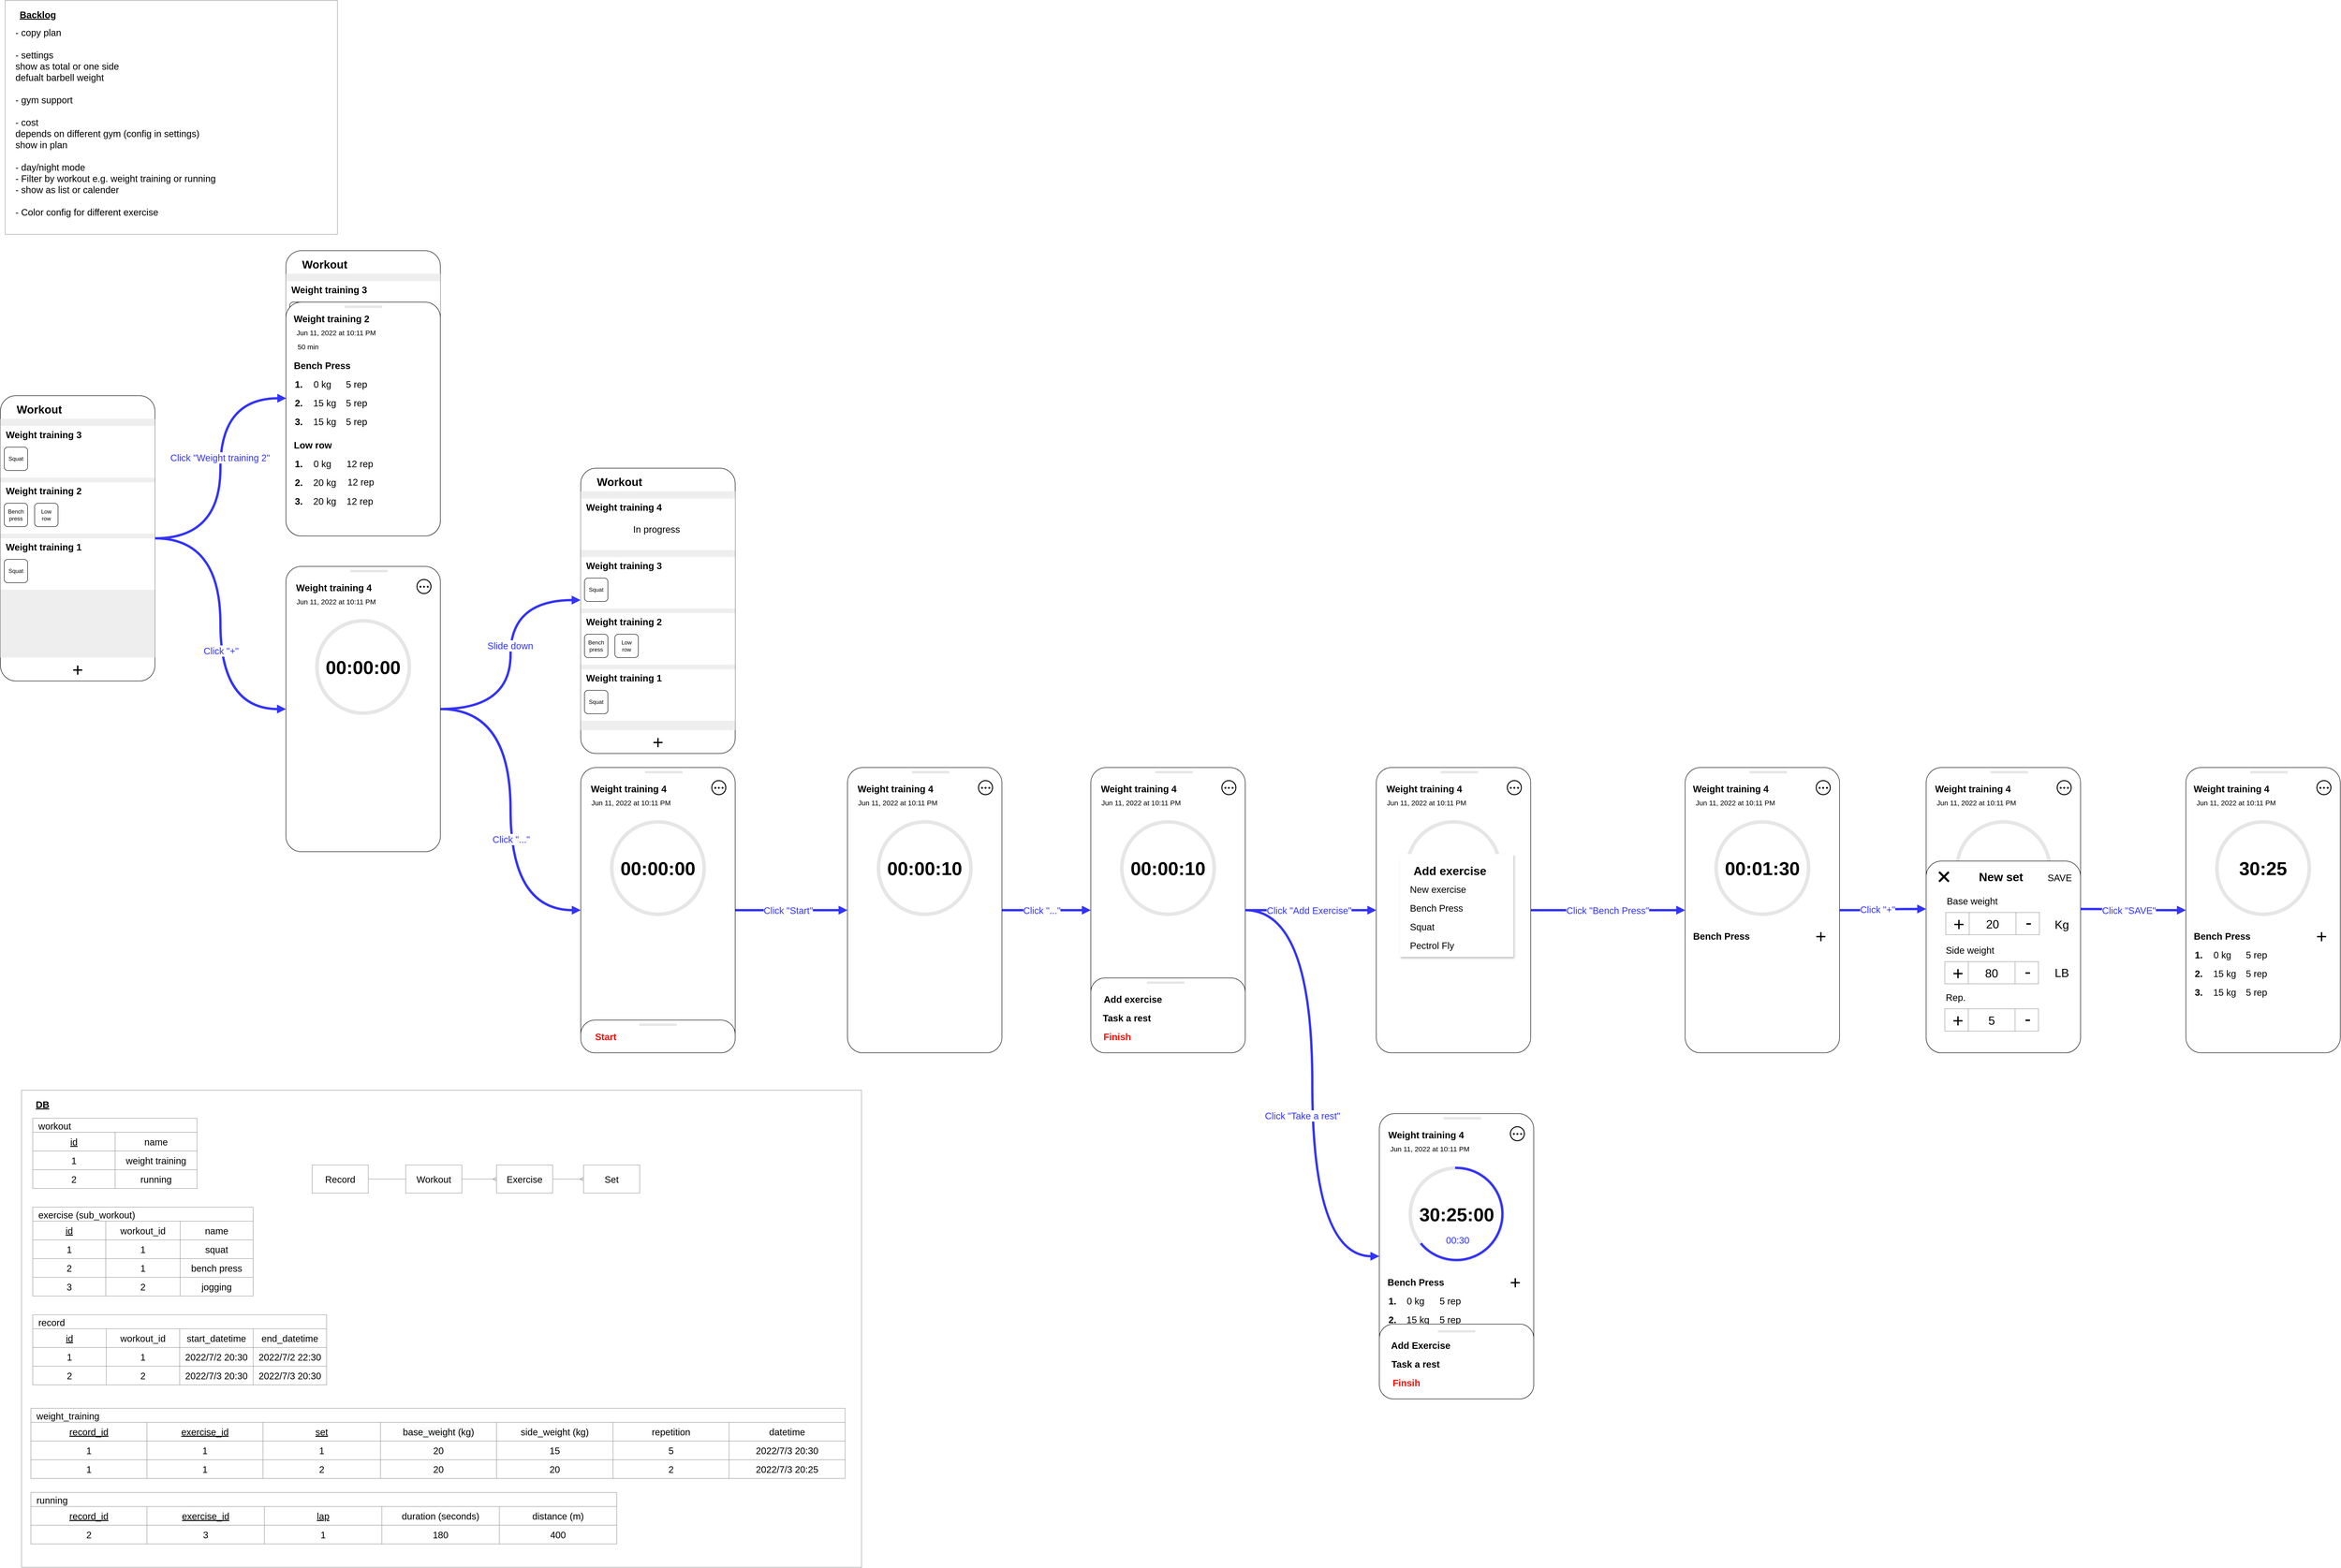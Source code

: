 <mxfile version="18.0.6" type="device"><diagram id="TTHw32ZC0xaTZutDnGr7" name="Page-1"><mxGraphModel dx="1422" dy="2034" grid="1" gridSize="10" guides="1" tooltips="1" connect="1" arrows="1" fold="1" page="1" pageScale="1" pageWidth="827" pageHeight="1169" math="0" shadow="0"><root><mxCell id="0"/><mxCell id="1" parent="0"/><mxCell id="FORvheyqcbf_NiA1LD2P-383" value="" style="rounded=1;whiteSpace=wrap;html=1;arcSize=10;connectable=1;allowArrows=0;" parent="1" vertex="1"><mxGeometry x="20" y="315" width="330" height="610" as="geometry"/></mxCell><mxCell id="FORvheyqcbf_NiA1LD2P-384" value="&lt;b&gt;&lt;font style=&quot;font-size: 24px;&quot;&gt;Workout&lt;/font&gt;&lt;/b&gt;" style="text;html=1;align=center;verticalAlign=middle;whiteSpace=wrap;rounded=0;connectable=0;allowArrows=0;" parent="1" vertex="1"><mxGeometry x="46" y="325" width="114" height="40" as="geometry"/></mxCell><mxCell id="FORvheyqcbf_NiA1LD2P-385" value="&lt;font color=&quot;#000000&quot;&gt;+&lt;/font&gt;" style="rounded=1;whiteSpace=wrap;html=1;fillColor=none;fontColor=#FFFFFF;fontSize=40;connectable=0;allowArrows=0;strokeColor=none;" parent="1" vertex="1"><mxGeometry x="155" y="880" width="60" height="40" as="geometry"/></mxCell><mxCell id="FORvheyqcbf_NiA1LD2P-386" value="" style="endArrow=none;html=1;rounded=0;fontSize=24;fontColor=#000000;strokeColor=#E6E6E6;" parent="1" edge="1"><mxGeometry width="50" height="50" relative="1" as="geometry"><mxPoint x="20" y="365" as="sourcePoint"/><mxPoint x="350" y="365" as="targetPoint"/></mxGeometry></mxCell><mxCell id="FORvheyqcbf_NiA1LD2P-610" value="" style="edgeStyle=orthogonalEdgeStyle;rounded=0;orthogonalLoop=1;jettySize=auto;html=1;fontSize=20;fontColor=#3333FF;endArrow=block;endFill=1;strokeColor=#3333FF;strokeWidth=5;curved=1;entryX=0.002;entryY=0.411;entryDx=0;entryDy=0;entryPerimeter=0;" parent="1" source="FORvheyqcbf_NiA1LD2P-387" target="FORvheyqcbf_NiA1LD2P-1379" edge="1"><mxGeometry relative="1" as="geometry"><mxPoint x="620" y="330" as="targetPoint"/></mxGeometry></mxCell><mxCell id="FORvheyqcbf_NiA1LD2P-638" value="Click &quot;Weight training 2&quot;" style="edgeLabel;html=1;align=center;verticalAlign=middle;resizable=0;points=[];fontSize=20;fontColor=#3333FF;" parent="FORvheyqcbf_NiA1LD2P-610" vertex="1" connectable="0"><mxGeometry x="0.131" y="1" relative="1" as="geometry"><mxPoint y="15" as="offset"/></mxGeometry></mxCell><mxCell id="FORvheyqcbf_NiA1LD2P-387" value="" style="rounded=0;whiteSpace=wrap;html=1;shadow=0;labelBackgroundColor=none;fontSize=20;strokeColor=none;fillColor=#eeeeee;" parent="1" vertex="1"><mxGeometry x="20" y="365" width="330" height="510" as="geometry"/></mxCell><mxCell id="FORvheyqcbf_NiA1LD2P-644" value="" style="edgeStyle=orthogonalEdgeStyle;rounded=0;orthogonalLoop=1;jettySize=auto;html=1;fontSize=20;fontColor=#3333FF;endArrow=block;endFill=1;strokeColor=#3333FF;strokeWidth=5;curved=1;exitX=1;exitY=0.5;exitDx=0;exitDy=0;" parent="1" source="FORvheyqcbf_NiA1LD2P-387" target="FORvheyqcbf_NiA1LD2P-758" edge="1"><mxGeometry relative="1" as="geometry"><mxPoint x="400" y="775" as="sourcePoint"/><mxPoint x="630" y="1035" as="targetPoint"/></mxGeometry></mxCell><mxCell id="FORvheyqcbf_NiA1LD2P-645" value="Click &quot;+&quot;" style="edgeLabel;html=1;align=center;verticalAlign=middle;resizable=0;points=[];fontSize=20;fontColor=#3333FF;" parent="FORvheyqcbf_NiA1LD2P-644" vertex="1" connectable="0"><mxGeometry x="0.131" y="1" relative="1" as="geometry"><mxPoint y="15" as="offset"/></mxGeometry></mxCell><mxCell id="FORvheyqcbf_NiA1LD2P-648" value="" style="edgeStyle=orthogonalEdgeStyle;rounded=0;orthogonalLoop=1;jettySize=auto;html=1;fontSize=20;fontColor=#3333FF;endArrow=block;endFill=1;strokeColor=#3333FF;strokeWidth=5;curved=1;exitX=1;exitY=0.5;exitDx=0;exitDy=0;entryX=-0.001;entryY=0.455;entryDx=0;entryDy=0;entryPerimeter=0;" parent="1" source="FORvheyqcbf_NiA1LD2P-758" target="FORvheyqcbf_NiA1LD2P-1411" edge="1"><mxGeometry relative="1" as="geometry"><mxPoint x="1000" y="1020" as="sourcePoint"/><mxPoint x="1260" y="760.04" as="targetPoint"/></mxGeometry></mxCell><mxCell id="FORvheyqcbf_NiA1LD2P-649" value="Slide down" style="edgeLabel;html=1;align=center;verticalAlign=middle;resizable=0;points=[];fontSize=20;fontColor=#3333FF;" parent="FORvheyqcbf_NiA1LD2P-648" vertex="1" connectable="0"><mxGeometry x="0.131" y="1" relative="1" as="geometry"><mxPoint y="15" as="offset"/></mxGeometry></mxCell><mxCell id="FORvheyqcbf_NiA1LD2P-650" value="" style="edgeStyle=orthogonalEdgeStyle;rounded=0;orthogonalLoop=1;jettySize=auto;html=1;fontSize=20;fontColor=#3333FF;endArrow=block;endFill=1;strokeColor=#3333FF;strokeWidth=5;curved=1;entryX=0;entryY=0.5;entryDx=0;entryDy=0;" parent="1" source="FORvheyqcbf_NiA1LD2P-758" target="FORvheyqcbf_NiA1LD2P-839" edge="1"><mxGeometry relative="1" as="geometry"><mxPoint x="960" y="1035" as="sourcePoint"/><mxPoint x="1260" y="1435" as="targetPoint"/></mxGeometry></mxCell><mxCell id="FORvheyqcbf_NiA1LD2P-651" value="Click &quot;...&quot;" style="edgeLabel;html=1;align=center;verticalAlign=middle;resizable=0;points=[];fontSize=20;fontColor=#3333FF;" parent="FORvheyqcbf_NiA1LD2P-650" vertex="1" connectable="0"><mxGeometry x="0.131" y="1" relative="1" as="geometry"><mxPoint y="15" as="offset"/></mxGeometry></mxCell><mxCell id="FORvheyqcbf_NiA1LD2P-652" value="" style="rounded=1;whiteSpace=wrap;html=1;arcSize=10;connectable=1;allowArrows=0;" parent="1" vertex="1"><mxGeometry x="2966.5" y="1850" width="330" height="610" as="geometry"/></mxCell><mxCell id="FORvheyqcbf_NiA1LD2P-653" value="Weight training 4" style="text;html=1;strokeColor=none;fillColor=none;align=center;verticalAlign=middle;whiteSpace=wrap;rounded=0;shadow=0;dashed=1;labelBackgroundColor=none;fontSize=20;fontColor=#000000;fontStyle=1" parent="1" vertex="1"><mxGeometry x="2981.5" y="1880" width="168.5" height="30" as="geometry"/></mxCell><mxCell id="FORvheyqcbf_NiA1LD2P-655" value="" style="group" parent="1" vertex="1" connectable="0"><mxGeometry x="2981.5" y="2190" width="305" height="155" as="geometry"/></mxCell><mxCell id="FORvheyqcbf_NiA1LD2P-656" value="Bench Press" style="text;html=1;strokeColor=none;fillColor=none;align=left;verticalAlign=middle;whiteSpace=wrap;rounded=0;shadow=0;dashed=1;labelBackgroundColor=none;fontSize=20;fontColor=#000000;fontStyle=1" parent="FORvheyqcbf_NiA1LD2P-655" vertex="1"><mxGeometry y="5" width="135" height="30" as="geometry"/></mxCell><mxCell id="FORvheyqcbf_NiA1LD2P-657" value="1." style="text;html=1;strokeColor=none;fillColor=none;align=center;verticalAlign=middle;whiteSpace=wrap;rounded=0;shadow=0;dashed=1;labelBackgroundColor=none;fontSize=20;fontColor=#000000;fontStyle=1" parent="FORvheyqcbf_NiA1LD2P-655" vertex="1"><mxGeometry y="45" width="25" height="30" as="geometry"/></mxCell><mxCell id="FORvheyqcbf_NiA1LD2P-658" value="0 kg" style="text;html=1;strokeColor=none;fillColor=none;align=center;verticalAlign=middle;whiteSpace=wrap;rounded=0;shadow=0;dashed=1;labelBackgroundColor=none;fontSize=20;fontColor=#000000;fontStyle=0" parent="FORvheyqcbf_NiA1LD2P-655" vertex="1"><mxGeometry x="37.5" y="45" width="50" height="30" as="geometry"/></mxCell><mxCell id="FORvheyqcbf_NiA1LD2P-659" value="2." style="text;html=1;strokeColor=none;fillColor=none;align=center;verticalAlign=middle;whiteSpace=wrap;rounded=0;shadow=0;dashed=1;labelBackgroundColor=none;fontSize=20;fontColor=#000000;fontStyle=1" parent="FORvheyqcbf_NiA1LD2P-655" vertex="1"><mxGeometry y="85" width="25" height="30" as="geometry"/></mxCell><mxCell id="FORvheyqcbf_NiA1LD2P-660" value="15 kg" style="text;html=1;strokeColor=none;fillColor=none;align=center;verticalAlign=middle;whiteSpace=wrap;rounded=0;shadow=0;dashed=1;labelBackgroundColor=none;fontSize=20;fontColor=#000000;fontStyle=0" parent="FORvheyqcbf_NiA1LD2P-655" vertex="1"><mxGeometry x="37.5" y="85" width="60" height="30" as="geometry"/></mxCell><mxCell id="FORvheyqcbf_NiA1LD2P-661" value="3." style="text;html=1;strokeColor=none;fillColor=none;align=center;verticalAlign=middle;whiteSpace=wrap;rounded=0;shadow=0;dashed=1;labelBackgroundColor=none;fontSize=20;fontColor=#000000;fontStyle=1" parent="FORvheyqcbf_NiA1LD2P-655" vertex="1"><mxGeometry y="125" width="25" height="30" as="geometry"/></mxCell><mxCell id="FORvheyqcbf_NiA1LD2P-662" value="15 kg" style="text;html=1;strokeColor=none;fillColor=none;align=center;verticalAlign=middle;whiteSpace=wrap;rounded=0;shadow=0;dashed=1;labelBackgroundColor=none;fontSize=20;fontColor=#000000;fontStyle=0" parent="FORvheyqcbf_NiA1LD2P-655" vertex="1"><mxGeometry x="37.5" y="125" width="60" height="30" as="geometry"/></mxCell><mxCell id="FORvheyqcbf_NiA1LD2P-663" value="5 rep" style="text;html=1;strokeColor=none;fillColor=none;align=center;verticalAlign=middle;whiteSpace=wrap;rounded=0;shadow=0;dashed=1;labelBackgroundColor=none;fontSize=20;fontColor=#000000;fontStyle=0" parent="FORvheyqcbf_NiA1LD2P-655" vertex="1"><mxGeometry x="111" y="45" width="50" height="30" as="geometry"/></mxCell><mxCell id="FORvheyqcbf_NiA1LD2P-664" value="5 rep" style="text;html=1;strokeColor=none;fillColor=none;align=center;verticalAlign=middle;whiteSpace=wrap;rounded=0;shadow=0;dashed=1;labelBackgroundColor=none;fontSize=20;fontColor=#000000;fontStyle=0" parent="FORvheyqcbf_NiA1LD2P-655" vertex="1"><mxGeometry x="111" y="85" width="50" height="30" as="geometry"/></mxCell><mxCell id="FORvheyqcbf_NiA1LD2P-665" value="5 rep" style="text;html=1;strokeColor=none;fillColor=none;align=center;verticalAlign=middle;whiteSpace=wrap;rounded=0;shadow=0;dashed=1;labelBackgroundColor=none;fontSize=20;fontColor=#000000;fontStyle=0" parent="FORvheyqcbf_NiA1LD2P-655" vertex="1"><mxGeometry x="111" y="125" width="50" height="30" as="geometry"/></mxCell><mxCell id="FORvheyqcbf_NiA1LD2P-666" value="&lt;font color=&quot;#000000&quot;&gt;+&lt;/font&gt;" style="rounded=1;whiteSpace=wrap;html=1;fillColor=none;fontColor=#FFFFFF;fontSize=40;connectable=0;allowArrows=0;strokeColor=none;" parent="FORvheyqcbf_NiA1LD2P-655" vertex="1"><mxGeometry x="245" width="60" height="40" as="geometry"/></mxCell><mxCell id="FORvheyqcbf_NiA1LD2P-667" value="" style="ellipse;whiteSpace=wrap;html=1;aspect=fixed;rounded=0;shadow=0;dashed=1;labelBackgroundColor=none;fontSize=20;fontColor=#000000;strokeColor=none;strokeWidth=2;fillColor=#E6E6E6;connectable=0;allowArrows=0;" parent="1" vertex="1"><mxGeometry x="3029" y="1962.5" width="205" height="205" as="geometry"/></mxCell><mxCell id="FORvheyqcbf_NiA1LD2P-668" value="" style="ellipse;whiteSpace=wrap;html=1;aspect=fixed;rounded=0;shadow=0;labelBackgroundColor=#FFFFFF;fontSize=20;fontColor=#FFFFFF;strokeColor=default;strokeWidth=2;fillColor=none;" parent="1" vertex="1"><mxGeometry x="3246.5" y="1878" width="30" height="30" as="geometry"/></mxCell><mxCell id="FORvheyqcbf_NiA1LD2P-669" value="" style="ellipse;whiteSpace=wrap;html=1;aspect=fixed;rounded=0;shadow=0;labelBackgroundColor=#FFFFFF;fontSize=20;fontColor=#FFFFFF;strokeColor=none;strokeWidth=2;fillColor=#000000;" parent="1" vertex="1"><mxGeometry x="3252" y="1891.5" width="4" height="4" as="geometry"/></mxCell><mxCell id="FORvheyqcbf_NiA1LD2P-670" value="" style="ellipse;whiteSpace=wrap;html=1;aspect=fixed;rounded=0;shadow=0;labelBackgroundColor=#FFFFFF;fontSize=20;fontColor=#FFFFFF;strokeColor=none;strokeWidth=2;fillColor=#000000;" parent="1" vertex="1"><mxGeometry x="3259.5" y="1891.5" width="4" height="4" as="geometry"/></mxCell><mxCell id="FORvheyqcbf_NiA1LD2P-671" value="" style="ellipse;whiteSpace=wrap;html=1;aspect=fixed;rounded=0;shadow=0;labelBackgroundColor=#FFFFFF;fontSize=20;fontColor=#FFFFFF;strokeColor=none;strokeWidth=2;fillColor=#000000;" parent="1" vertex="1"><mxGeometry x="3267.5" y="1891.5" width="4" height="4" as="geometry"/></mxCell><mxCell id="FORvheyqcbf_NiA1LD2P-672" value="" style="rounded=1;whiteSpace=wrap;html=1;arcSize=19;connectable=0;allowArrows=0;" parent="1" vertex="1"><mxGeometry x="2966.5" y="2300" width="330" height="160" as="geometry"/></mxCell><mxCell id="FORvheyqcbf_NiA1LD2P-673" value="" style="endArrow=none;html=1;rounded=0;fontSize=20;fontColor=#FFFFFF;strokeColor=#E6E6E6;strokeWidth=5;" parent="1" edge="1"><mxGeometry x="1195" y="350" width="50" height="50" relative="1" as="geometry"><mxPoint x="3091.5" y="2315.5" as="sourcePoint"/><mxPoint x="3171.5" y="2315.5" as="targetPoint"/></mxGeometry></mxCell><mxCell id="FORvheyqcbf_NiA1LD2P-674" value="Task a rest" style="text;html=1;strokeColor=none;fillColor=none;align=center;verticalAlign=middle;whiteSpace=wrap;rounded=0;shadow=0;dashed=1;labelBackgroundColor=none;fontSize=20;fontColor=#000000;fontStyle=1" parent="1" vertex="1"><mxGeometry x="2990.5" y="2370" width="106" height="30" as="geometry"/></mxCell><mxCell id="FORvheyqcbf_NiA1LD2P-675" value="Finsih" style="text;html=1;strokeColor=none;fillColor=none;align=center;verticalAlign=middle;whiteSpace=wrap;rounded=0;shadow=0;dashed=1;labelBackgroundColor=none;fontSize=20;fontColor=#FF0B03;fontStyle=1" parent="1" vertex="1"><mxGeometry x="2994.5" y="2410" width="59" height="30" as="geometry"/></mxCell><mxCell id="FORvheyqcbf_NiA1LD2P-676" value="" style="ellipse;whiteSpace=wrap;html=1;aspect=fixed;rounded=0;shadow=0;dashed=1;labelBackgroundColor=none;fontSize=20;fontColor=#000000;strokeColor=none;strokeWidth=2;fillColor=#FFFFFF;connectable=0;allowArrows=0;" parent="1" vertex="1"><mxGeometry x="3036.5" y="1970" width="190" height="190" as="geometry"/></mxCell><mxCell id="FORvheyqcbf_NiA1LD2P-678" value="Add Exercise" style="text;html=1;strokeColor=none;fillColor=none;align=center;verticalAlign=middle;whiteSpace=wrap;rounded=0;shadow=0;dashed=1;labelBackgroundColor=none;fontSize=20;fontColor=#000000;fontStyle=1" parent="1" vertex="1"><mxGeometry x="2981.5" y="2330" width="146" height="30" as="geometry"/></mxCell><mxCell id="FORvheyqcbf_NiA1LD2P-680" value="" style="verticalLabelPosition=bottom;verticalAlign=top;html=1;shape=mxgraph.basic.arc;startAngle=0.996;endAngle=0.64;rounded=0;shadow=0;labelBackgroundColor=#FFFFFF;fontSize=20;fontColor=#3333FF;strokeColor=#3333FF;strokeWidth=5;fillColor=none;aspect=fixed;" parent="1" vertex="1"><mxGeometry x="3032.5" y="1966" width="197" height="197" as="geometry"/></mxCell><mxCell id="FORvheyqcbf_NiA1LD2P-681" value="" style="endArrow=none;html=1;rounded=0;fontSize=20;fontColor=#FFFFFF;strokeColor=#E6E6E6;strokeWidth=5;" parent="1" edge="1"><mxGeometry x="1195" y="350" width="50" height="50" relative="1" as="geometry"><mxPoint x="3104" y="1860" as="sourcePoint"/><mxPoint x="3184" y="1860" as="targetPoint"/></mxGeometry></mxCell><mxCell id="FORvheyqcbf_NiA1LD2P-735" value="" style="rounded=1;whiteSpace=wrap;html=1;arcSize=10;connectable=1;allowArrows=0;" parent="1" vertex="1"><mxGeometry x="3620" y="1110" width="330" height="610" as="geometry"/></mxCell><mxCell id="FORvheyqcbf_NiA1LD2P-736" value="Weight training 4" style="text;html=1;strokeColor=none;fillColor=none;align=center;verticalAlign=middle;whiteSpace=wrap;rounded=0;shadow=0;dashed=1;labelBackgroundColor=none;fontSize=20;fontColor=#000000;fontStyle=1" parent="1" vertex="1"><mxGeometry x="3635" y="1140" width="165" height="30" as="geometry"/></mxCell><mxCell id="FORvheyqcbf_NiA1LD2P-737" value="Jun 11, 2022 at 10:11 PM" style="text;html=1;strokeColor=none;fillColor=none;align=center;verticalAlign=middle;whiteSpace=wrap;rounded=0;shadow=0;dashed=1;labelBackgroundColor=none;fontSize=15;fontColor=#000000;fontStyle=0" parent="1" vertex="1"><mxGeometry x="3635" y="1170" width="185" height="30" as="geometry"/></mxCell><mxCell id="FORvheyqcbf_NiA1LD2P-738" value="" style="group" parent="1" vertex="1" connectable="0"><mxGeometry x="3635" y="1450" width="305" height="155" as="geometry"/></mxCell><mxCell id="FORvheyqcbf_NiA1LD2P-739" value="Bench Press" style="text;html=1;strokeColor=none;fillColor=none;align=left;verticalAlign=middle;whiteSpace=wrap;rounded=0;shadow=0;dashed=1;labelBackgroundColor=none;fontSize=20;fontColor=#000000;fontStyle=1" parent="FORvheyqcbf_NiA1LD2P-738" vertex="1"><mxGeometry y="5" width="135" height="30" as="geometry"/></mxCell><mxCell id="FORvheyqcbf_NiA1LD2P-749" value="&lt;font color=&quot;#000000&quot;&gt;+&lt;/font&gt;" style="rounded=1;whiteSpace=wrap;html=1;fillColor=none;fontColor=#FFFFFF;fontSize=40;connectable=0;allowArrows=0;strokeColor=none;" parent="FORvheyqcbf_NiA1LD2P-738" vertex="1"><mxGeometry x="245" width="60" height="40" as="geometry"/></mxCell><mxCell id="FORvheyqcbf_NiA1LD2P-750" value="" style="ellipse;whiteSpace=wrap;html=1;aspect=fixed;rounded=0;shadow=0;dashed=1;labelBackgroundColor=none;fontSize=20;fontColor=#000000;strokeColor=none;strokeWidth=2;fillColor=#E6E6E6;connectable=0;allowArrows=0;" parent="1" vertex="1"><mxGeometry x="3682.5" y="1222.5" width="205" height="205" as="geometry"/></mxCell><mxCell id="FORvheyqcbf_NiA1LD2P-751" value="" style="ellipse;whiteSpace=wrap;html=1;aspect=fixed;rounded=0;shadow=0;labelBackgroundColor=#FFFFFF;fontSize=20;fontColor=#FFFFFF;strokeColor=default;strokeWidth=2;fillColor=none;" parent="1" vertex="1"><mxGeometry x="3900" y="1138" width="30" height="30" as="geometry"/></mxCell><mxCell id="FORvheyqcbf_NiA1LD2P-752" value="" style="ellipse;whiteSpace=wrap;html=1;aspect=fixed;rounded=0;shadow=0;labelBackgroundColor=#FFFFFF;fontSize=20;fontColor=#FFFFFF;strokeColor=none;strokeWidth=2;fillColor=#000000;" parent="1" vertex="1"><mxGeometry x="3905.5" y="1151.5" width="4" height="4" as="geometry"/></mxCell><mxCell id="FORvheyqcbf_NiA1LD2P-753" value="" style="ellipse;whiteSpace=wrap;html=1;aspect=fixed;rounded=0;shadow=0;labelBackgroundColor=#FFFFFF;fontSize=20;fontColor=#FFFFFF;strokeColor=none;strokeWidth=2;fillColor=#000000;" parent="1" vertex="1"><mxGeometry x="3913" y="1151.5" width="4" height="4" as="geometry"/></mxCell><mxCell id="FORvheyqcbf_NiA1LD2P-754" value="" style="ellipse;whiteSpace=wrap;html=1;aspect=fixed;rounded=0;shadow=0;labelBackgroundColor=#FFFFFF;fontSize=20;fontColor=#FFFFFF;strokeColor=none;strokeWidth=2;fillColor=#000000;" parent="1" vertex="1"><mxGeometry x="3921" y="1151.5" width="4" height="4" as="geometry"/></mxCell><mxCell id="FORvheyqcbf_NiA1LD2P-755" value="" style="ellipse;whiteSpace=wrap;html=1;aspect=fixed;rounded=0;shadow=0;dashed=1;labelBackgroundColor=none;fontSize=20;fontColor=#000000;strokeColor=none;strokeWidth=2;fillColor=#FFFFFF;connectable=0;allowArrows=0;" parent="1" vertex="1"><mxGeometry x="3690" y="1230" width="190" height="190" as="geometry"/></mxCell><mxCell id="FORvheyqcbf_NiA1LD2P-756" value="&lt;b style=&quot;font-size: 40px;&quot;&gt;&lt;font style=&quot;font-size: 40px;&quot;&gt;00:01:30&lt;/font&gt;&lt;/b&gt;" style="text;html=1;strokeColor=none;fillColor=none;align=center;verticalAlign=middle;whiteSpace=wrap;rounded=0;shadow=0;dashed=1;labelBackgroundColor=none;fontSize=40;fontColor=#000000;" parent="1" vertex="1"><mxGeometry x="3755" y="1310" width="60" height="30" as="geometry"/></mxCell><mxCell id="FORvheyqcbf_NiA1LD2P-757" value="" style="endArrow=none;html=1;rounded=0;fontSize=20;fontColor=#FFFFFF;strokeColor=#E6E6E6;strokeWidth=5;" parent="1" edge="1"><mxGeometry x="1195" y="350" width="50" height="50" relative="1" as="geometry"><mxPoint x="3757.5" y="1120" as="sourcePoint"/><mxPoint x="3837.5" y="1120" as="targetPoint"/></mxGeometry></mxCell><mxCell id="FORvheyqcbf_NiA1LD2P-758" value="" style="rounded=1;whiteSpace=wrap;html=1;arcSize=10;connectable=1;allowArrows=0;" parent="1" vertex="1"><mxGeometry x="630" y="680" width="330" height="610" as="geometry"/></mxCell><mxCell id="FORvheyqcbf_NiA1LD2P-759" value="Weight training 4" style="text;html=1;strokeColor=none;fillColor=none;align=center;verticalAlign=middle;whiteSpace=wrap;rounded=0;shadow=0;dashed=1;labelBackgroundColor=none;fontSize=20;fontColor=#000000;fontStyle=1" parent="1" vertex="1"><mxGeometry x="645" y="710" width="175" height="30" as="geometry"/></mxCell><mxCell id="FORvheyqcbf_NiA1LD2P-760" value="Jun 11, 2022 at 10:11 PM" style="text;html=1;strokeColor=none;fillColor=none;align=center;verticalAlign=middle;whiteSpace=wrap;rounded=0;shadow=0;dashed=1;labelBackgroundColor=none;fontSize=15;fontColor=#000000;fontStyle=0" parent="1" vertex="1"><mxGeometry x="645" y="740" width="185" height="30" as="geometry"/></mxCell><mxCell id="FORvheyqcbf_NiA1LD2P-761" value="" style="ellipse;whiteSpace=wrap;html=1;aspect=fixed;rounded=0;shadow=0;dashed=1;labelBackgroundColor=none;fontSize=20;fontColor=#000000;strokeColor=none;strokeWidth=2;fillColor=#E6E6E6;connectable=0;allowArrows=0;" parent="1" vertex="1"><mxGeometry x="692.5" y="792.5" width="205" height="205" as="geometry"/></mxCell><mxCell id="FORvheyqcbf_NiA1LD2P-762" value="" style="ellipse;whiteSpace=wrap;html=1;aspect=fixed;rounded=0;shadow=0;labelBackgroundColor=#FFFFFF;fontSize=20;fontColor=#FFFFFF;strokeColor=default;strokeWidth=2;fillColor=none;" parent="1" vertex="1"><mxGeometry x="910" y="708" width="30" height="30" as="geometry"/></mxCell><mxCell id="FORvheyqcbf_NiA1LD2P-763" value="" style="ellipse;whiteSpace=wrap;html=1;aspect=fixed;rounded=0;shadow=0;labelBackgroundColor=#FFFFFF;fontSize=20;fontColor=#FFFFFF;strokeColor=none;strokeWidth=2;fillColor=#000000;" parent="1" vertex="1"><mxGeometry x="915.5" y="721.5" width="4" height="4" as="geometry"/></mxCell><mxCell id="FORvheyqcbf_NiA1LD2P-764" value="" style="ellipse;whiteSpace=wrap;html=1;aspect=fixed;rounded=0;shadow=0;labelBackgroundColor=#FFFFFF;fontSize=20;fontColor=#FFFFFF;strokeColor=none;strokeWidth=2;fillColor=#000000;" parent="1" vertex="1"><mxGeometry x="923" y="721.5" width="4" height="4" as="geometry"/></mxCell><mxCell id="FORvheyqcbf_NiA1LD2P-765" value="" style="ellipse;whiteSpace=wrap;html=1;aspect=fixed;rounded=0;shadow=0;labelBackgroundColor=#FFFFFF;fontSize=20;fontColor=#FFFFFF;strokeColor=none;strokeWidth=2;fillColor=#000000;" parent="1" vertex="1"><mxGeometry x="931" y="721.5" width="4" height="4" as="geometry"/></mxCell><mxCell id="FORvheyqcbf_NiA1LD2P-766" value="" style="ellipse;whiteSpace=wrap;html=1;aspect=fixed;rounded=0;shadow=0;dashed=1;labelBackgroundColor=none;fontSize=20;fontColor=#000000;strokeColor=none;strokeWidth=2;fillColor=#FFFFFF;connectable=0;allowArrows=0;" parent="1" vertex="1"><mxGeometry x="700" y="800" width="190" height="190" as="geometry"/></mxCell><mxCell id="FORvheyqcbf_NiA1LD2P-767" value="&lt;b style=&quot;font-size: 40px;&quot;&gt;&lt;font style=&quot;font-size: 40px;&quot;&gt;00:00:00&lt;/font&gt;&lt;/b&gt;" style="text;html=1;strokeColor=none;fillColor=none;align=center;verticalAlign=middle;whiteSpace=wrap;rounded=0;shadow=0;dashed=1;labelBackgroundColor=none;fontSize=40;fontColor=#000000;" parent="1" vertex="1"><mxGeometry x="765" y="880" width="60" height="30" as="geometry"/></mxCell><mxCell id="FORvheyqcbf_NiA1LD2P-768" value="" style="endArrow=none;html=1;rounded=0;fontSize=20;fontColor=#FFFFFF;strokeColor=#E6E6E6;strokeWidth=5;" parent="1" edge="1"><mxGeometry x="1195" y="350" width="50" height="50" relative="1" as="geometry"><mxPoint x="767.5" y="690" as="sourcePoint"/><mxPoint x="847.5" y="690" as="targetPoint"/></mxGeometry></mxCell><mxCell id="FORvheyqcbf_NiA1LD2P-790" value="" style="edgeStyle=orthogonalEdgeStyle;rounded=0;orthogonalLoop=1;jettySize=auto;html=1;fontSize=20;fontColor=#3333FF;endArrow=block;endFill=1;strokeColor=#3333FF;strokeWidth=5;curved=1;exitX=1;exitY=0.5;exitDx=0;exitDy=0;entryX=0;entryY=0.5;entryDx=0;entryDy=0;" parent="1" source="FORvheyqcbf_NiA1LD2P-839" target="FORvheyqcbf_NiA1LD2P-870" edge="1"><mxGeometry relative="1" as="geometry"><mxPoint x="1590" y="1435" as="sourcePoint"/><mxPoint x="1790" y="1415" as="targetPoint"/></mxGeometry></mxCell><mxCell id="FORvheyqcbf_NiA1LD2P-791" value="Click &quot;Start&quot;" style="edgeLabel;html=1;align=center;verticalAlign=middle;resizable=0;points=[];fontSize=20;fontColor=#3333FF;" parent="FORvheyqcbf_NiA1LD2P-790" vertex="1" connectable="0"><mxGeometry x="0.131" y="1" relative="1" as="geometry"><mxPoint x="-23" y="1" as="offset"/></mxGeometry></mxCell><mxCell id="FORvheyqcbf_NiA1LD2P-654" value="Jun 11, 2022 at 10:11 PM" style="text;html=1;strokeColor=none;fillColor=none;align=center;verticalAlign=middle;whiteSpace=wrap;rounded=0;shadow=0;dashed=1;labelBackgroundColor=none;fontSize=15;fontColor=#000000;fontStyle=0" parent="1" vertex="1"><mxGeometry x="2981.5" y="1910" width="185" height="30" as="geometry"/></mxCell><mxCell id="FORvheyqcbf_NiA1LD2P-677" value="&lt;b style=&quot;font-size: 40px;&quot;&gt;&lt;font style=&quot;font-size: 40px;&quot;&gt;30:25:00&lt;br&gt;&lt;/font&gt;&lt;/b&gt;" style="text;html=1;strokeColor=none;fillColor=none;align=center;verticalAlign=middle;whiteSpace=wrap;rounded=0;shadow=0;dashed=1;labelBackgroundColor=none;fontSize=40;fontColor=#000000;" parent="1" vertex="1"><mxGeometry x="3101.5" y="2050" width="60" height="30" as="geometry"/></mxCell><mxCell id="FORvheyqcbf_NiA1LD2P-679" value="00:30" style="text;html=1;strokeColor=none;fillColor=none;align=center;verticalAlign=middle;whiteSpace=wrap;rounded=0;shadow=0;labelBackgroundColor=#FFFFFF;fontSize=20;fontColor=#3333FF;" parent="1" vertex="1"><mxGeometry x="3104" y="2105" width="60" height="30" as="geometry"/></mxCell><mxCell id="FORvheyqcbf_NiA1LD2P-804" value="" style="edgeStyle=orthogonalEdgeStyle;rounded=0;orthogonalLoop=1;jettySize=auto;html=1;fontSize=20;fontColor=#3333FF;endArrow=block;endFill=1;strokeColor=#3333FF;strokeWidth=5;curved=1;exitX=1;exitY=0.5;exitDx=0;exitDy=0;entryX=0;entryY=0.5;entryDx=0;entryDy=0;" parent="1" source="FORvheyqcbf_NiA1LD2P-870" target="FORvheyqcbf_NiA1LD2P-901" edge="1"><mxGeometry relative="1" as="geometry"><mxPoint x="2120" y="1415" as="sourcePoint"/><mxPoint x="2370" y="1415" as="targetPoint"/></mxGeometry></mxCell><mxCell id="FORvheyqcbf_NiA1LD2P-805" value="Click &quot;...&quot;" style="edgeLabel;html=1;align=center;verticalAlign=middle;resizable=0;points=[];fontSize=20;fontColor=#3333FF;" parent="FORvheyqcbf_NiA1LD2P-804" vertex="1" connectable="0"><mxGeometry x="0.131" y="1" relative="1" as="geometry"><mxPoint x="-23" y="1" as="offset"/></mxGeometry></mxCell><mxCell id="FORvheyqcbf_NiA1LD2P-815" value="" style="rounded=1;whiteSpace=wrap;html=1;arcSize=10;connectable=1;allowArrows=0;" parent="1" vertex="1"><mxGeometry x="2960" y="1110" width="330" height="610" as="geometry"/></mxCell><mxCell id="FORvheyqcbf_NiA1LD2P-816" value="Weight training 4" style="text;html=1;strokeColor=none;fillColor=none;align=center;verticalAlign=middle;whiteSpace=wrap;rounded=0;shadow=0;dashed=1;labelBackgroundColor=none;fontSize=20;fontColor=#000000;fontStyle=1" parent="1" vertex="1"><mxGeometry x="2975" y="1140" width="175" height="30" as="geometry"/></mxCell><mxCell id="FORvheyqcbf_NiA1LD2P-817" value="Jun 11, 2022 at 10:11 PM" style="text;html=1;strokeColor=none;fillColor=none;align=center;verticalAlign=middle;whiteSpace=wrap;rounded=0;shadow=0;dashed=1;labelBackgroundColor=none;fontSize=15;fontColor=#000000;fontStyle=0" parent="1" vertex="1"><mxGeometry x="2975" y="1170" width="185" height="30" as="geometry"/></mxCell><mxCell id="FORvheyqcbf_NiA1LD2P-818" value="" style="ellipse;whiteSpace=wrap;html=1;aspect=fixed;rounded=0;shadow=0;dashed=1;labelBackgroundColor=none;fontSize=20;fontColor=#000000;strokeColor=none;strokeWidth=2;fillColor=#E6E6E6;connectable=0;allowArrows=0;" parent="1" vertex="1"><mxGeometry x="3022.5" y="1222.5" width="205" height="205" as="geometry"/></mxCell><mxCell id="FORvheyqcbf_NiA1LD2P-819" value="" style="ellipse;whiteSpace=wrap;html=1;aspect=fixed;rounded=0;shadow=0;labelBackgroundColor=#FFFFFF;fontSize=20;fontColor=#FFFFFF;strokeColor=default;strokeWidth=2;fillColor=none;" parent="1" vertex="1"><mxGeometry x="3240" y="1138" width="30" height="30" as="geometry"/></mxCell><mxCell id="FORvheyqcbf_NiA1LD2P-820" value="" style="ellipse;whiteSpace=wrap;html=1;aspect=fixed;rounded=0;shadow=0;labelBackgroundColor=#FFFFFF;fontSize=20;fontColor=#FFFFFF;strokeColor=none;strokeWidth=2;fillColor=#000000;" parent="1" vertex="1"><mxGeometry x="3245.5" y="1151.5" width="4" height="4" as="geometry"/></mxCell><mxCell id="FORvheyqcbf_NiA1LD2P-821" value="" style="ellipse;whiteSpace=wrap;html=1;aspect=fixed;rounded=0;shadow=0;labelBackgroundColor=#FFFFFF;fontSize=20;fontColor=#FFFFFF;strokeColor=none;strokeWidth=2;fillColor=#000000;" parent="1" vertex="1"><mxGeometry x="3253" y="1151.5" width="4" height="4" as="geometry"/></mxCell><mxCell id="FORvheyqcbf_NiA1LD2P-822" value="" style="ellipse;whiteSpace=wrap;html=1;aspect=fixed;rounded=0;shadow=0;labelBackgroundColor=#FFFFFF;fontSize=20;fontColor=#FFFFFF;strokeColor=none;strokeWidth=2;fillColor=#000000;" parent="1" vertex="1"><mxGeometry x="3261" y="1151.5" width="4" height="4" as="geometry"/></mxCell><mxCell id="FORvheyqcbf_NiA1LD2P-823" value="" style="ellipse;whiteSpace=wrap;html=1;aspect=fixed;rounded=0;shadow=0;dashed=1;labelBackgroundColor=none;fontSize=20;fontColor=#000000;strokeColor=none;strokeWidth=2;fillColor=#FFFFFF;connectable=0;allowArrows=0;" parent="1" vertex="1"><mxGeometry x="3030" y="1230" width="190" height="190" as="geometry"/></mxCell><mxCell id="FORvheyqcbf_NiA1LD2P-824" value="&lt;b style=&quot;font-size: 40px;&quot;&gt;&lt;font style=&quot;font-size: 40px;&quot;&gt;00:01:56&lt;/font&gt;&lt;/b&gt;" style="text;html=1;strokeColor=none;fillColor=none;align=center;verticalAlign=middle;whiteSpace=wrap;rounded=0;shadow=0;dashed=1;labelBackgroundColor=none;fontSize=40;fontColor=#000000;" parent="1" vertex="1"><mxGeometry x="3095" y="1310" width="60" height="30" as="geometry"/></mxCell><mxCell id="FORvheyqcbf_NiA1LD2P-825" value="" style="endArrow=none;html=1;rounded=0;fontSize=20;fontColor=#FFFFFF;strokeColor=#E6E6E6;strokeWidth=5;" parent="1" edge="1"><mxGeometry x="1195" y="350" width="50" height="50" relative="1" as="geometry"><mxPoint x="3097.5" y="1120" as="sourcePoint"/><mxPoint x="3177.5" y="1120" as="targetPoint"/></mxGeometry></mxCell><mxCell id="FORvheyqcbf_NiA1LD2P-831" value="" style="edgeStyle=orthogonalEdgeStyle;rounded=0;orthogonalLoop=1;jettySize=auto;html=1;fontSize=20;fontColor=#3333FF;endArrow=block;endFill=1;strokeColor=#3333FF;strokeWidth=5;curved=1;exitX=1;exitY=0.5;exitDx=0;exitDy=0;" parent="1" source="FORvheyqcbf_NiA1LD2P-901" target="FORvheyqcbf_NiA1LD2P-815" edge="1"><mxGeometry relative="1" as="geometry"><mxPoint x="2700" y="1415" as="sourcePoint"/><mxPoint x="3065" y="1460" as="targetPoint"/></mxGeometry></mxCell><mxCell id="FORvheyqcbf_NiA1LD2P-832" value="Click &quot;Add Exercise&quot;" style="edgeLabel;html=1;align=center;verticalAlign=middle;resizable=0;points=[];fontSize=20;fontColor=#3333FF;" parent="FORvheyqcbf_NiA1LD2P-831" vertex="1" connectable="0"><mxGeometry x="0.131" y="1" relative="1" as="geometry"><mxPoint x="-23" y="1" as="offset"/></mxGeometry></mxCell><mxCell id="FORvheyqcbf_NiA1LD2P-839" value="" style="rounded=1;whiteSpace=wrap;html=1;arcSize=10;connectable=1;allowArrows=0;" parent="1" vertex="1"><mxGeometry x="1260" y="1110" width="330" height="610" as="geometry"/></mxCell><mxCell id="FORvheyqcbf_NiA1LD2P-840" value="Weight training 4" style="text;html=1;strokeColor=none;fillColor=none;align=center;verticalAlign=middle;whiteSpace=wrap;rounded=0;shadow=0;dashed=1;labelBackgroundColor=none;fontSize=20;fontColor=#000000;fontStyle=1" parent="1" vertex="1"><mxGeometry x="1275" y="1140" width="175" height="30" as="geometry"/></mxCell><mxCell id="FORvheyqcbf_NiA1LD2P-841" value="Jun 11, 2022 at 10:11 PM" style="text;html=1;strokeColor=none;fillColor=none;align=center;verticalAlign=middle;whiteSpace=wrap;rounded=0;shadow=0;dashed=1;labelBackgroundColor=none;fontSize=15;fontColor=#000000;fontStyle=0" parent="1" vertex="1"><mxGeometry x="1275" y="1170" width="185" height="30" as="geometry"/></mxCell><mxCell id="FORvheyqcbf_NiA1LD2P-842" value="" style="ellipse;whiteSpace=wrap;html=1;aspect=fixed;rounded=0;shadow=0;dashed=1;labelBackgroundColor=none;fontSize=20;fontColor=#000000;strokeColor=none;strokeWidth=2;fillColor=#E6E6E6;connectable=0;allowArrows=0;" parent="1" vertex="1"><mxGeometry x="1322.5" y="1222.5" width="205" height="205" as="geometry"/></mxCell><mxCell id="FORvheyqcbf_NiA1LD2P-843" value="" style="ellipse;whiteSpace=wrap;html=1;aspect=fixed;rounded=0;shadow=0;labelBackgroundColor=#FFFFFF;fontSize=20;fontColor=#FFFFFF;strokeColor=default;strokeWidth=2;fillColor=none;" parent="1" vertex="1"><mxGeometry x="1540" y="1138" width="30" height="30" as="geometry"/></mxCell><mxCell id="FORvheyqcbf_NiA1LD2P-844" value="" style="ellipse;whiteSpace=wrap;html=1;aspect=fixed;rounded=0;shadow=0;labelBackgroundColor=#FFFFFF;fontSize=20;fontColor=#FFFFFF;strokeColor=none;strokeWidth=2;fillColor=#000000;" parent="1" vertex="1"><mxGeometry x="1545.5" y="1151.5" width="4" height="4" as="geometry"/></mxCell><mxCell id="FORvheyqcbf_NiA1LD2P-845" value="" style="ellipse;whiteSpace=wrap;html=1;aspect=fixed;rounded=0;shadow=0;labelBackgroundColor=#FFFFFF;fontSize=20;fontColor=#FFFFFF;strokeColor=none;strokeWidth=2;fillColor=#000000;" parent="1" vertex="1"><mxGeometry x="1553" y="1151.5" width="4" height="4" as="geometry"/></mxCell><mxCell id="FORvheyqcbf_NiA1LD2P-846" value="" style="ellipse;whiteSpace=wrap;html=1;aspect=fixed;rounded=0;shadow=0;labelBackgroundColor=#FFFFFF;fontSize=20;fontColor=#FFFFFF;strokeColor=none;strokeWidth=2;fillColor=#000000;" parent="1" vertex="1"><mxGeometry x="1561" y="1151.5" width="4" height="4" as="geometry"/></mxCell><mxCell id="FORvheyqcbf_NiA1LD2P-847" value="" style="ellipse;whiteSpace=wrap;html=1;aspect=fixed;rounded=0;shadow=0;dashed=1;labelBackgroundColor=none;fontSize=20;fontColor=#000000;strokeColor=none;strokeWidth=2;fillColor=#FFFFFF;connectable=0;allowArrows=0;" parent="1" vertex="1"><mxGeometry x="1330" y="1230" width="190" height="190" as="geometry"/></mxCell><mxCell id="FORvheyqcbf_NiA1LD2P-848" value="&lt;b style=&quot;font-size: 40px;&quot;&gt;&lt;font style=&quot;font-size: 40px;&quot;&gt;00:00:00&lt;/font&gt;&lt;/b&gt;" style="text;html=1;strokeColor=none;fillColor=none;align=center;verticalAlign=middle;whiteSpace=wrap;rounded=0;shadow=0;dashed=1;labelBackgroundColor=none;fontSize=40;fontColor=#000000;" parent="1" vertex="1"><mxGeometry x="1395" y="1310" width="60" height="30" as="geometry"/></mxCell><mxCell id="FORvheyqcbf_NiA1LD2P-849" value="" style="endArrow=none;html=1;rounded=0;fontSize=20;fontColor=#FFFFFF;strokeColor=#E6E6E6;strokeWidth=5;" parent="1" edge="1"><mxGeometry x="1195" y="350" width="50" height="50" relative="1" as="geometry"><mxPoint x="1397.5" y="1120" as="sourcePoint"/><mxPoint x="1477.5" y="1120" as="targetPoint"/></mxGeometry></mxCell><mxCell id="FORvheyqcbf_NiA1LD2P-851" value="" style="rounded=1;whiteSpace=wrap;html=1;arcSize=44;connectable=0;allowArrows=0;absoluteArcSize=0;" parent="1" vertex="1"><mxGeometry x="1260" y="1650" width="330" height="70" as="geometry"/></mxCell><mxCell id="FORvheyqcbf_NiA1LD2P-852" value="" style="endArrow=none;html=1;rounded=0;fontSize=20;fontColor=#FFFFFF;strokeColor=#E6E6E6;strokeWidth=5;" parent="1" edge="1"><mxGeometry x="1195" y="350" width="50" height="50" relative="1" as="geometry"><mxPoint x="1385" y="1660" as="sourcePoint"/><mxPoint x="1465" y="1660" as="targetPoint"/></mxGeometry></mxCell><mxCell id="FORvheyqcbf_NiA1LD2P-853" value="Start" style="text;html=1;strokeColor=none;fillColor=none;align=center;verticalAlign=middle;whiteSpace=wrap;rounded=0;shadow=0;dashed=1;labelBackgroundColor=none;fontSize=20;fontColor=#FF0B03;fontStyle=1" parent="1" vertex="1"><mxGeometry x="1284" y="1670" width="59" height="30" as="geometry"/></mxCell><mxCell id="FORvheyqcbf_NiA1LD2P-870" value="" style="rounded=1;whiteSpace=wrap;html=1;arcSize=10;connectable=1;allowArrows=0;" parent="1" vertex="1"><mxGeometry x="1830" y="1110" width="330" height="610" as="geometry"/></mxCell><mxCell id="FORvheyqcbf_NiA1LD2P-871" value="Weight training 4" style="text;html=1;strokeColor=none;fillColor=none;align=center;verticalAlign=middle;whiteSpace=wrap;rounded=0;shadow=0;dashed=1;labelBackgroundColor=none;fontSize=20;fontColor=#000000;fontStyle=1" parent="1" vertex="1"><mxGeometry x="1845" y="1140" width="175" height="30" as="geometry"/></mxCell><mxCell id="FORvheyqcbf_NiA1LD2P-872" value="Jun 11, 2022 at 10:11 PM" style="text;html=1;strokeColor=none;fillColor=none;align=center;verticalAlign=middle;whiteSpace=wrap;rounded=0;shadow=0;dashed=1;labelBackgroundColor=none;fontSize=15;fontColor=#000000;fontStyle=0" parent="1" vertex="1"><mxGeometry x="1845" y="1170" width="185" height="30" as="geometry"/></mxCell><mxCell id="FORvheyqcbf_NiA1LD2P-873" value="" style="ellipse;whiteSpace=wrap;html=1;aspect=fixed;rounded=0;shadow=0;dashed=1;labelBackgroundColor=none;fontSize=20;fontColor=#000000;strokeColor=none;strokeWidth=2;fillColor=#E6E6E6;connectable=0;allowArrows=0;" parent="1" vertex="1"><mxGeometry x="1892.5" y="1222.5" width="205" height="205" as="geometry"/></mxCell><mxCell id="FORvheyqcbf_NiA1LD2P-874" value="" style="ellipse;whiteSpace=wrap;html=1;aspect=fixed;rounded=0;shadow=0;labelBackgroundColor=#FFFFFF;fontSize=20;fontColor=#FFFFFF;strokeColor=default;strokeWidth=2;fillColor=none;" parent="1" vertex="1"><mxGeometry x="2110" y="1138" width="30" height="30" as="geometry"/></mxCell><mxCell id="FORvheyqcbf_NiA1LD2P-875" value="" style="ellipse;whiteSpace=wrap;html=1;aspect=fixed;rounded=0;shadow=0;labelBackgroundColor=#FFFFFF;fontSize=20;fontColor=#FFFFFF;strokeColor=none;strokeWidth=2;fillColor=#000000;" parent="1" vertex="1"><mxGeometry x="2115.5" y="1151.5" width="4" height="4" as="geometry"/></mxCell><mxCell id="FORvheyqcbf_NiA1LD2P-876" value="" style="ellipse;whiteSpace=wrap;html=1;aspect=fixed;rounded=0;shadow=0;labelBackgroundColor=#FFFFFF;fontSize=20;fontColor=#FFFFFF;strokeColor=none;strokeWidth=2;fillColor=#000000;" parent="1" vertex="1"><mxGeometry x="2123" y="1151.5" width="4" height="4" as="geometry"/></mxCell><mxCell id="FORvheyqcbf_NiA1LD2P-877" value="" style="ellipse;whiteSpace=wrap;html=1;aspect=fixed;rounded=0;shadow=0;labelBackgroundColor=#FFFFFF;fontSize=20;fontColor=#FFFFFF;strokeColor=none;strokeWidth=2;fillColor=#000000;" parent="1" vertex="1"><mxGeometry x="2131" y="1151.5" width="4" height="4" as="geometry"/></mxCell><mxCell id="FORvheyqcbf_NiA1LD2P-878" value="" style="ellipse;whiteSpace=wrap;html=1;aspect=fixed;rounded=0;shadow=0;dashed=1;labelBackgroundColor=none;fontSize=20;fontColor=#000000;strokeColor=none;strokeWidth=2;fillColor=#FFFFFF;connectable=0;allowArrows=0;" parent="1" vertex="1"><mxGeometry x="1900" y="1230" width="190" height="190" as="geometry"/></mxCell><mxCell id="FORvheyqcbf_NiA1LD2P-879" value="&lt;b style=&quot;font-size: 40px;&quot;&gt;&lt;font style=&quot;font-size: 40px;&quot;&gt;00:00:10&lt;/font&gt;&lt;/b&gt;" style="text;html=1;strokeColor=none;fillColor=none;align=center;verticalAlign=middle;whiteSpace=wrap;rounded=0;shadow=0;dashed=1;labelBackgroundColor=none;fontSize=40;fontColor=#000000;" parent="1" vertex="1"><mxGeometry x="1965" y="1310" width="60" height="30" as="geometry"/></mxCell><mxCell id="FORvheyqcbf_NiA1LD2P-880" value="" style="endArrow=none;html=1;rounded=0;fontSize=20;fontColor=#FFFFFF;strokeColor=#E6E6E6;strokeWidth=5;" parent="1" edge="1"><mxGeometry x="1195" y="350" width="50" height="50" relative="1" as="geometry"><mxPoint x="1967.5" y="1120" as="sourcePoint"/><mxPoint x="2047.5" y="1120" as="targetPoint"/></mxGeometry></mxCell><mxCell id="FORvheyqcbf_NiA1LD2P-901" value="" style="rounded=1;whiteSpace=wrap;html=1;arcSize=10;connectable=1;allowArrows=0;" parent="1" vertex="1"><mxGeometry x="2350" y="1110" width="330" height="610" as="geometry"/></mxCell><mxCell id="FORvheyqcbf_NiA1LD2P-902" value="Weight training 4" style="text;html=1;strokeColor=none;fillColor=none;align=center;verticalAlign=middle;whiteSpace=wrap;rounded=0;shadow=0;dashed=1;labelBackgroundColor=none;fontSize=20;fontColor=#000000;fontStyle=1" parent="1" vertex="1"><mxGeometry x="2365" y="1140" width="175" height="30" as="geometry"/></mxCell><mxCell id="FORvheyqcbf_NiA1LD2P-903" value="Jun 11, 2022 at 10:11 PM" style="text;html=1;strokeColor=none;fillColor=none;align=center;verticalAlign=middle;whiteSpace=wrap;rounded=0;shadow=0;dashed=1;labelBackgroundColor=none;fontSize=15;fontColor=#000000;fontStyle=0" parent="1" vertex="1"><mxGeometry x="2365" y="1170" width="185" height="30" as="geometry"/></mxCell><mxCell id="FORvheyqcbf_NiA1LD2P-904" value="" style="ellipse;whiteSpace=wrap;html=1;aspect=fixed;rounded=0;shadow=0;dashed=1;labelBackgroundColor=none;fontSize=20;fontColor=#000000;strokeColor=none;strokeWidth=2;fillColor=#E6E6E6;connectable=0;allowArrows=0;" parent="1" vertex="1"><mxGeometry x="2412.5" y="1222.5" width="205" height="205" as="geometry"/></mxCell><mxCell id="FORvheyqcbf_NiA1LD2P-905" value="" style="ellipse;whiteSpace=wrap;html=1;aspect=fixed;rounded=0;shadow=0;labelBackgroundColor=#FFFFFF;fontSize=20;fontColor=#FFFFFF;strokeColor=default;strokeWidth=2;fillColor=none;" parent="1" vertex="1"><mxGeometry x="2630" y="1138" width="30" height="30" as="geometry"/></mxCell><mxCell id="FORvheyqcbf_NiA1LD2P-906" value="" style="ellipse;whiteSpace=wrap;html=1;aspect=fixed;rounded=0;shadow=0;labelBackgroundColor=#FFFFFF;fontSize=20;fontColor=#FFFFFF;strokeColor=none;strokeWidth=2;fillColor=#000000;" parent="1" vertex="1"><mxGeometry x="2635.5" y="1151.5" width="4" height="4" as="geometry"/></mxCell><mxCell id="FORvheyqcbf_NiA1LD2P-907" value="" style="ellipse;whiteSpace=wrap;html=1;aspect=fixed;rounded=0;shadow=0;labelBackgroundColor=#FFFFFF;fontSize=20;fontColor=#FFFFFF;strokeColor=none;strokeWidth=2;fillColor=#000000;" parent="1" vertex="1"><mxGeometry x="2643" y="1151.5" width="4" height="4" as="geometry"/></mxCell><mxCell id="FORvheyqcbf_NiA1LD2P-908" value="" style="ellipse;whiteSpace=wrap;html=1;aspect=fixed;rounded=0;shadow=0;labelBackgroundColor=#FFFFFF;fontSize=20;fontColor=#FFFFFF;strokeColor=none;strokeWidth=2;fillColor=#000000;" parent="1" vertex="1"><mxGeometry x="2651" y="1151.5" width="4" height="4" as="geometry"/></mxCell><mxCell id="FORvheyqcbf_NiA1LD2P-909" value="" style="ellipse;whiteSpace=wrap;html=1;aspect=fixed;rounded=0;shadow=0;dashed=1;labelBackgroundColor=none;fontSize=20;fontColor=#000000;strokeColor=none;strokeWidth=2;fillColor=#FFFFFF;connectable=0;allowArrows=0;" parent="1" vertex="1"><mxGeometry x="2420" y="1230" width="190" height="190" as="geometry"/></mxCell><mxCell id="FORvheyqcbf_NiA1LD2P-910" value="&lt;b style=&quot;font-size: 40px;&quot;&gt;&lt;font style=&quot;font-size: 40px;&quot;&gt;00:00:10&lt;/font&gt;&lt;/b&gt;" style="text;html=1;strokeColor=none;fillColor=none;align=center;verticalAlign=middle;whiteSpace=wrap;rounded=0;shadow=0;dashed=1;labelBackgroundColor=none;fontSize=40;fontColor=#000000;" parent="1" vertex="1"><mxGeometry x="2485" y="1310" width="60" height="30" as="geometry"/></mxCell><mxCell id="FORvheyqcbf_NiA1LD2P-911" value="" style="endArrow=none;html=1;rounded=0;fontSize=20;fontColor=#FFFFFF;strokeColor=#E6E6E6;strokeWidth=5;" parent="1" edge="1"><mxGeometry x="1195" y="350" width="50" height="50" relative="1" as="geometry"><mxPoint x="2487.5" y="1120" as="sourcePoint"/><mxPoint x="2567.5" y="1120" as="targetPoint"/></mxGeometry></mxCell><mxCell id="FORvheyqcbf_NiA1LD2P-913" value="" style="rounded=1;whiteSpace=wrap;html=1;arcSize=19;connectable=0;allowArrows=0;" parent="1" vertex="1"><mxGeometry x="2350" y="1560" width="330" height="160" as="geometry"/></mxCell><mxCell id="FORvheyqcbf_NiA1LD2P-914" value="" style="endArrow=none;html=1;rounded=0;fontSize=20;fontColor=#FFFFFF;strokeColor=#E6E6E6;strokeWidth=5;" parent="1" edge="1"><mxGeometry x="1195" y="350" width="50" height="50" relative="1" as="geometry"><mxPoint x="2470" y="1570" as="sourcePoint"/><mxPoint x="2550" y="1570" as="targetPoint"/></mxGeometry></mxCell><mxCell id="FORvheyqcbf_NiA1LD2P-915" value="Task a rest" style="text;html=1;strokeColor=none;fillColor=none;align=center;verticalAlign=middle;whiteSpace=wrap;rounded=0;shadow=0;dashed=1;labelBackgroundColor=none;fontSize=20;fontColor=#000000;fontStyle=1" parent="1" vertex="1"><mxGeometry x="2374" y="1630" width="106" height="30" as="geometry"/></mxCell><mxCell id="FORvheyqcbf_NiA1LD2P-916" value="Finish" style="text;html=1;strokeColor=none;fillColor=none;align=center;verticalAlign=middle;whiteSpace=wrap;rounded=0;shadow=0;dashed=1;labelBackgroundColor=none;fontSize=20;fontColor=#FF0B03;fontStyle=1" parent="1" vertex="1"><mxGeometry x="2377" y="1670" width="59" height="30" as="geometry"/></mxCell><mxCell id="FORvheyqcbf_NiA1LD2P-917" value="Add exercise" style="text;html=1;strokeColor=none;fillColor=none;align=center;verticalAlign=middle;whiteSpace=wrap;rounded=0;shadow=0;dashed=1;labelBackgroundColor=none;fontSize=20;fontColor=#000000;fontStyle=1" parent="1" vertex="1"><mxGeometry x="2367" y="1590" width="146" height="30" as="geometry"/></mxCell><mxCell id="FORvheyqcbf_NiA1LD2P-947" value="" style="edgeStyle=orthogonalEdgeStyle;rounded=0;orthogonalLoop=1;jettySize=auto;html=1;fontSize=20;fontColor=#3333FF;endArrow=block;endFill=1;strokeColor=#3333FF;strokeWidth=5;curved=1;exitX=1;exitY=0.5;exitDx=0;exitDy=0;" parent="1" source="FORvheyqcbf_NiA1LD2P-815" target="FORvheyqcbf_NiA1LD2P-735" edge="1"><mxGeometry relative="1" as="geometry"><mxPoint x="3257" y="1760" as="sourcePoint"/><mxPoint x="3537" y="1760" as="targetPoint"/></mxGeometry></mxCell><mxCell id="FORvheyqcbf_NiA1LD2P-948" value="Click &quot;Bench Press&quot;" style="edgeLabel;html=1;align=center;verticalAlign=middle;resizable=0;points=[];fontSize=20;fontColor=#3333FF;" parent="FORvheyqcbf_NiA1LD2P-947" vertex="1" connectable="0"><mxGeometry x="0.131" y="1" relative="1" as="geometry"><mxPoint x="-23" y="1" as="offset"/></mxGeometry></mxCell><mxCell id="FORvheyqcbf_NiA1LD2P-949" value="" style="rounded=1;whiteSpace=wrap;html=1;arcSize=10;connectable=1;allowArrows=0;" parent="1" vertex="1"><mxGeometry x="4690" y="1110" width="330" height="610" as="geometry"/></mxCell><mxCell id="FORvheyqcbf_NiA1LD2P-950" value="Weight training 4" style="text;html=1;strokeColor=none;fillColor=none;align=center;verticalAlign=middle;whiteSpace=wrap;rounded=0;shadow=0;dashed=1;labelBackgroundColor=none;fontSize=20;fontColor=#000000;fontStyle=1" parent="1" vertex="1"><mxGeometry x="4705" y="1140" width="165" height="30" as="geometry"/></mxCell><mxCell id="FORvheyqcbf_NiA1LD2P-951" value="Jun 11, 2022 at 10:11 PM" style="text;html=1;strokeColor=none;fillColor=none;align=center;verticalAlign=middle;whiteSpace=wrap;rounded=0;shadow=0;dashed=1;labelBackgroundColor=none;fontSize=15;fontColor=#000000;fontStyle=0" parent="1" vertex="1"><mxGeometry x="4705" y="1170" width="185" height="30" as="geometry"/></mxCell><mxCell id="FORvheyqcbf_NiA1LD2P-952" value="" style="group" parent="1" vertex="1" connectable="0"><mxGeometry x="4705" y="1450" width="305" height="155" as="geometry"/></mxCell><mxCell id="FORvheyqcbf_NiA1LD2P-953" value="Bench Press" style="text;html=1;strokeColor=none;fillColor=none;align=left;verticalAlign=middle;whiteSpace=wrap;rounded=0;shadow=0;dashed=1;labelBackgroundColor=none;fontSize=20;fontColor=#000000;fontStyle=1" parent="FORvheyqcbf_NiA1LD2P-952" vertex="1"><mxGeometry y="5" width="135" height="30" as="geometry"/></mxCell><mxCell id="FORvheyqcbf_NiA1LD2P-954" value="1." style="text;html=1;strokeColor=none;fillColor=none;align=center;verticalAlign=middle;whiteSpace=wrap;rounded=0;shadow=0;dashed=1;labelBackgroundColor=none;fontSize=20;fontColor=#000000;fontStyle=1" parent="FORvheyqcbf_NiA1LD2P-952" vertex="1"><mxGeometry y="45" width="25" height="30" as="geometry"/></mxCell><mxCell id="FORvheyqcbf_NiA1LD2P-955" value="0 kg" style="text;html=1;strokeColor=none;fillColor=none;align=center;verticalAlign=middle;whiteSpace=wrap;rounded=0;shadow=0;dashed=1;labelBackgroundColor=none;fontSize=20;fontColor=#000000;fontStyle=0" parent="FORvheyqcbf_NiA1LD2P-952" vertex="1"><mxGeometry x="37.5" y="45" width="50" height="30" as="geometry"/></mxCell><mxCell id="FORvheyqcbf_NiA1LD2P-956" value="2." style="text;html=1;strokeColor=none;fillColor=none;align=center;verticalAlign=middle;whiteSpace=wrap;rounded=0;shadow=0;dashed=1;labelBackgroundColor=none;fontSize=20;fontColor=#000000;fontStyle=1" parent="FORvheyqcbf_NiA1LD2P-952" vertex="1"><mxGeometry y="85" width="25" height="30" as="geometry"/></mxCell><mxCell id="FORvheyqcbf_NiA1LD2P-957" value="15 kg" style="text;html=1;strokeColor=none;fillColor=none;align=center;verticalAlign=middle;whiteSpace=wrap;rounded=0;shadow=0;dashed=1;labelBackgroundColor=none;fontSize=20;fontColor=#000000;fontStyle=0" parent="FORvheyqcbf_NiA1LD2P-952" vertex="1"><mxGeometry x="37.5" y="85" width="60" height="30" as="geometry"/></mxCell><mxCell id="FORvheyqcbf_NiA1LD2P-958" value="3." style="text;html=1;strokeColor=none;fillColor=none;align=center;verticalAlign=middle;whiteSpace=wrap;rounded=0;shadow=0;dashed=1;labelBackgroundColor=none;fontSize=20;fontColor=#000000;fontStyle=1" parent="FORvheyqcbf_NiA1LD2P-952" vertex="1"><mxGeometry y="125" width="25" height="30" as="geometry"/></mxCell><mxCell id="FORvheyqcbf_NiA1LD2P-959" value="15 kg" style="text;html=1;strokeColor=none;fillColor=none;align=center;verticalAlign=middle;whiteSpace=wrap;rounded=0;shadow=0;dashed=1;labelBackgroundColor=none;fontSize=20;fontColor=#000000;fontStyle=0" parent="FORvheyqcbf_NiA1LD2P-952" vertex="1"><mxGeometry x="37.5" y="125" width="60" height="30" as="geometry"/></mxCell><mxCell id="FORvheyqcbf_NiA1LD2P-960" value="5 rep" style="text;html=1;strokeColor=none;fillColor=none;align=center;verticalAlign=middle;whiteSpace=wrap;rounded=0;shadow=0;dashed=1;labelBackgroundColor=none;fontSize=20;fontColor=#000000;fontStyle=0" parent="FORvheyqcbf_NiA1LD2P-952" vertex="1"><mxGeometry x="111" y="45" width="50" height="30" as="geometry"/></mxCell><mxCell id="FORvheyqcbf_NiA1LD2P-961" value="5 rep" style="text;html=1;strokeColor=none;fillColor=none;align=center;verticalAlign=middle;whiteSpace=wrap;rounded=0;shadow=0;dashed=1;labelBackgroundColor=none;fontSize=20;fontColor=#000000;fontStyle=0" parent="FORvheyqcbf_NiA1LD2P-952" vertex="1"><mxGeometry x="111" y="85" width="50" height="30" as="geometry"/></mxCell><mxCell id="FORvheyqcbf_NiA1LD2P-962" value="5 rep" style="text;html=1;strokeColor=none;fillColor=none;align=center;verticalAlign=middle;whiteSpace=wrap;rounded=0;shadow=0;dashed=1;labelBackgroundColor=none;fontSize=20;fontColor=#000000;fontStyle=0" parent="FORvheyqcbf_NiA1LD2P-952" vertex="1"><mxGeometry x="111" y="125" width="50" height="30" as="geometry"/></mxCell><mxCell id="FORvheyqcbf_NiA1LD2P-963" value="&lt;font color=&quot;#000000&quot;&gt;+&lt;/font&gt;" style="rounded=1;whiteSpace=wrap;html=1;fillColor=none;fontColor=#FFFFFF;fontSize=40;connectable=0;allowArrows=0;strokeColor=none;" parent="FORvheyqcbf_NiA1LD2P-952" vertex="1"><mxGeometry x="245" width="60" height="40" as="geometry"/></mxCell><mxCell id="FORvheyqcbf_NiA1LD2P-964" value="" style="ellipse;whiteSpace=wrap;html=1;aspect=fixed;rounded=0;shadow=0;dashed=1;labelBackgroundColor=none;fontSize=20;fontColor=#000000;strokeColor=none;strokeWidth=2;fillColor=#E6E6E6;connectable=0;allowArrows=0;" parent="1" vertex="1"><mxGeometry x="4752.5" y="1222.5" width="205" height="205" as="geometry"/></mxCell><mxCell id="FORvheyqcbf_NiA1LD2P-965" value="" style="ellipse;whiteSpace=wrap;html=1;aspect=fixed;rounded=0;shadow=0;labelBackgroundColor=#FFFFFF;fontSize=20;fontColor=#FFFFFF;strokeColor=default;strokeWidth=2;fillColor=none;" parent="1" vertex="1"><mxGeometry x="4970" y="1138" width="30" height="30" as="geometry"/></mxCell><mxCell id="FORvheyqcbf_NiA1LD2P-966" value="" style="ellipse;whiteSpace=wrap;html=1;aspect=fixed;rounded=0;shadow=0;labelBackgroundColor=#FFFFFF;fontSize=20;fontColor=#FFFFFF;strokeColor=none;strokeWidth=2;fillColor=#000000;" parent="1" vertex="1"><mxGeometry x="4975.5" y="1151.5" width="4" height="4" as="geometry"/></mxCell><mxCell id="FORvheyqcbf_NiA1LD2P-967" value="" style="ellipse;whiteSpace=wrap;html=1;aspect=fixed;rounded=0;shadow=0;labelBackgroundColor=#FFFFFF;fontSize=20;fontColor=#FFFFFF;strokeColor=none;strokeWidth=2;fillColor=#000000;" parent="1" vertex="1"><mxGeometry x="4983" y="1151.5" width="4" height="4" as="geometry"/></mxCell><mxCell id="FORvheyqcbf_NiA1LD2P-968" value="" style="ellipse;whiteSpace=wrap;html=1;aspect=fixed;rounded=0;shadow=0;labelBackgroundColor=#FFFFFF;fontSize=20;fontColor=#FFFFFF;strokeColor=none;strokeWidth=2;fillColor=#000000;" parent="1" vertex="1"><mxGeometry x="4991" y="1151.5" width="4" height="4" as="geometry"/></mxCell><mxCell id="FORvheyqcbf_NiA1LD2P-969" value="" style="ellipse;whiteSpace=wrap;html=1;aspect=fixed;rounded=0;shadow=0;dashed=1;labelBackgroundColor=none;fontSize=20;fontColor=#000000;strokeColor=none;strokeWidth=2;fillColor=#FFFFFF;connectable=0;allowArrows=0;" parent="1" vertex="1"><mxGeometry x="4760" y="1230" width="190" height="190" as="geometry"/></mxCell><mxCell id="FORvheyqcbf_NiA1LD2P-970" value="&lt;b style=&quot;font-size: 40px;&quot;&gt;&lt;font style=&quot;font-size: 40px;&quot;&gt;30:25&lt;/font&gt;&lt;/b&gt;" style="text;html=1;strokeColor=none;fillColor=none;align=center;verticalAlign=middle;whiteSpace=wrap;rounded=0;shadow=0;dashed=1;labelBackgroundColor=none;fontSize=40;fontColor=#000000;" parent="1" vertex="1"><mxGeometry x="4825" y="1310" width="60" height="30" as="geometry"/></mxCell><mxCell id="FORvheyqcbf_NiA1LD2P-971" value="" style="endArrow=none;html=1;rounded=0;fontSize=20;fontColor=#FFFFFF;strokeColor=#E6E6E6;strokeWidth=5;" parent="1" edge="1"><mxGeometry x="1195" y="350" width="50" height="50" relative="1" as="geometry"><mxPoint x="4827.5" y="1120" as="sourcePoint"/><mxPoint x="4907.5" y="1120" as="targetPoint"/></mxGeometry></mxCell><mxCell id="FORvheyqcbf_NiA1LD2P-986" value="" style="edgeStyle=orthogonalEdgeStyle;rounded=0;orthogonalLoop=1;jettySize=auto;html=1;fontSize=20;fontColor=#3333FF;endArrow=block;endFill=1;strokeColor=#3333FF;strokeWidth=5;curved=1;exitX=1;exitY=0.5;exitDx=0;exitDy=0;entryX=0;entryY=0.25;entryDx=0;entryDy=0;" parent="1" source="FORvheyqcbf_NiA1LD2P-735" target="FORvheyqcbf_NiA1LD2P-1060" edge="1"><mxGeometry relative="1" as="geometry"><mxPoint x="3300" y="1425" as="sourcePoint"/><mxPoint x="4140" y="1315" as="targetPoint"/></mxGeometry></mxCell><mxCell id="FORvheyqcbf_NiA1LD2P-987" value="Click &quot;+&quot;" style="edgeLabel;html=1;align=center;verticalAlign=middle;resizable=0;points=[];fontSize=20;fontColor=#3333FF;" parent="FORvheyqcbf_NiA1LD2P-986" vertex="1" connectable="0"><mxGeometry x="0.131" y="1" relative="1" as="geometry"><mxPoint x="-23" y="1" as="offset"/></mxGeometry></mxCell><mxCell id="FORvheyqcbf_NiA1LD2P-1022" value="" style="group" parent="1" vertex="1" connectable="0"><mxGeometry x="3010" y="1295" width="243" height="220" as="geometry"/></mxCell><mxCell id="FORvheyqcbf_NiA1LD2P-918" value="" style="rounded=0;whiteSpace=wrap;html=1;arcSize=10;connectable=1;allowArrows=0;fillColor=default;strokeColor=none;shadow=1;" parent="FORvheyqcbf_NiA1LD2P-1022" vertex="1"><mxGeometry width="243" height="220" as="geometry"/></mxCell><mxCell id="FORvheyqcbf_NiA1LD2P-919" value="Squat&lt;span style=&quot;color: rgba(0, 0, 0, 0); font-family: monospace; font-size: 0px;&quot;&gt;%3CmxGraphModel%3E%3Croot%3E%3CmxCell%20id%3D%220%22%2F%3E%3CmxCell%20id%3D%221%22%20parent%3D%220%22%2F%3E%3CmxCell%20id%3D%222%22%20value%3D%22Add%20Exercise%22%20style%3D%22text%3Bhtml%3D1%3BstrokeColor%3Dnone%3BfillColor%3Dnone%3Balign%3Dcenter%3BverticalAlign%3Dmiddle%3BwhiteSpace%3Dwrap%3Brounded%3D0%3Bshadow%3D0%3Bdashed%3D1%3BlabelBackgroundColor%3Dnone%3BfontSize%3D20%3BfontColor%3D%23000000%3BfontStyle%3D1%22%20vertex%3D%221%22%20parent%3D%221%22%3E%3CmxGeometry%20x%3D%222417%22%20y%3D%221590%22%20width%3D%22146%22%20height%3D%2230%22%20as%3D%22geometry%22%2F%3E%3C%2FmxCell%3E%3C%2Froot%3E%3C%2FmxGraphModel%3E&lt;/span&gt;" style="text;html=1;strokeColor=none;fillColor=none;align=left;verticalAlign=middle;whiteSpace=wrap;rounded=0;shadow=0;dashed=1;labelBackgroundColor=none;fontSize=20;fontColor=#000000;fontStyle=0" parent="FORvheyqcbf_NiA1LD2P-1022" vertex="1"><mxGeometry x="19.5" y="140" width="68.5" height="30" as="geometry"/></mxCell><mxCell id="FORvheyqcbf_NiA1LD2P-920" value="Bench Press" style="text;html=1;strokeColor=none;fillColor=none;align=left;verticalAlign=middle;whiteSpace=wrap;rounded=0;shadow=0;dashed=1;labelBackgroundColor=none;fontSize=20;fontColor=#000000;fontStyle=0" parent="FORvheyqcbf_NiA1LD2P-1022" vertex="1"><mxGeometry x="19.5" y="100" width="146" height="30" as="geometry"/></mxCell><mxCell id="FORvheyqcbf_NiA1LD2P-921" value="Add exercise" style="text;html=1;strokeColor=none;fillColor=none;align=center;verticalAlign=middle;whiteSpace=wrap;rounded=0;shadow=0;dashed=1;labelBackgroundColor=none;fontSize=25;fontColor=#000000;fontStyle=1" parent="FORvheyqcbf_NiA1LD2P-1022" vertex="1"><mxGeometry x="19.5" y="20" width="175" height="30" as="geometry"/></mxCell><mxCell id="FORvheyqcbf_NiA1LD2P-922" value="Pectrol Fly" style="text;html=1;strokeColor=none;fillColor=none;align=left;verticalAlign=middle;whiteSpace=wrap;rounded=0;shadow=0;dashed=1;labelBackgroundColor=none;fontSize=20;fontColor=#000000;fontStyle=0" parent="FORvheyqcbf_NiA1LD2P-1022" vertex="1"><mxGeometry x="19.5" y="180" width="100.5" height="30" as="geometry"/></mxCell><mxCell id="FORvheyqcbf_NiA1LD2P-993" value="New exercise" style="text;html=1;strokeColor=none;fillColor=none;align=left;verticalAlign=middle;whiteSpace=wrap;rounded=0;shadow=0;dashed=1;labelBackgroundColor=none;fontSize=20;fontColor=#000000;fontStyle=0" parent="FORvheyqcbf_NiA1LD2P-1022" vertex="1"><mxGeometry x="19.5" y="60" width="137.5" height="30" as="geometry"/></mxCell><mxCell id="FORvheyqcbf_NiA1LD2P-1045" value="" style="rounded=1;whiteSpace=wrap;html=1;arcSize=10;connectable=1;allowArrows=0;" parent="1" vertex="1"><mxGeometry x="4135" y="1110" width="330" height="610" as="geometry"/></mxCell><mxCell id="FORvheyqcbf_NiA1LD2P-1046" value="Weight training 4" style="text;html=1;strokeColor=none;fillColor=none;align=center;verticalAlign=middle;whiteSpace=wrap;rounded=0;shadow=0;dashed=1;labelBackgroundColor=none;fontSize=20;fontColor=#000000;fontStyle=1" parent="1" vertex="1"><mxGeometry x="4150" y="1140" width="170" height="30" as="geometry"/></mxCell><mxCell id="FORvheyqcbf_NiA1LD2P-1047" value="Jun 11, 2022 at 10:11 PM" style="text;html=1;strokeColor=none;fillColor=none;align=center;verticalAlign=middle;whiteSpace=wrap;rounded=0;shadow=0;dashed=1;labelBackgroundColor=none;fontSize=15;fontColor=#000000;fontStyle=0" parent="1" vertex="1"><mxGeometry x="4150" y="1170" width="185" height="30" as="geometry"/></mxCell><mxCell id="FORvheyqcbf_NiA1LD2P-1048" value="" style="group" parent="1" vertex="1" connectable="0"><mxGeometry x="4150" y="1450" width="305" height="155" as="geometry"/></mxCell><mxCell id="FORvheyqcbf_NiA1LD2P-1049" value="Bench Press" style="text;html=1;strokeColor=none;fillColor=none;align=left;verticalAlign=middle;whiteSpace=wrap;rounded=0;shadow=0;dashed=1;labelBackgroundColor=none;fontSize=20;fontColor=#000000;fontStyle=1" parent="FORvheyqcbf_NiA1LD2P-1048" vertex="1"><mxGeometry y="5" width="135" height="30" as="geometry"/></mxCell><mxCell id="FORvheyqcbf_NiA1LD2P-1050" value="&lt;font color=&quot;#000000&quot;&gt;+&lt;/font&gt;" style="rounded=1;whiteSpace=wrap;html=1;fillColor=none;fontColor=#FFFFFF;fontSize=40;connectable=0;allowArrows=0;strokeColor=none;" parent="FORvheyqcbf_NiA1LD2P-1048" vertex="1"><mxGeometry x="245" width="60" height="40" as="geometry"/></mxCell><mxCell id="FORvheyqcbf_NiA1LD2P-1051" value="" style="ellipse;whiteSpace=wrap;html=1;aspect=fixed;rounded=0;shadow=0;dashed=1;labelBackgroundColor=none;fontSize=20;fontColor=#000000;strokeColor=none;strokeWidth=2;fillColor=#E6E6E6;connectable=0;allowArrows=0;" parent="1" vertex="1"><mxGeometry x="4197.5" y="1222.5" width="205" height="205" as="geometry"/></mxCell><mxCell id="FORvheyqcbf_NiA1LD2P-1052" value="" style="ellipse;whiteSpace=wrap;html=1;aspect=fixed;rounded=0;shadow=0;labelBackgroundColor=#FFFFFF;fontSize=20;fontColor=#FFFFFF;strokeColor=default;strokeWidth=2;fillColor=none;" parent="1" vertex="1"><mxGeometry x="4415" y="1138" width="30" height="30" as="geometry"/></mxCell><mxCell id="FORvheyqcbf_NiA1LD2P-1053" value="" style="ellipse;whiteSpace=wrap;html=1;aspect=fixed;rounded=0;shadow=0;labelBackgroundColor=#FFFFFF;fontSize=20;fontColor=#FFFFFF;strokeColor=none;strokeWidth=2;fillColor=#000000;" parent="1" vertex="1"><mxGeometry x="4420.5" y="1151.5" width="4" height="4" as="geometry"/></mxCell><mxCell id="FORvheyqcbf_NiA1LD2P-1054" value="" style="ellipse;whiteSpace=wrap;html=1;aspect=fixed;rounded=0;shadow=0;labelBackgroundColor=#FFFFFF;fontSize=20;fontColor=#FFFFFF;strokeColor=none;strokeWidth=2;fillColor=#000000;" parent="1" vertex="1"><mxGeometry x="4428" y="1151.5" width="4" height="4" as="geometry"/></mxCell><mxCell id="FORvheyqcbf_NiA1LD2P-1055" value="" style="ellipse;whiteSpace=wrap;html=1;aspect=fixed;rounded=0;shadow=0;labelBackgroundColor=#FFFFFF;fontSize=20;fontColor=#FFFFFF;strokeColor=none;strokeWidth=2;fillColor=#000000;" parent="1" vertex="1"><mxGeometry x="4436" y="1151.5" width="4" height="4" as="geometry"/></mxCell><mxCell id="FORvheyqcbf_NiA1LD2P-1056" value="" style="ellipse;whiteSpace=wrap;html=1;aspect=fixed;rounded=0;shadow=0;dashed=1;labelBackgroundColor=none;fontSize=20;fontColor=#000000;strokeColor=none;strokeWidth=2;fillColor=#FFFFFF;connectable=0;allowArrows=0;" parent="1" vertex="1"><mxGeometry x="4205" y="1230" width="190" height="190" as="geometry"/></mxCell><mxCell id="FORvheyqcbf_NiA1LD2P-1057" value="&lt;b style=&quot;font-size: 40px;&quot;&gt;&lt;font style=&quot;font-size: 40px;&quot;&gt;00:01:30&lt;/font&gt;&lt;/b&gt;" style="text;html=1;strokeColor=none;fillColor=none;align=center;verticalAlign=middle;whiteSpace=wrap;rounded=0;shadow=0;dashed=1;labelBackgroundColor=none;fontSize=40;fontColor=#000000;" parent="1" vertex="1"><mxGeometry x="4270" y="1310" width="60" height="30" as="geometry"/></mxCell><mxCell id="FORvheyqcbf_NiA1LD2P-1058" value="" style="endArrow=none;html=1;rounded=0;fontSize=20;fontColor=#FFFFFF;strokeColor=#E6E6E6;strokeWidth=5;" parent="1" edge="1"><mxGeometry x="1195" y="350" width="50" height="50" relative="1" as="geometry"><mxPoint x="4272.5" y="1120" as="sourcePoint"/><mxPoint x="4352.5" y="1120" as="targetPoint"/></mxGeometry></mxCell><mxCell id="FORvheyqcbf_NiA1LD2P-1060" value="" style="rounded=1;whiteSpace=wrap;html=1;arcSize=10;connectable=1;allowArrows=0;" parent="1" vertex="1"><mxGeometry x="4135" y="1310" width="330" height="410" as="geometry"/></mxCell><mxCell id="FORvheyqcbf_NiA1LD2P-1061" value="New set" style="text;html=1;strokeColor=none;fillColor=none;align=center;verticalAlign=middle;whiteSpace=wrap;rounded=0;shadow=0;dashed=1;labelBackgroundColor=none;fontSize=25;fontColor=#000000;fontStyle=1" parent="1" vertex="1"><mxGeometry x="4243" y="1327.5" width="104" height="30" as="geometry"/></mxCell><mxCell id="FORvheyqcbf_NiA1LD2P-1062" value="" style="group" parent="1" vertex="1" connectable="0"><mxGeometry x="4175" y="1586" width="200" height="87.5" as="geometry"/></mxCell><mxCell id="FORvheyqcbf_NiA1LD2P-1063" value="Rep." style="text;html=1;strokeColor=none;fillColor=none;align=left;verticalAlign=middle;whiteSpace=wrap;rounded=0;shadow=0;dashed=1;labelBackgroundColor=none;fontSize=20;fontColor=#000000;fontStyle=0" parent="FORvheyqcbf_NiA1LD2P-1062" vertex="1"><mxGeometry width="64" height="30" as="geometry"/></mxCell><mxCell id="FORvheyqcbf_NiA1LD2P-1064" value="" style="rounded=0;whiteSpace=wrap;html=1;shadow=0;labelBackgroundColor=default;fontSize=25;fontColor=#FFFFFF;strokeColor=#999999;strokeWidth=1;fillColor=default;" parent="FORvheyqcbf_NiA1LD2P-1062" vertex="1"><mxGeometry y="40" width="200" height="47.5" as="geometry"/></mxCell><mxCell id="FORvheyqcbf_NiA1LD2P-1065" value="" style="endArrow=none;html=1;rounded=0;fontSize=25;fontColor=#FFFFFF;strokeColor=#999999;strokeWidth=1;curved=1;entryX=0.25;entryY=0;entryDx=0;entryDy=0;exitX=0.25;exitY=1;exitDx=0;exitDy=0;" parent="FORvheyqcbf_NiA1LD2P-1062" source="FORvheyqcbf_NiA1LD2P-1064" target="FORvheyqcbf_NiA1LD2P-1064" edge="1"><mxGeometry width="50" height="50" relative="1" as="geometry"><mxPoint x="-600" y="-20" as="sourcePoint"/><mxPoint x="-550" y="-70" as="targetPoint"/></mxGeometry></mxCell><mxCell id="FORvheyqcbf_NiA1LD2P-1066" value="" style="endArrow=none;html=1;rounded=0;fontSize=25;fontColor=#FFFFFF;strokeColor=#999999;strokeWidth=1;curved=1;entryX=0.75;entryY=0;entryDx=0;entryDy=0;exitX=0.75;exitY=1;exitDx=0;exitDy=0;" parent="FORvheyqcbf_NiA1LD2P-1062" source="FORvheyqcbf_NiA1LD2P-1064" target="FORvheyqcbf_NiA1LD2P-1064" edge="1"><mxGeometry width="50" height="50" relative="1" as="geometry"><mxPoint x="60" y="97.5" as="sourcePoint"/><mxPoint x="60" y="50" as="targetPoint"/></mxGeometry></mxCell><mxCell id="FORvheyqcbf_NiA1LD2P-1067" value="&lt;font color=&quot;#000000&quot;&gt;+&lt;/font&gt;" style="rounded=1;whiteSpace=wrap;html=1;fillColor=none;fontColor=#FFFFFF;fontSize=40;connectable=0;allowArrows=0;strokeColor=none;" parent="FORvheyqcbf_NiA1LD2P-1062" vertex="1"><mxGeometry x="7" y="43.75" width="42" height="40" as="geometry"/></mxCell><mxCell id="FORvheyqcbf_NiA1LD2P-1068" value="&lt;font color=&quot;#000000&quot;&gt;-&lt;/font&gt;" style="rounded=1;whiteSpace=wrap;html=1;fillColor=none;fontColor=#FFFFFF;fontSize=40;connectable=0;allowArrows=0;strokeColor=none;" parent="FORvheyqcbf_NiA1LD2P-1062" vertex="1"><mxGeometry x="155.5" y="40" width="42" height="40" as="geometry"/></mxCell><mxCell id="FORvheyqcbf_NiA1LD2P-1069" value="&lt;font color=&quot;#000000&quot;&gt;5&lt;/font&gt;" style="text;html=1;strokeColor=none;fillColor=none;align=center;verticalAlign=middle;whiteSpace=wrap;rounded=0;shadow=0;labelBackgroundColor=default;fontSize=25;fontColor=#FFFFFF;" parent="FORvheyqcbf_NiA1LD2P-1062" vertex="1"><mxGeometry x="70" y="48.75" width="60" height="30" as="geometry"/></mxCell><mxCell id="FORvheyqcbf_NiA1LD2P-1070" value="&lt;font style=&quot;font-size: 20px;&quot;&gt;SAVE&lt;/font&gt;" style="text;html=1;strokeColor=none;fillColor=none;align=center;verticalAlign=middle;whiteSpace=wrap;rounded=0;shadow=0;dashed=1;labelBackgroundColor=none;fontSize=25;fontColor=#000000;fontStyle=0" parent="1" vertex="1"><mxGeometry x="4391" y="1327.5" width="59" height="30" as="geometry"/></mxCell><mxCell id="FORvheyqcbf_NiA1LD2P-1071" value="&lt;font style=&quot;font-size: 60px;&quot; color=&quot;#000000&quot;&gt;+&lt;/font&gt;" style="rounded=1;whiteSpace=wrap;html=1;fillColor=none;fontColor=#FFFFFF;fontSize=40;connectable=0;allowArrows=0;strokeColor=none;rotation=-45;fontStyle=0" parent="1" vertex="1"><mxGeometry x="4152" y="1322.5" width="40" height="40" as="geometry"/></mxCell><mxCell id="FORvheyqcbf_NiA1LD2P-1072" value="" style="group" parent="1" vertex="1" connectable="0"><mxGeometry x="4175" y="1485" width="279.5" height="87.5" as="geometry"/></mxCell><mxCell id="FORvheyqcbf_NiA1LD2P-1073" value="" style="group" parent="FORvheyqcbf_NiA1LD2P-1072" vertex="1" connectable="0"><mxGeometry width="200" height="87.5" as="geometry"/></mxCell><mxCell id="FORvheyqcbf_NiA1LD2P-1074" value="Side weight" style="text;html=1;strokeColor=none;fillColor=none;align=left;verticalAlign=middle;whiteSpace=wrap;rounded=0;shadow=0;dashed=1;labelBackgroundColor=none;fontSize=20;fontColor=#000000;fontStyle=0" parent="FORvheyqcbf_NiA1LD2P-1073" vertex="1"><mxGeometry width="190" height="30" as="geometry"/></mxCell><mxCell id="FORvheyqcbf_NiA1LD2P-1075" value="" style="rounded=0;whiteSpace=wrap;html=1;shadow=0;labelBackgroundColor=default;fontSize=25;fontColor=#FFFFFF;strokeColor=#999999;strokeWidth=1;fillColor=default;" parent="FORvheyqcbf_NiA1LD2P-1073" vertex="1"><mxGeometry y="40" width="200" height="47.5" as="geometry"/></mxCell><mxCell id="FORvheyqcbf_NiA1LD2P-1076" value="" style="endArrow=none;html=1;rounded=0;fontSize=25;fontColor=#FFFFFF;strokeColor=#999999;strokeWidth=1;curved=1;entryX=0.25;entryY=0;entryDx=0;entryDy=0;exitX=0.25;exitY=1;exitDx=0;exitDy=0;" parent="FORvheyqcbf_NiA1LD2P-1073" source="FORvheyqcbf_NiA1LD2P-1075" target="FORvheyqcbf_NiA1LD2P-1075" edge="1"><mxGeometry width="50" height="50" relative="1" as="geometry"><mxPoint x="-600" y="-20" as="sourcePoint"/><mxPoint x="-550" y="-70" as="targetPoint"/></mxGeometry></mxCell><mxCell id="FORvheyqcbf_NiA1LD2P-1077" value="" style="endArrow=none;html=1;rounded=0;fontSize=25;fontColor=#FFFFFF;strokeColor=#999999;strokeWidth=1;curved=1;entryX=0.75;entryY=0;entryDx=0;entryDy=0;exitX=0.75;exitY=1;exitDx=0;exitDy=0;" parent="FORvheyqcbf_NiA1LD2P-1073" source="FORvheyqcbf_NiA1LD2P-1075" target="FORvheyqcbf_NiA1LD2P-1075" edge="1"><mxGeometry width="50" height="50" relative="1" as="geometry"><mxPoint x="60" y="97.5" as="sourcePoint"/><mxPoint x="60" y="50" as="targetPoint"/></mxGeometry></mxCell><mxCell id="FORvheyqcbf_NiA1LD2P-1078" value="&lt;font color=&quot;#000000&quot;&gt;+&lt;/font&gt;" style="rounded=1;whiteSpace=wrap;html=1;fillColor=none;fontColor=#FFFFFF;fontSize=40;connectable=0;allowArrows=0;strokeColor=none;" parent="FORvheyqcbf_NiA1LD2P-1073" vertex="1"><mxGeometry x="7" y="43.75" width="42" height="40" as="geometry"/></mxCell><mxCell id="FORvheyqcbf_NiA1LD2P-1079" value="&lt;font color=&quot;#000000&quot;&gt;-&lt;/font&gt;" style="rounded=1;whiteSpace=wrap;html=1;fillColor=none;fontColor=#FFFFFF;fontSize=40;connectable=0;allowArrows=0;strokeColor=none;" parent="FORvheyqcbf_NiA1LD2P-1073" vertex="1"><mxGeometry x="155.5" y="40" width="42" height="40" as="geometry"/></mxCell><mxCell id="FORvheyqcbf_NiA1LD2P-1080" value="&lt;font color=&quot;#000000&quot;&gt;80&lt;/font&gt;" style="text;html=1;strokeColor=none;fillColor=none;align=center;verticalAlign=middle;whiteSpace=wrap;rounded=0;shadow=0;labelBackgroundColor=default;fontSize=25;fontColor=#FFFFFF;" parent="FORvheyqcbf_NiA1LD2P-1073" vertex="1"><mxGeometry x="70" y="48.75" width="60" height="30" as="geometry"/></mxCell><mxCell id="FORvheyqcbf_NiA1LD2P-1081" value="&lt;font color=&quot;#000000&quot;&gt;LB&lt;/font&gt;" style="text;html=1;strokeColor=none;fillColor=none;align=center;verticalAlign=middle;whiteSpace=wrap;rounded=0;shadow=0;labelBackgroundColor=default;fontSize=25;fontColor=#FFFFFF;" parent="FORvheyqcbf_NiA1LD2P-1072" vertex="1"><mxGeometry x="219.5" y="48" width="60" height="30" as="geometry"/></mxCell><mxCell id="FORvheyqcbf_NiA1LD2P-1082" value="" style="group" parent="1" vertex="1" connectable="0"><mxGeometry x="4177" y="1380" width="278" height="87.5" as="geometry"/></mxCell><mxCell id="FORvheyqcbf_NiA1LD2P-1083" value="" style="group" parent="FORvheyqcbf_NiA1LD2P-1082" vertex="1" connectable="0"><mxGeometry width="200" height="87.5" as="geometry"/></mxCell><mxCell id="FORvheyqcbf_NiA1LD2P-1084" value="Base weight" style="text;html=1;strokeColor=none;fillColor=none;align=left;verticalAlign=middle;whiteSpace=wrap;rounded=0;shadow=0;dashed=1;labelBackgroundColor=none;fontSize=20;fontColor=#000000;fontStyle=0" parent="FORvheyqcbf_NiA1LD2P-1083" vertex="1"><mxGeometry width="190" height="30" as="geometry"/></mxCell><mxCell id="FORvheyqcbf_NiA1LD2P-1085" value="" style="rounded=0;whiteSpace=wrap;html=1;shadow=0;labelBackgroundColor=default;fontSize=25;fontColor=#FFFFFF;strokeColor=#999999;strokeWidth=1;fillColor=default;" parent="FORvheyqcbf_NiA1LD2P-1083" vertex="1"><mxGeometry y="40" width="200" height="47.5" as="geometry"/></mxCell><mxCell id="FORvheyqcbf_NiA1LD2P-1086" value="" style="endArrow=none;html=1;rounded=0;fontSize=25;fontColor=#FFFFFF;strokeColor=#999999;strokeWidth=1;curved=1;entryX=0.25;entryY=0;entryDx=0;entryDy=0;exitX=0.25;exitY=1;exitDx=0;exitDy=0;" parent="FORvheyqcbf_NiA1LD2P-1083" source="FORvheyqcbf_NiA1LD2P-1085" target="FORvheyqcbf_NiA1LD2P-1085" edge="1"><mxGeometry width="50" height="50" relative="1" as="geometry"><mxPoint x="-600" y="-20" as="sourcePoint"/><mxPoint x="-550" y="-70" as="targetPoint"/></mxGeometry></mxCell><mxCell id="FORvheyqcbf_NiA1LD2P-1087" value="" style="endArrow=none;html=1;rounded=0;fontSize=25;fontColor=#FFFFFF;strokeColor=#999999;strokeWidth=1;curved=1;entryX=0.75;entryY=0;entryDx=0;entryDy=0;exitX=0.75;exitY=1;exitDx=0;exitDy=0;" parent="FORvheyqcbf_NiA1LD2P-1083" source="FORvheyqcbf_NiA1LD2P-1085" target="FORvheyqcbf_NiA1LD2P-1085" edge="1"><mxGeometry width="50" height="50" relative="1" as="geometry"><mxPoint x="60" y="97.5" as="sourcePoint"/><mxPoint x="60" y="50" as="targetPoint"/></mxGeometry></mxCell><mxCell id="FORvheyqcbf_NiA1LD2P-1088" value="&lt;font color=&quot;#000000&quot;&gt;+&lt;/font&gt;" style="rounded=1;whiteSpace=wrap;html=1;fillColor=none;fontColor=#FFFFFF;fontSize=40;connectable=0;allowArrows=0;strokeColor=none;" parent="FORvheyqcbf_NiA1LD2P-1083" vertex="1"><mxGeometry x="7" y="43.75" width="42" height="40" as="geometry"/></mxCell><mxCell id="FORvheyqcbf_NiA1LD2P-1089" value="&lt;font color=&quot;#000000&quot;&gt;-&lt;/font&gt;" style="rounded=1;whiteSpace=wrap;html=1;fillColor=none;fontColor=#FFFFFF;fontSize=40;connectable=0;allowArrows=0;strokeColor=none;" parent="FORvheyqcbf_NiA1LD2P-1083" vertex="1"><mxGeometry x="155.5" y="40" width="42" height="40" as="geometry"/></mxCell><mxCell id="FORvheyqcbf_NiA1LD2P-1090" value="&lt;font color=&quot;#000000&quot;&gt;20&lt;/font&gt;" style="text;html=1;strokeColor=none;fillColor=none;align=center;verticalAlign=middle;whiteSpace=wrap;rounded=0;shadow=0;labelBackgroundColor=default;fontSize=25;fontColor=#FFFFFF;" parent="FORvheyqcbf_NiA1LD2P-1083" vertex="1"><mxGeometry x="70" y="48.75" width="60" height="30" as="geometry"/></mxCell><mxCell id="FORvheyqcbf_NiA1LD2P-1091" value="&lt;font color=&quot;#000000&quot;&gt;Kg&lt;/font&gt;" style="text;html=1;strokeColor=none;fillColor=none;align=center;verticalAlign=middle;whiteSpace=wrap;rounded=0;shadow=0;labelBackgroundColor=default;fontSize=25;fontColor=#FFFFFF;" parent="FORvheyqcbf_NiA1LD2P-1082" vertex="1"><mxGeometry x="218" y="50" width="60" height="30" as="geometry"/></mxCell><mxCell id="FORvheyqcbf_NiA1LD2P-1092" value="" style="edgeStyle=orthogonalEdgeStyle;rounded=0;orthogonalLoop=1;jettySize=auto;html=1;fontSize=20;fontColor=#3333FF;endArrow=block;endFill=1;strokeColor=#3333FF;strokeWidth=5;curved=1;exitX=1;exitY=0.25;exitDx=0;exitDy=0;entryX=0;entryY=0.5;entryDx=0;entryDy=0;" parent="1" source="FORvheyqcbf_NiA1LD2P-1060" target="FORvheyqcbf_NiA1LD2P-949" edge="1"><mxGeometry relative="1" as="geometry"><mxPoint x="3960" y="1425" as="sourcePoint"/><mxPoint x="4140" y="1422.5" as="targetPoint"/></mxGeometry></mxCell><mxCell id="FORvheyqcbf_NiA1LD2P-1093" value="Click &quot;SAVE&quot;" style="edgeLabel;html=1;align=center;verticalAlign=middle;resizable=0;points=[];fontSize=20;fontColor=#3333FF;" parent="FORvheyqcbf_NiA1LD2P-1092" vertex="1" connectable="0"><mxGeometry x="0.131" y="1" relative="1" as="geometry"><mxPoint x="-23" y="1" as="offset"/></mxGeometry></mxCell><mxCell id="FORvheyqcbf_NiA1LD2P-1096" value="" style="edgeStyle=orthogonalEdgeStyle;rounded=0;orthogonalLoop=1;jettySize=auto;html=1;fontSize=20;fontColor=#3333FF;endArrow=block;endFill=1;strokeColor=#3333FF;strokeWidth=5;curved=1;exitX=1;exitY=0.5;exitDx=0;exitDy=0;entryX=0;entryY=0.5;entryDx=0;entryDy=0;" parent="1" source="FORvheyqcbf_NiA1LD2P-901" target="FORvheyqcbf_NiA1LD2P-652" edge="1"><mxGeometry relative="1" as="geometry"><mxPoint x="2695" y="1572.5" as="sourcePoint"/><mxPoint x="2975" y="1572.5" as="targetPoint"/></mxGeometry></mxCell><mxCell id="FORvheyqcbf_NiA1LD2P-1097" value="Click &quot;Take a rest&quot;" style="edgeLabel;html=1;align=center;verticalAlign=middle;resizable=0;points=[];fontSize=20;fontColor=#3333FF;" parent="FORvheyqcbf_NiA1LD2P-1096" vertex="1" connectable="0"><mxGeometry x="0.131" y="1" relative="1" as="geometry"><mxPoint x="-23" y="1" as="offset"/></mxGeometry></mxCell><mxCell id="FORvheyqcbf_NiA1LD2P-1098" value="" style="rounded=0;whiteSpace=wrap;html=1;shadow=0;labelBackgroundColor=default;fontSize=20;fontColor=#000000;strokeColor=#999999;strokeWidth=1;fillColor=default;glass=0;sketch=0;" parent="1" vertex="1"><mxGeometry x="30" y="-530" width="710" height="500" as="geometry"/></mxCell><mxCell id="FORvheyqcbf_NiA1LD2P-1099" value="Backlog" style="text;html=1;strokeColor=none;fillColor=none;align=center;verticalAlign=middle;whiteSpace=wrap;rounded=0;shadow=0;labelBackgroundColor=default;fontSize=20;fontColor=#000000;fontStyle=5" parent="1" vertex="1"><mxGeometry x="50" y="-515" width="100" height="30" as="geometry"/></mxCell><mxCell id="FORvheyqcbf_NiA1LD2P-1100" value="- copy plan&lt;br&gt;&lt;br&gt;- settings&lt;br&gt;&lt;span style=&quot;&quot;&gt;&#9;&lt;/span&gt;show as total or one side&lt;br&gt;&lt;span style=&quot;&quot;&gt;&#9;&lt;/span&gt;defualt barbell weight&lt;br&gt;&lt;br&gt;- gym support&lt;br&gt;&lt;br&gt;- cost&lt;br&gt;depends on different gym (config in settings)&lt;br&gt;show in plan&lt;br&gt;&lt;br&gt;- day/night mode&lt;br&gt;- Filter by workout e.g. weight training or running&lt;br&gt;- show as list or calender&lt;br&gt;&lt;br&gt;- Color config for different exercise" style="text;html=1;strokeColor=none;fillColor=none;align=left;verticalAlign=top;whiteSpace=wrap;rounded=0;shadow=0;labelBackgroundColor=default;fontSize=20;fontColor=#000000;" parent="1" vertex="1"><mxGeometry x="50" y="-480" width="660" height="380" as="geometry"/></mxCell><mxCell id="FORvheyqcbf_NiA1LD2P-1101" value="" style="rounded=0;whiteSpace=wrap;html=1;shadow=0;labelBackgroundColor=default;fontSize=20;fontColor=#000000;strokeColor=#999999;strokeWidth=1;fillColor=default;glass=0;sketch=0;" parent="1" vertex="1"><mxGeometry x="65" y="1800" width="1795" height="1020" as="geometry"/></mxCell><mxCell id="FORvheyqcbf_NiA1LD2P-1102" value="DB" style="text;html=1;strokeColor=none;fillColor=none;align=center;verticalAlign=middle;whiteSpace=wrap;rounded=0;shadow=0;labelBackgroundColor=default;fontSize=20;fontColor=#000000;fontStyle=5" parent="1" vertex="1"><mxGeometry x="80" y="1815" width="60" height="30" as="geometry"/></mxCell><mxCell id="FORvheyqcbf_NiA1LD2P-1107" value="exercise (sub_workout)" style="shape=table;startSize=30;container=1;collapsible=0;childLayout=tableLayout;rounded=0;shadow=0;glass=0;labelBackgroundColor=default;sketch=0;fontSize=20;fontColor=#000000;strokeColor=#999999;strokeWidth=1;fillColor=default;align=left;spacing=12;" parent="1" vertex="1"><mxGeometry x="89" y="2050" width="471" height="190" as="geometry"/></mxCell><mxCell id="FORvheyqcbf_NiA1LD2P-1108" value="" style="shape=tableRow;horizontal=0;startSize=0;swimlaneHead=0;swimlaneBody=0;top=0;left=0;bottom=0;right=0;collapsible=0;dropTarget=0;fillColor=none;points=[[0,0.5],[1,0.5]];portConstraint=eastwest;rounded=0;shadow=0;glass=0;labelBackgroundColor=default;sketch=0;fontSize=20;fontColor=#000000;strokeColor=#999999;strokeWidth=1;" parent="FORvheyqcbf_NiA1LD2P-1107" vertex="1"><mxGeometry y="30" width="471" height="40" as="geometry"/></mxCell><mxCell id="FORvheyqcbf_NiA1LD2P-1109" value="&lt;u&gt;id&lt;/u&gt;" style="shape=partialRectangle;html=1;whiteSpace=wrap;connectable=0;overflow=hidden;fillColor=none;top=0;left=0;bottom=0;right=0;pointerEvents=1;rounded=0;shadow=0;glass=0;labelBackgroundColor=default;sketch=0;fontSize=20;fontColor=#000000;strokeColor=#999999;strokeWidth=1;" parent="FORvheyqcbf_NiA1LD2P-1108" vertex="1"><mxGeometry width="156" height="40" as="geometry"><mxRectangle width="156" height="40" as="alternateBounds"/></mxGeometry></mxCell><mxCell id="FORvheyqcbf_NiA1LD2P-1110" value="workout_id" style="shape=partialRectangle;html=1;whiteSpace=wrap;connectable=0;overflow=hidden;fillColor=none;top=0;left=0;bottom=0;right=0;pointerEvents=1;rounded=0;shadow=0;glass=0;labelBackgroundColor=default;sketch=0;fontSize=20;fontColor=#000000;strokeColor=#999999;strokeWidth=1;" parent="FORvheyqcbf_NiA1LD2P-1108" vertex="1"><mxGeometry x="156" width="159" height="40" as="geometry"><mxRectangle width="159" height="40" as="alternateBounds"/></mxGeometry></mxCell><mxCell id="FORvheyqcbf_NiA1LD2P-1129" value="&lt;span style=&quot;&quot;&gt;name&lt;/span&gt;" style="shape=partialRectangle;html=1;whiteSpace=wrap;connectable=0;overflow=hidden;fillColor=none;top=0;left=0;bottom=0;right=0;pointerEvents=1;rounded=0;shadow=0;glass=0;labelBackgroundColor=default;sketch=0;fontSize=20;fontColor=#000000;strokeColor=#999999;strokeWidth=1;" parent="FORvheyqcbf_NiA1LD2P-1108" vertex="1"><mxGeometry x="315" width="156" height="40" as="geometry"><mxRectangle width="156" height="40" as="alternateBounds"/></mxGeometry></mxCell><mxCell id="FORvheyqcbf_NiA1LD2P-1138" style="shape=tableRow;horizontal=0;startSize=0;swimlaneHead=0;swimlaneBody=0;top=0;left=0;bottom=0;right=0;collapsible=0;dropTarget=0;fillColor=none;points=[[0,0.5],[1,0.5]];portConstraint=eastwest;rounded=0;shadow=0;glass=0;labelBackgroundColor=default;sketch=0;fontSize=20;fontColor=#000000;strokeColor=#999999;strokeWidth=1;" parent="FORvheyqcbf_NiA1LD2P-1107" vertex="1"><mxGeometry y="70" width="471" height="40" as="geometry"/></mxCell><mxCell id="FORvheyqcbf_NiA1LD2P-1139" value="1" style="shape=partialRectangle;html=1;whiteSpace=wrap;connectable=0;overflow=hidden;fillColor=none;top=0;left=0;bottom=0;right=0;pointerEvents=1;rounded=0;shadow=0;glass=0;labelBackgroundColor=default;sketch=0;fontSize=20;fontColor=#000000;strokeColor=#999999;strokeWidth=1;" parent="FORvheyqcbf_NiA1LD2P-1138" vertex="1"><mxGeometry width="156" height="40" as="geometry"><mxRectangle width="156" height="40" as="alternateBounds"/></mxGeometry></mxCell><mxCell id="FORvheyqcbf_NiA1LD2P-1140" value="1" style="shape=partialRectangle;html=1;whiteSpace=wrap;connectable=0;overflow=hidden;fillColor=none;top=0;left=0;bottom=0;right=0;pointerEvents=1;rounded=0;shadow=0;glass=0;labelBackgroundColor=default;sketch=0;fontSize=20;fontColor=#000000;strokeColor=#999999;strokeWidth=1;" parent="FORvheyqcbf_NiA1LD2P-1138" vertex="1"><mxGeometry x="156" width="159" height="40" as="geometry"><mxRectangle width="159" height="40" as="alternateBounds"/></mxGeometry></mxCell><mxCell id="FORvheyqcbf_NiA1LD2P-1141" value="squat" style="shape=partialRectangle;html=1;whiteSpace=wrap;connectable=0;overflow=hidden;fillColor=none;top=0;left=0;bottom=0;right=0;pointerEvents=1;rounded=0;shadow=0;glass=0;labelBackgroundColor=default;sketch=0;fontSize=20;fontColor=#000000;strokeColor=#999999;strokeWidth=1;" parent="FORvheyqcbf_NiA1LD2P-1138" vertex="1"><mxGeometry x="315" width="156" height="40" as="geometry"><mxRectangle width="156" height="40" as="alternateBounds"/></mxGeometry></mxCell><mxCell id="FORvheyqcbf_NiA1LD2P-1142" style="shape=tableRow;horizontal=0;startSize=0;swimlaneHead=0;swimlaneBody=0;top=0;left=0;bottom=0;right=0;collapsible=0;dropTarget=0;fillColor=none;points=[[0,0.5],[1,0.5]];portConstraint=eastwest;rounded=0;shadow=0;glass=0;labelBackgroundColor=default;sketch=0;fontSize=20;fontColor=#000000;strokeColor=#999999;strokeWidth=1;" parent="FORvheyqcbf_NiA1LD2P-1107" vertex="1"><mxGeometry y="110" width="471" height="40" as="geometry"/></mxCell><mxCell id="FORvheyqcbf_NiA1LD2P-1143" value="2" style="shape=partialRectangle;html=1;whiteSpace=wrap;connectable=0;overflow=hidden;fillColor=none;top=0;left=0;bottom=0;right=0;pointerEvents=1;rounded=0;shadow=0;glass=0;labelBackgroundColor=default;sketch=0;fontSize=20;fontColor=#000000;strokeColor=#999999;strokeWidth=1;" parent="FORvheyqcbf_NiA1LD2P-1142" vertex="1"><mxGeometry width="156" height="40" as="geometry"><mxRectangle width="156" height="40" as="alternateBounds"/></mxGeometry></mxCell><mxCell id="FORvheyqcbf_NiA1LD2P-1144" value="1" style="shape=partialRectangle;html=1;whiteSpace=wrap;connectable=0;overflow=hidden;fillColor=none;top=0;left=0;bottom=0;right=0;pointerEvents=1;rounded=0;shadow=0;glass=0;labelBackgroundColor=default;sketch=0;fontSize=20;fontColor=#000000;strokeColor=#999999;strokeWidth=1;" parent="FORvheyqcbf_NiA1LD2P-1142" vertex="1"><mxGeometry x="156" width="159" height="40" as="geometry"><mxRectangle width="159" height="40" as="alternateBounds"/></mxGeometry></mxCell><mxCell id="FORvheyqcbf_NiA1LD2P-1145" value="bench press" style="shape=partialRectangle;html=1;whiteSpace=wrap;connectable=0;overflow=hidden;fillColor=none;top=0;left=0;bottom=0;right=0;pointerEvents=1;rounded=0;shadow=0;glass=0;labelBackgroundColor=default;sketch=0;fontSize=20;fontColor=#000000;strokeColor=#999999;strokeWidth=1;" parent="FORvheyqcbf_NiA1LD2P-1142" vertex="1"><mxGeometry x="315" width="156" height="40" as="geometry"><mxRectangle width="156" height="40" as="alternateBounds"/></mxGeometry></mxCell><mxCell id="FORvheyqcbf_NiA1LD2P-1193" style="shape=tableRow;horizontal=0;startSize=0;swimlaneHead=0;swimlaneBody=0;top=0;left=0;bottom=0;right=0;collapsible=0;dropTarget=0;fillColor=none;points=[[0,0.5],[1,0.5]];portConstraint=eastwest;rounded=0;shadow=0;glass=0;labelBackgroundColor=default;sketch=0;fontSize=20;fontColor=#000000;strokeColor=#999999;strokeWidth=1;" parent="FORvheyqcbf_NiA1LD2P-1107" vertex="1"><mxGeometry y="150" width="471" height="40" as="geometry"/></mxCell><mxCell id="FORvheyqcbf_NiA1LD2P-1194" value="3" style="shape=partialRectangle;html=1;whiteSpace=wrap;connectable=0;overflow=hidden;fillColor=none;top=0;left=0;bottom=0;right=0;pointerEvents=1;rounded=0;shadow=0;glass=0;labelBackgroundColor=default;sketch=0;fontSize=20;fontColor=#000000;strokeColor=#999999;strokeWidth=1;" parent="FORvheyqcbf_NiA1LD2P-1193" vertex="1"><mxGeometry width="156" height="40" as="geometry"><mxRectangle width="156" height="40" as="alternateBounds"/></mxGeometry></mxCell><mxCell id="FORvheyqcbf_NiA1LD2P-1195" value="2" style="shape=partialRectangle;html=1;whiteSpace=wrap;connectable=0;overflow=hidden;fillColor=none;top=0;left=0;bottom=0;right=0;pointerEvents=1;rounded=0;shadow=0;glass=0;labelBackgroundColor=default;sketch=0;fontSize=20;fontColor=#000000;strokeColor=#999999;strokeWidth=1;" parent="FORvheyqcbf_NiA1LD2P-1193" vertex="1"><mxGeometry x="156" width="159" height="40" as="geometry"><mxRectangle width="159" height="40" as="alternateBounds"/></mxGeometry></mxCell><mxCell id="FORvheyqcbf_NiA1LD2P-1196" value="jogging" style="shape=partialRectangle;html=1;whiteSpace=wrap;connectable=0;overflow=hidden;fillColor=none;top=0;left=0;bottom=0;right=0;pointerEvents=1;rounded=0;shadow=0;glass=0;labelBackgroundColor=default;sketch=0;fontSize=20;fontColor=#000000;strokeColor=#999999;strokeWidth=1;" parent="FORvheyqcbf_NiA1LD2P-1193" vertex="1"><mxGeometry x="315" width="156" height="40" as="geometry"><mxRectangle width="156" height="40" as="alternateBounds"/></mxGeometry></mxCell><mxCell id="FORvheyqcbf_NiA1LD2P-1123" value="workout" style="shape=table;startSize=30;container=1;collapsible=0;childLayout=tableLayout;rounded=0;shadow=0;glass=0;labelBackgroundColor=default;sketch=0;fontSize=20;fontColor=#000000;strokeColor=#999999;strokeWidth=1;fillColor=default;align=left;spacing=12;" parent="1" vertex="1"><mxGeometry x="89" y="1860" width="351" height="150" as="geometry"/></mxCell><mxCell id="FORvheyqcbf_NiA1LD2P-1124" value="" style="shape=tableRow;horizontal=0;startSize=0;swimlaneHead=0;swimlaneBody=0;top=0;left=0;bottom=0;right=0;collapsible=0;dropTarget=0;fillColor=none;points=[[0,0.5],[1,0.5]];portConstraint=eastwest;rounded=0;shadow=0;glass=0;labelBackgroundColor=default;sketch=0;fontSize=20;fontColor=#000000;strokeColor=#999999;strokeWidth=1;" parent="FORvheyqcbf_NiA1LD2P-1123" vertex="1"><mxGeometry y="30" width="351" height="40" as="geometry"/></mxCell><mxCell id="FORvheyqcbf_NiA1LD2P-1125" value="&lt;u&gt;id&lt;/u&gt;" style="shape=partialRectangle;html=1;whiteSpace=wrap;connectable=0;overflow=hidden;fillColor=none;top=0;left=0;bottom=0;right=0;pointerEvents=1;rounded=0;shadow=0;glass=0;labelBackgroundColor=default;sketch=0;fontSize=20;fontColor=#000000;strokeColor=#999999;strokeWidth=1;" parent="FORvheyqcbf_NiA1LD2P-1124" vertex="1"><mxGeometry width="176" height="40" as="geometry"><mxRectangle width="176" height="40" as="alternateBounds"/></mxGeometry></mxCell><mxCell id="FORvheyqcbf_NiA1LD2P-1126" value="name" style="shape=partialRectangle;html=1;whiteSpace=wrap;connectable=0;overflow=hidden;fillColor=none;top=0;left=0;bottom=0;right=0;pointerEvents=1;rounded=0;shadow=0;glass=0;labelBackgroundColor=default;sketch=0;fontSize=20;fontColor=#000000;strokeColor=#999999;strokeWidth=1;" parent="FORvheyqcbf_NiA1LD2P-1124" vertex="1"><mxGeometry x="176" width="175" height="40" as="geometry"><mxRectangle width="175" height="40" as="alternateBounds"/></mxGeometry></mxCell><mxCell id="FORvheyqcbf_NiA1LD2P-1135" style="shape=tableRow;horizontal=0;startSize=0;swimlaneHead=0;swimlaneBody=0;top=0;left=0;bottom=0;right=0;collapsible=0;dropTarget=0;fillColor=none;points=[[0,0.5],[1,0.5]];portConstraint=eastwest;rounded=0;shadow=0;glass=0;labelBackgroundColor=default;sketch=0;fontSize=20;fontColor=#000000;strokeColor=#999999;strokeWidth=1;" parent="FORvheyqcbf_NiA1LD2P-1123" vertex="1"><mxGeometry y="70" width="351" height="40" as="geometry"/></mxCell><mxCell id="FORvheyqcbf_NiA1LD2P-1136" value="1" style="shape=partialRectangle;html=1;whiteSpace=wrap;connectable=0;overflow=hidden;fillColor=none;top=0;left=0;bottom=0;right=0;pointerEvents=1;rounded=0;shadow=0;glass=0;labelBackgroundColor=default;sketch=0;fontSize=20;fontColor=#000000;strokeColor=#999999;strokeWidth=1;" parent="FORvheyqcbf_NiA1LD2P-1135" vertex="1"><mxGeometry width="176" height="40" as="geometry"><mxRectangle width="176" height="40" as="alternateBounds"/></mxGeometry></mxCell><mxCell id="FORvheyqcbf_NiA1LD2P-1137" value="weight training" style="shape=partialRectangle;html=1;whiteSpace=wrap;connectable=0;overflow=hidden;fillColor=none;top=0;left=0;bottom=0;right=0;pointerEvents=1;rounded=0;shadow=0;glass=0;labelBackgroundColor=default;sketch=0;fontSize=20;fontColor=#000000;strokeColor=#999999;strokeWidth=1;" parent="FORvheyqcbf_NiA1LD2P-1135" vertex="1"><mxGeometry x="176" width="175" height="40" as="geometry"><mxRectangle width="175" height="40" as="alternateBounds"/></mxGeometry></mxCell><mxCell id="FORvheyqcbf_NiA1LD2P-1190" style="shape=tableRow;horizontal=0;startSize=0;swimlaneHead=0;swimlaneBody=0;top=0;left=0;bottom=0;right=0;collapsible=0;dropTarget=0;fillColor=none;points=[[0,0.5],[1,0.5]];portConstraint=eastwest;rounded=0;shadow=0;glass=0;labelBackgroundColor=default;sketch=0;fontSize=20;fontColor=#000000;strokeColor=#999999;strokeWidth=1;" parent="FORvheyqcbf_NiA1LD2P-1123" vertex="1"><mxGeometry y="110" width="351" height="40" as="geometry"/></mxCell><mxCell id="FORvheyqcbf_NiA1LD2P-1191" value="2" style="shape=partialRectangle;html=1;whiteSpace=wrap;connectable=0;overflow=hidden;fillColor=none;top=0;left=0;bottom=0;right=0;pointerEvents=1;rounded=0;shadow=0;glass=0;labelBackgroundColor=default;sketch=0;fontSize=20;fontColor=#000000;strokeColor=#999999;strokeWidth=1;" parent="FORvheyqcbf_NiA1LD2P-1190" vertex="1"><mxGeometry width="176" height="40" as="geometry"><mxRectangle width="176" height="40" as="alternateBounds"/></mxGeometry></mxCell><mxCell id="FORvheyqcbf_NiA1LD2P-1192" value="running" style="shape=partialRectangle;html=1;whiteSpace=wrap;connectable=0;overflow=hidden;fillColor=none;top=0;left=0;bottom=0;right=0;pointerEvents=1;rounded=0;shadow=0;glass=0;labelBackgroundColor=default;sketch=0;fontSize=20;fontColor=#000000;strokeColor=#999999;strokeWidth=1;" parent="FORvheyqcbf_NiA1LD2P-1190" vertex="1"><mxGeometry x="176" width="175" height="40" as="geometry"><mxRectangle width="175" height="40" as="alternateBounds"/></mxGeometry></mxCell><mxCell id="FORvheyqcbf_NiA1LD2P-1130" value="record" style="shape=table;startSize=30;container=1;collapsible=0;childLayout=tableLayout;rounded=0;shadow=0;glass=0;labelBackgroundColor=default;sketch=0;fontSize=20;fontColor=#000000;strokeColor=#999999;strokeWidth=1;fillColor=default;align=left;spacing=12;" parent="1" vertex="1"><mxGeometry x="89" y="2280" width="628" height="150" as="geometry"/></mxCell><mxCell id="FORvheyqcbf_NiA1LD2P-1131" value="" style="shape=tableRow;horizontal=0;startSize=0;swimlaneHead=0;swimlaneBody=0;top=0;left=0;bottom=0;right=0;collapsible=0;dropTarget=0;fillColor=none;points=[[0,0.5],[1,0.5]];portConstraint=eastwest;rounded=0;shadow=0;glass=0;labelBackgroundColor=default;sketch=0;fontSize=20;fontColor=#000000;strokeColor=#999999;strokeWidth=1;" parent="FORvheyqcbf_NiA1LD2P-1130" vertex="1"><mxGeometry y="30" width="628" height="40" as="geometry"/></mxCell><mxCell id="FORvheyqcbf_NiA1LD2P-1132" value="&lt;u&gt;id&lt;/u&gt;" style="shape=partialRectangle;html=1;whiteSpace=wrap;connectable=0;overflow=hidden;fillColor=none;top=0;left=0;bottom=0;right=0;pointerEvents=1;rounded=0;shadow=0;glass=0;labelBackgroundColor=default;sketch=0;fontSize=20;fontColor=#000000;strokeColor=#999999;strokeWidth=1;" parent="FORvheyqcbf_NiA1LD2P-1131" vertex="1"><mxGeometry width="157" height="40" as="geometry"><mxRectangle width="157" height="40" as="alternateBounds"/></mxGeometry></mxCell><mxCell id="FORvheyqcbf_NiA1LD2P-1133" value="workout_id" style="shape=partialRectangle;html=1;whiteSpace=wrap;connectable=0;overflow=hidden;fillColor=none;top=0;left=0;bottom=0;right=0;pointerEvents=1;rounded=0;shadow=0;glass=0;labelBackgroundColor=default;sketch=0;fontSize=20;fontColor=#000000;strokeColor=#999999;strokeWidth=1;" parent="FORvheyqcbf_NiA1LD2P-1131" vertex="1"><mxGeometry x="157" width="157" height="40" as="geometry"><mxRectangle width="157" height="40" as="alternateBounds"/></mxGeometry></mxCell><mxCell id="FORvheyqcbf_NiA1LD2P-1134" value="&lt;span style=&quot;&quot;&gt;start_datetime&lt;/span&gt;" style="shape=partialRectangle;html=1;whiteSpace=wrap;connectable=0;overflow=hidden;fillColor=none;top=0;left=0;bottom=0;right=0;pointerEvents=1;rounded=0;shadow=0;glass=0;labelBackgroundColor=default;sketch=0;fontSize=20;fontColor=#000000;strokeColor=#999999;strokeWidth=1;" parent="FORvheyqcbf_NiA1LD2P-1131" vertex="1"><mxGeometry x="314" width="157" height="40" as="geometry"><mxRectangle width="157" height="40" as="alternateBounds"/></mxGeometry></mxCell><mxCell id="FORvheyqcbf_NiA1LD2P-1159" value="end_datetime" style="shape=partialRectangle;html=1;whiteSpace=wrap;connectable=0;overflow=hidden;fillColor=none;top=0;left=0;bottom=0;right=0;pointerEvents=1;rounded=0;shadow=0;glass=0;labelBackgroundColor=default;sketch=0;fontSize=20;fontColor=#000000;strokeColor=#999999;strokeWidth=1;" parent="FORvheyqcbf_NiA1LD2P-1131" vertex="1"><mxGeometry x="471" width="157" height="40" as="geometry"><mxRectangle width="157" height="40" as="alternateBounds"/></mxGeometry></mxCell><mxCell id="FORvheyqcbf_NiA1LD2P-1146" style="shape=tableRow;horizontal=0;startSize=0;swimlaneHead=0;swimlaneBody=0;top=0;left=0;bottom=0;right=0;collapsible=0;dropTarget=0;fillColor=none;points=[[0,0.5],[1,0.5]];portConstraint=eastwest;rounded=0;shadow=0;glass=0;labelBackgroundColor=default;sketch=0;fontSize=20;fontColor=#000000;strokeColor=#999999;strokeWidth=1;" parent="FORvheyqcbf_NiA1LD2P-1130" vertex="1"><mxGeometry y="70" width="628" height="40" as="geometry"/></mxCell><mxCell id="FORvheyqcbf_NiA1LD2P-1147" value="1" style="shape=partialRectangle;html=1;whiteSpace=wrap;connectable=0;overflow=hidden;fillColor=none;top=0;left=0;bottom=0;right=0;pointerEvents=1;rounded=0;shadow=0;glass=0;labelBackgroundColor=default;sketch=0;fontSize=20;fontColor=#000000;strokeColor=#999999;strokeWidth=1;" parent="FORvheyqcbf_NiA1LD2P-1146" vertex="1"><mxGeometry width="157" height="40" as="geometry"><mxRectangle width="157" height="40" as="alternateBounds"/></mxGeometry></mxCell><mxCell id="FORvheyqcbf_NiA1LD2P-1148" value="1" style="shape=partialRectangle;html=1;whiteSpace=wrap;connectable=0;overflow=hidden;fillColor=none;top=0;left=0;bottom=0;right=0;pointerEvents=1;rounded=0;shadow=0;glass=0;labelBackgroundColor=default;sketch=0;fontSize=20;fontColor=#000000;strokeColor=#999999;strokeWidth=1;" parent="FORvheyqcbf_NiA1LD2P-1146" vertex="1"><mxGeometry x="157" width="157" height="40" as="geometry"><mxRectangle width="157" height="40" as="alternateBounds"/></mxGeometry></mxCell><mxCell id="FORvheyqcbf_NiA1LD2P-1149" value="2022/7/2 20:30" style="shape=partialRectangle;html=1;whiteSpace=wrap;connectable=0;overflow=hidden;fillColor=none;top=0;left=0;bottom=0;right=0;pointerEvents=1;rounded=0;shadow=0;glass=0;labelBackgroundColor=default;sketch=0;fontSize=20;fontColor=#000000;strokeColor=#999999;strokeWidth=1;" parent="FORvheyqcbf_NiA1LD2P-1146" vertex="1"><mxGeometry x="314" width="157" height="40" as="geometry"><mxRectangle width="157" height="40" as="alternateBounds"/></mxGeometry></mxCell><mxCell id="FORvheyqcbf_NiA1LD2P-1160" value="&lt;span style=&quot;&quot;&gt;2022/7/2 22:30&lt;/span&gt;" style="shape=partialRectangle;html=1;whiteSpace=wrap;connectable=0;overflow=hidden;fillColor=none;top=0;left=0;bottom=0;right=0;pointerEvents=1;rounded=0;shadow=0;glass=0;labelBackgroundColor=default;sketch=0;fontSize=20;fontColor=#000000;strokeColor=#999999;strokeWidth=1;" parent="FORvheyqcbf_NiA1LD2P-1146" vertex="1"><mxGeometry x="471" width="157" height="40" as="geometry"><mxRectangle width="157" height="40" as="alternateBounds"/></mxGeometry></mxCell><mxCell id="FORvheyqcbf_NiA1LD2P-1197" style="shape=tableRow;horizontal=0;startSize=0;swimlaneHead=0;swimlaneBody=0;top=0;left=0;bottom=0;right=0;collapsible=0;dropTarget=0;fillColor=none;points=[[0,0.5],[1,0.5]];portConstraint=eastwest;rounded=0;shadow=0;glass=0;labelBackgroundColor=default;sketch=0;fontSize=20;fontColor=#000000;strokeColor=#999999;strokeWidth=1;" parent="FORvheyqcbf_NiA1LD2P-1130" vertex="1"><mxGeometry y="110" width="628" height="40" as="geometry"/></mxCell><mxCell id="FORvheyqcbf_NiA1LD2P-1198" value="2" style="shape=partialRectangle;html=1;whiteSpace=wrap;connectable=0;overflow=hidden;fillColor=none;top=0;left=0;bottom=0;right=0;pointerEvents=1;rounded=0;shadow=0;glass=0;labelBackgroundColor=default;sketch=0;fontSize=20;fontColor=#000000;strokeColor=#999999;strokeWidth=1;" parent="FORvheyqcbf_NiA1LD2P-1197" vertex="1"><mxGeometry width="157" height="40" as="geometry"><mxRectangle width="157" height="40" as="alternateBounds"/></mxGeometry></mxCell><mxCell id="FORvheyqcbf_NiA1LD2P-1199" value="2" style="shape=partialRectangle;html=1;whiteSpace=wrap;connectable=0;overflow=hidden;fillColor=none;top=0;left=0;bottom=0;right=0;pointerEvents=1;rounded=0;shadow=0;glass=0;labelBackgroundColor=default;sketch=0;fontSize=20;fontColor=#000000;strokeColor=#999999;strokeWidth=1;" parent="FORvheyqcbf_NiA1LD2P-1197" vertex="1"><mxGeometry x="157" width="157" height="40" as="geometry"><mxRectangle width="157" height="40" as="alternateBounds"/></mxGeometry></mxCell><mxCell id="FORvheyqcbf_NiA1LD2P-1200" value="&lt;span style=&quot;&quot;&gt;2022/7/3 20:30&lt;/span&gt;" style="shape=partialRectangle;html=1;whiteSpace=wrap;connectable=0;overflow=hidden;fillColor=none;top=0;left=0;bottom=0;right=0;pointerEvents=1;rounded=0;shadow=0;glass=0;labelBackgroundColor=default;sketch=0;fontSize=20;fontColor=#000000;strokeColor=#999999;strokeWidth=1;" parent="FORvheyqcbf_NiA1LD2P-1197" vertex="1"><mxGeometry x="314" width="157" height="40" as="geometry"><mxRectangle width="157" height="40" as="alternateBounds"/></mxGeometry></mxCell><mxCell id="FORvheyqcbf_NiA1LD2P-1201" value="&lt;span style=&quot;&quot;&gt;2022/7/3 20:30&lt;/span&gt;" style="shape=partialRectangle;html=1;whiteSpace=wrap;connectable=0;overflow=hidden;fillColor=none;top=0;left=0;bottom=0;right=0;pointerEvents=1;rounded=0;shadow=0;glass=0;labelBackgroundColor=default;sketch=0;fontSize=20;fontColor=#000000;strokeColor=#999999;strokeWidth=1;" parent="FORvheyqcbf_NiA1LD2P-1197" vertex="1"><mxGeometry x="471" width="157" height="40" as="geometry"><mxRectangle width="157" height="40" as="alternateBounds"/></mxGeometry></mxCell><mxCell id="FORvheyqcbf_NiA1LD2P-1230" value="weight_training" style="shape=table;startSize=30;container=1;collapsible=0;childLayout=tableLayout;rounded=0;shadow=0;glass=0;labelBackgroundColor=default;sketch=0;fontSize=20;fontColor=#000000;strokeColor=#999999;strokeWidth=1;fillColor=default;align=left;spacing=12;" parent="1" vertex="1"><mxGeometry x="85" y="2480" width="1740" height="150" as="geometry"/></mxCell><mxCell id="FORvheyqcbf_NiA1LD2P-1231" value="" style="shape=tableRow;horizontal=0;startSize=0;swimlaneHead=0;swimlaneBody=0;top=0;left=0;bottom=0;right=0;collapsible=0;dropTarget=0;fillColor=none;points=[[0,0.5],[1,0.5]];portConstraint=eastwest;rounded=0;shadow=0;glass=0;labelBackgroundColor=default;sketch=0;fontSize=20;fontColor=#000000;strokeColor=#999999;strokeWidth=1;" parent="FORvheyqcbf_NiA1LD2P-1230" vertex="1"><mxGeometry y="30" width="1740" height="40" as="geometry"/></mxCell><mxCell id="FORvheyqcbf_NiA1LD2P-1268" value="&lt;u&gt;record_id&lt;/u&gt;" style="shape=partialRectangle;html=1;whiteSpace=wrap;connectable=0;overflow=hidden;fillColor=none;top=0;left=0;bottom=0;right=0;pointerEvents=1;rounded=0;shadow=0;glass=0;labelBackgroundColor=default;sketch=0;fontSize=20;fontColor=#000000;strokeColor=#999999;strokeWidth=1;" parent="FORvheyqcbf_NiA1LD2P-1231" vertex="1"><mxGeometry width="248" height="40" as="geometry"><mxRectangle width="248" height="40" as="alternateBounds"/></mxGeometry></mxCell><mxCell id="FORvheyqcbf_NiA1LD2P-1232" value="&lt;u&gt;exercise_id&lt;/u&gt;" style="shape=partialRectangle;html=1;whiteSpace=wrap;connectable=0;overflow=hidden;fillColor=none;top=0;left=0;bottom=0;right=0;pointerEvents=1;rounded=0;shadow=0;glass=0;labelBackgroundColor=default;sketch=0;fontSize=20;fontColor=#000000;strokeColor=#999999;strokeWidth=1;" parent="FORvheyqcbf_NiA1LD2P-1231" vertex="1"><mxGeometry x="248" width="248" height="40" as="geometry"><mxRectangle width="248" height="40" as="alternateBounds"/></mxGeometry></mxCell><mxCell id="FORvheyqcbf_NiA1LD2P-1233" value="&lt;u&gt;set&lt;/u&gt;" style="shape=partialRectangle;html=1;whiteSpace=wrap;connectable=0;overflow=hidden;fillColor=none;top=0;left=0;bottom=0;right=0;pointerEvents=1;rounded=0;shadow=0;glass=0;labelBackgroundColor=default;sketch=0;fontSize=20;fontColor=#000000;strokeColor=#999999;strokeWidth=1;" parent="FORvheyqcbf_NiA1LD2P-1231" vertex="1"><mxGeometry x="496" width="251" height="40" as="geometry"><mxRectangle width="251" height="40" as="alternateBounds"/></mxGeometry></mxCell><mxCell id="FORvheyqcbf_NiA1LD2P-1234" value="&lt;span style=&quot;text-align: left; background-color: rgb(248, 249, 250);&quot;&gt;base_weight (kg)&lt;/span&gt;" style="shape=partialRectangle;html=1;whiteSpace=wrap;connectable=0;overflow=hidden;fillColor=none;top=0;left=0;bottom=0;right=0;pointerEvents=1;rounded=0;shadow=0;glass=0;labelBackgroundColor=default;sketch=0;fontSize=20;fontColor=#000000;strokeColor=#999999;strokeWidth=1;" parent="FORvheyqcbf_NiA1LD2P-1231" vertex="1"><mxGeometry x="747" width="248" height="40" as="geometry"><mxRectangle width="248" height="40" as="alternateBounds"/></mxGeometry></mxCell><mxCell id="FORvheyqcbf_NiA1LD2P-1236" value="side_weight (kg)" style="shape=partialRectangle;html=1;whiteSpace=wrap;connectable=0;overflow=hidden;fillColor=none;top=0;left=0;bottom=0;right=0;pointerEvents=1;rounded=0;shadow=0;glass=0;labelBackgroundColor=default;sketch=0;fontSize=20;fontColor=#000000;strokeColor=#999999;strokeWidth=1;" parent="FORvheyqcbf_NiA1LD2P-1231" vertex="1"><mxGeometry x="995" width="249" height="40" as="geometry"><mxRectangle width="249" height="40" as="alternateBounds"/></mxGeometry></mxCell><mxCell id="FORvheyqcbf_NiA1LD2P-1238" value="&lt;div style=&quot;text-align: start;&quot;&gt;repetition&lt;/div&gt;" style="shape=partialRectangle;html=1;whiteSpace=wrap;connectable=0;overflow=hidden;fillColor=none;top=0;left=0;bottom=0;right=0;pointerEvents=1;rounded=0;shadow=0;glass=0;labelBackgroundColor=default;sketch=0;fontSize=20;fontColor=#000000;strokeColor=#999999;strokeWidth=1;" parent="FORvheyqcbf_NiA1LD2P-1231" vertex="1"><mxGeometry x="1244" width="248" height="40" as="geometry"><mxRectangle width="248" height="40" as="alternateBounds"/></mxGeometry></mxCell><mxCell id="FORvheyqcbf_NiA1LD2P-1239" value="datetime" style="shape=partialRectangle;html=1;whiteSpace=wrap;connectable=0;overflow=hidden;fillColor=none;top=0;left=0;bottom=0;right=0;pointerEvents=1;rounded=0;shadow=0;glass=0;labelBackgroundColor=default;sketch=0;fontSize=20;fontColor=#000000;strokeColor=#999999;strokeWidth=1;" parent="FORvheyqcbf_NiA1LD2P-1231" vertex="1"><mxGeometry x="1492" width="248" height="40" as="geometry"><mxRectangle width="248" height="40" as="alternateBounds"/></mxGeometry></mxCell><mxCell id="FORvheyqcbf_NiA1LD2P-1240" style="shape=tableRow;horizontal=0;startSize=0;swimlaneHead=0;swimlaneBody=0;top=0;left=0;bottom=0;right=0;collapsible=0;dropTarget=0;fillColor=none;points=[[0,0.5],[1,0.5]];portConstraint=eastwest;rounded=0;shadow=0;glass=0;labelBackgroundColor=default;sketch=0;fontSize=20;fontColor=#000000;strokeColor=#999999;strokeWidth=1;" parent="FORvheyqcbf_NiA1LD2P-1230" vertex="1"><mxGeometry y="70" width="1740" height="40" as="geometry"/></mxCell><mxCell id="FORvheyqcbf_NiA1LD2P-1269" value="1" style="shape=partialRectangle;html=1;whiteSpace=wrap;connectable=0;overflow=hidden;fillColor=none;top=0;left=0;bottom=0;right=0;pointerEvents=1;rounded=0;shadow=0;glass=0;labelBackgroundColor=default;sketch=0;fontSize=20;fontColor=#000000;strokeColor=#999999;strokeWidth=1;" parent="FORvheyqcbf_NiA1LD2P-1240" vertex="1"><mxGeometry width="248" height="40" as="geometry"><mxRectangle width="248" height="40" as="alternateBounds"/></mxGeometry></mxCell><mxCell id="FORvheyqcbf_NiA1LD2P-1241" value="1" style="shape=partialRectangle;html=1;whiteSpace=wrap;connectable=0;overflow=hidden;fillColor=none;top=0;left=0;bottom=0;right=0;pointerEvents=1;rounded=0;shadow=0;glass=0;labelBackgroundColor=default;sketch=0;fontSize=20;fontColor=#000000;strokeColor=#999999;strokeWidth=1;" parent="FORvheyqcbf_NiA1LD2P-1240" vertex="1"><mxGeometry x="248" width="248" height="40" as="geometry"><mxRectangle width="248" height="40" as="alternateBounds"/></mxGeometry></mxCell><mxCell id="FORvheyqcbf_NiA1LD2P-1242" value="1" style="shape=partialRectangle;html=1;whiteSpace=wrap;connectable=0;overflow=hidden;fillColor=none;top=0;left=0;bottom=0;right=0;pointerEvents=1;rounded=0;shadow=0;glass=0;labelBackgroundColor=default;sketch=0;fontSize=20;fontColor=#000000;strokeColor=#999999;strokeWidth=1;" parent="FORvheyqcbf_NiA1LD2P-1240" vertex="1"><mxGeometry x="496" width="251" height="40" as="geometry"><mxRectangle width="251" height="40" as="alternateBounds"/></mxGeometry></mxCell><mxCell id="FORvheyqcbf_NiA1LD2P-1243" value="20" style="shape=partialRectangle;html=1;whiteSpace=wrap;connectable=0;overflow=hidden;fillColor=none;top=0;left=0;bottom=0;right=0;pointerEvents=1;rounded=0;shadow=0;glass=0;labelBackgroundColor=default;sketch=0;fontSize=20;fontColor=#000000;strokeColor=#999999;strokeWidth=1;" parent="FORvheyqcbf_NiA1LD2P-1240" vertex="1"><mxGeometry x="747" width="248" height="40" as="geometry"><mxRectangle width="248" height="40" as="alternateBounds"/></mxGeometry></mxCell><mxCell id="FORvheyqcbf_NiA1LD2P-1245" value="15" style="shape=partialRectangle;html=1;whiteSpace=wrap;connectable=0;overflow=hidden;fillColor=none;top=0;left=0;bottom=0;right=0;pointerEvents=1;rounded=0;shadow=0;glass=0;labelBackgroundColor=default;sketch=0;fontSize=20;fontColor=#000000;strokeColor=#999999;strokeWidth=1;" parent="FORvheyqcbf_NiA1LD2P-1240" vertex="1"><mxGeometry x="995" width="249" height="40" as="geometry"><mxRectangle width="249" height="40" as="alternateBounds"/></mxGeometry></mxCell><mxCell id="FORvheyqcbf_NiA1LD2P-1247" value="5" style="shape=partialRectangle;html=1;whiteSpace=wrap;connectable=0;overflow=hidden;fillColor=none;top=0;left=0;bottom=0;right=0;pointerEvents=1;rounded=0;shadow=0;glass=0;labelBackgroundColor=default;sketch=0;fontSize=20;fontColor=#000000;strokeColor=#999999;strokeWidth=1;" parent="FORvheyqcbf_NiA1LD2P-1240" vertex="1"><mxGeometry x="1244" width="248" height="40" as="geometry"><mxRectangle width="248" height="40" as="alternateBounds"/></mxGeometry></mxCell><mxCell id="FORvheyqcbf_NiA1LD2P-1248" value="&lt;span style=&quot;&quot;&gt;2022/7/3 20:30&lt;/span&gt;" style="shape=partialRectangle;html=1;whiteSpace=wrap;connectable=0;overflow=hidden;fillColor=none;top=0;left=0;bottom=0;right=0;pointerEvents=1;rounded=0;shadow=0;glass=0;labelBackgroundColor=default;sketch=0;fontSize=20;fontColor=#000000;strokeColor=#999999;strokeWidth=1;" parent="FORvheyqcbf_NiA1LD2P-1240" vertex="1"><mxGeometry x="1492" width="248" height="40" as="geometry"><mxRectangle width="248" height="40" as="alternateBounds"/></mxGeometry></mxCell><mxCell id="FORvheyqcbf_NiA1LD2P-1249" style="shape=tableRow;horizontal=0;startSize=0;swimlaneHead=0;swimlaneBody=0;top=0;left=0;bottom=0;right=0;collapsible=0;dropTarget=0;fillColor=none;points=[[0,0.5],[1,0.5]];portConstraint=eastwest;rounded=0;shadow=0;glass=0;labelBackgroundColor=default;sketch=0;fontSize=20;fontColor=#000000;strokeColor=#999999;strokeWidth=1;" parent="FORvheyqcbf_NiA1LD2P-1230" vertex="1"><mxGeometry y="110" width="1740" height="40" as="geometry"/></mxCell><mxCell id="FORvheyqcbf_NiA1LD2P-1270" value="1" style="shape=partialRectangle;html=1;whiteSpace=wrap;connectable=0;overflow=hidden;fillColor=none;top=0;left=0;bottom=0;right=0;pointerEvents=1;rounded=0;shadow=0;glass=0;labelBackgroundColor=default;sketch=0;fontSize=20;fontColor=#000000;strokeColor=#999999;strokeWidth=1;" parent="FORvheyqcbf_NiA1LD2P-1249" vertex="1"><mxGeometry width="248" height="40" as="geometry"><mxRectangle width="248" height="40" as="alternateBounds"/></mxGeometry></mxCell><mxCell id="FORvheyqcbf_NiA1LD2P-1250" value="1" style="shape=partialRectangle;html=1;whiteSpace=wrap;connectable=0;overflow=hidden;fillColor=none;top=0;left=0;bottom=0;right=0;pointerEvents=1;rounded=0;shadow=0;glass=0;labelBackgroundColor=default;sketch=0;fontSize=20;fontColor=#000000;strokeColor=#999999;strokeWidth=1;" parent="FORvheyqcbf_NiA1LD2P-1249" vertex="1"><mxGeometry x="248" width="248" height="40" as="geometry"><mxRectangle width="248" height="40" as="alternateBounds"/></mxGeometry></mxCell><mxCell id="FORvheyqcbf_NiA1LD2P-1251" value="2" style="shape=partialRectangle;html=1;whiteSpace=wrap;connectable=0;overflow=hidden;fillColor=none;top=0;left=0;bottom=0;right=0;pointerEvents=1;rounded=0;shadow=0;glass=0;labelBackgroundColor=default;sketch=0;fontSize=20;fontColor=#000000;strokeColor=#999999;strokeWidth=1;" parent="FORvheyqcbf_NiA1LD2P-1249" vertex="1"><mxGeometry x="496" width="251" height="40" as="geometry"><mxRectangle width="251" height="40" as="alternateBounds"/></mxGeometry></mxCell><mxCell id="FORvheyqcbf_NiA1LD2P-1252" value="20" style="shape=partialRectangle;html=1;whiteSpace=wrap;connectable=0;overflow=hidden;fillColor=none;top=0;left=0;bottom=0;right=0;pointerEvents=1;rounded=0;shadow=0;glass=0;labelBackgroundColor=default;sketch=0;fontSize=20;fontColor=#000000;strokeColor=#999999;strokeWidth=1;" parent="FORvheyqcbf_NiA1LD2P-1249" vertex="1"><mxGeometry x="747" width="248" height="40" as="geometry"><mxRectangle width="248" height="40" as="alternateBounds"/></mxGeometry></mxCell><mxCell id="FORvheyqcbf_NiA1LD2P-1254" value="20" style="shape=partialRectangle;html=1;whiteSpace=wrap;connectable=0;overflow=hidden;fillColor=none;top=0;left=0;bottom=0;right=0;pointerEvents=1;rounded=0;shadow=0;glass=0;labelBackgroundColor=default;sketch=0;fontSize=20;fontColor=#000000;strokeColor=#999999;strokeWidth=1;" parent="FORvheyqcbf_NiA1LD2P-1249" vertex="1"><mxGeometry x="995" width="249" height="40" as="geometry"><mxRectangle width="249" height="40" as="alternateBounds"/></mxGeometry></mxCell><mxCell id="FORvheyqcbf_NiA1LD2P-1256" value="2" style="shape=partialRectangle;html=1;whiteSpace=wrap;connectable=0;overflow=hidden;fillColor=none;top=0;left=0;bottom=0;right=0;pointerEvents=1;rounded=0;shadow=0;glass=0;labelBackgroundColor=default;sketch=0;fontSize=20;fontColor=#000000;strokeColor=#999999;strokeWidth=1;" parent="FORvheyqcbf_NiA1LD2P-1249" vertex="1"><mxGeometry x="1244" width="248" height="40" as="geometry"><mxRectangle width="248" height="40" as="alternateBounds"/></mxGeometry></mxCell><mxCell id="FORvheyqcbf_NiA1LD2P-1257" value="&lt;span style=&quot;&quot;&gt;2022/7/3 20:25&lt;/span&gt;" style="shape=partialRectangle;html=1;whiteSpace=wrap;connectable=0;overflow=hidden;fillColor=none;top=0;left=0;bottom=0;right=0;pointerEvents=1;rounded=0;shadow=0;glass=0;labelBackgroundColor=default;sketch=0;fontSize=20;fontColor=#000000;strokeColor=#999999;strokeWidth=1;" parent="FORvheyqcbf_NiA1LD2P-1249" vertex="1"><mxGeometry x="1492" width="248" height="40" as="geometry"><mxRectangle width="248" height="40" as="alternateBounds"/></mxGeometry></mxCell><mxCell id="FORvheyqcbf_NiA1LD2P-1263" value="" style="edgeStyle=orthogonalEdgeStyle;curved=1;rounded=0;orthogonalLoop=1;jettySize=auto;html=1;fontSize=20;fontColor=#000000;endArrow=ERmany;endFill=0;strokeColor=#999999;strokeWidth=1;" parent="1" source="FORvheyqcbf_NiA1LD2P-1261" target="FORvheyqcbf_NiA1LD2P-1262" edge="1"><mxGeometry relative="1" as="geometry"/></mxCell><mxCell id="FORvheyqcbf_NiA1LD2P-1261" value="Workout" style="rounded=0;whiteSpace=wrap;html=1;shadow=0;glass=0;labelBackgroundColor=default;sketch=0;fontSize=20;fontColor=#000000;strokeColor=#999999;strokeWidth=1;fillColor=default;" parent="1" vertex="1"><mxGeometry x="886" y="1960" width="120" height="60" as="geometry"/></mxCell><mxCell id="FORvheyqcbf_NiA1LD2P-1267" value="" style="edgeStyle=orthogonalEdgeStyle;curved=1;rounded=0;orthogonalLoop=1;jettySize=auto;html=1;fontSize=20;fontColor=#000000;endArrow=ERmany;endFill=0;strokeColor=#999999;strokeWidth=1;" parent="1" source="FORvheyqcbf_NiA1LD2P-1262" target="FORvheyqcbf_NiA1LD2P-1266" edge="1"><mxGeometry relative="1" as="geometry"/></mxCell><mxCell id="FORvheyqcbf_NiA1LD2P-1262" value="Exercise" style="rounded=0;whiteSpace=wrap;html=1;shadow=0;glass=0;labelBackgroundColor=default;sketch=0;fontSize=20;fontColor=#000000;strokeColor=#999999;strokeWidth=1;fillColor=default;" parent="1" vertex="1"><mxGeometry x="1080" y="1960" width="120" height="60" as="geometry"/></mxCell><mxCell id="FORvheyqcbf_NiA1LD2P-1265" value="" style="edgeStyle=orthogonalEdgeStyle;curved=1;rounded=0;orthogonalLoop=1;jettySize=auto;html=1;fontSize=20;fontColor=#000000;endArrow=none;endFill=0;strokeColor=#999999;strokeWidth=1;" parent="1" source="FORvheyqcbf_NiA1LD2P-1264" target="FORvheyqcbf_NiA1LD2P-1261" edge="1"><mxGeometry relative="1" as="geometry"/></mxCell><mxCell id="FORvheyqcbf_NiA1LD2P-1264" value="Record" style="rounded=0;whiteSpace=wrap;html=1;shadow=0;glass=0;labelBackgroundColor=default;sketch=0;fontSize=20;fontColor=#000000;strokeColor=#999999;strokeWidth=1;fillColor=default;" parent="1" vertex="1"><mxGeometry x="686" y="1960" width="120" height="60" as="geometry"/></mxCell><mxCell id="FORvheyqcbf_NiA1LD2P-1266" value="Set" style="rounded=0;whiteSpace=wrap;html=1;shadow=0;glass=0;labelBackgroundColor=default;sketch=0;fontSize=20;fontColor=#000000;strokeColor=#999999;strokeWidth=1;fillColor=default;" parent="1" vertex="1"><mxGeometry x="1266" y="1960" width="120" height="60" as="geometry"/></mxCell><mxCell id="FORvheyqcbf_NiA1LD2P-1280" value="running" style="shape=table;startSize=30;container=1;collapsible=0;childLayout=tableLayout;rounded=0;shadow=0;glass=0;labelBackgroundColor=default;sketch=0;fontSize=20;fontColor=#000000;strokeColor=#999999;strokeWidth=1;fillColor=default;align=left;spacing=12;" parent="1" vertex="1"><mxGeometry x="85" y="2660" width="1252" height="110" as="geometry"/></mxCell><mxCell id="FORvheyqcbf_NiA1LD2P-1281" value="" style="shape=tableRow;horizontal=0;startSize=0;swimlaneHead=0;swimlaneBody=0;top=0;left=0;bottom=0;right=0;collapsible=0;dropTarget=0;fillColor=none;points=[[0,0.5],[1,0.5]];portConstraint=eastwest;rounded=0;shadow=0;glass=0;labelBackgroundColor=default;sketch=0;fontSize=20;fontColor=#000000;strokeColor=#999999;strokeWidth=1;" parent="FORvheyqcbf_NiA1LD2P-1280" vertex="1"><mxGeometry y="30" width="1252" height="40" as="geometry"/></mxCell><mxCell id="FORvheyqcbf_NiA1LD2P-1282" value="&lt;span&gt;&lt;u&gt;record_id&lt;/u&gt;&lt;/span&gt;" style="shape=partialRectangle;html=1;whiteSpace=wrap;connectable=0;overflow=hidden;fillColor=none;top=0;left=0;bottom=0;right=0;pointerEvents=1;rounded=0;shadow=0;glass=0;labelBackgroundColor=default;sketch=0;fontSize=20;fontColor=#000000;strokeColor=#999999;strokeWidth=1;fontStyle=0" parent="FORvheyqcbf_NiA1LD2P-1281" vertex="1"><mxGeometry width="248" height="40" as="geometry"><mxRectangle width="248" height="40" as="alternateBounds"/></mxGeometry></mxCell><mxCell id="FORvheyqcbf_NiA1LD2P-1283" value="&lt;span&gt;&lt;u&gt;exercise_id&lt;/u&gt;&lt;/span&gt;" style="shape=partialRectangle;html=1;whiteSpace=wrap;connectable=0;overflow=hidden;fillColor=none;top=0;left=0;bottom=0;right=0;pointerEvents=1;rounded=0;shadow=0;glass=0;labelBackgroundColor=default;sketch=0;fontSize=20;fontColor=#000000;strokeColor=#999999;strokeWidth=1;fontStyle=0" parent="FORvheyqcbf_NiA1LD2P-1281" vertex="1"><mxGeometry x="248" width="251" height="40" as="geometry"><mxRectangle width="251" height="40" as="alternateBounds"/></mxGeometry></mxCell><mxCell id="FORvheyqcbf_NiA1LD2P-1290" value="&lt;u&gt;lap&lt;/u&gt;" style="shape=partialRectangle;html=1;whiteSpace=wrap;connectable=0;overflow=hidden;fillColor=none;top=0;left=0;bottom=0;right=0;pointerEvents=1;rounded=0;shadow=0;glass=0;labelBackgroundColor=default;sketch=0;fontSize=20;fontColor=#000000;strokeColor=#999999;strokeWidth=1;fontStyle=0" parent="FORvheyqcbf_NiA1LD2P-1281" vertex="1"><mxGeometry x="499" width="251" height="40" as="geometry"><mxRectangle width="251" height="40" as="alternateBounds"/></mxGeometry></mxCell><mxCell id="FORvheyqcbf_NiA1LD2P-1332" value="&lt;span style=&quot;&quot;&gt;duration (seconds)&lt;/span&gt;" style="shape=partialRectangle;html=1;whiteSpace=wrap;connectable=0;overflow=hidden;fillColor=none;top=0;left=0;bottom=0;right=0;pointerEvents=1;rounded=0;shadow=0;glass=0;labelBackgroundColor=default;sketch=0;fontSize=20;fontColor=#000000;strokeColor=#999999;strokeWidth=1;fontStyle=0" parent="FORvheyqcbf_NiA1LD2P-1281" vertex="1"><mxGeometry x="750" width="251" height="40" as="geometry"><mxRectangle width="251" height="40" as="alternateBounds"/></mxGeometry></mxCell><mxCell id="FORvheyqcbf_NiA1LD2P-1334" value="distance (m)" style="shape=partialRectangle;html=1;whiteSpace=wrap;connectable=0;overflow=hidden;fillColor=none;top=0;left=0;bottom=0;right=0;pointerEvents=1;rounded=0;shadow=0;glass=0;labelBackgroundColor=default;sketch=0;fontSize=20;fontColor=#000000;strokeColor=#999999;strokeWidth=1;fontStyle=0" parent="FORvheyqcbf_NiA1LD2P-1281" vertex="1"><mxGeometry x="1001" width="251" height="40" as="geometry"><mxRectangle width="251" height="40" as="alternateBounds"/></mxGeometry></mxCell><mxCell id="FORvheyqcbf_NiA1LD2P-1284" style="shape=tableRow;horizontal=0;startSize=0;swimlaneHead=0;swimlaneBody=0;top=0;left=0;bottom=0;right=0;collapsible=0;dropTarget=0;fillColor=none;points=[[0,0.5],[1,0.5]];portConstraint=eastwest;rounded=0;shadow=0;glass=0;labelBackgroundColor=default;sketch=0;fontSize=20;fontColor=#000000;strokeColor=#999999;strokeWidth=1;" parent="FORvheyqcbf_NiA1LD2P-1280" vertex="1"><mxGeometry y="70" width="1252" height="40" as="geometry"/></mxCell><mxCell id="FORvheyqcbf_NiA1LD2P-1285" value="2" style="shape=partialRectangle;html=1;whiteSpace=wrap;connectable=0;overflow=hidden;fillColor=none;top=0;left=0;bottom=0;right=0;pointerEvents=1;rounded=0;shadow=0;glass=0;labelBackgroundColor=default;sketch=0;fontSize=20;fontColor=#000000;strokeColor=#999999;strokeWidth=1;" parent="FORvheyqcbf_NiA1LD2P-1284" vertex="1"><mxGeometry width="248" height="40" as="geometry"><mxRectangle width="248" height="40" as="alternateBounds"/></mxGeometry></mxCell><mxCell id="FORvheyqcbf_NiA1LD2P-1286" value="3" style="shape=partialRectangle;html=1;whiteSpace=wrap;connectable=0;overflow=hidden;fillColor=none;top=0;left=0;bottom=0;right=0;pointerEvents=1;rounded=0;shadow=0;glass=0;labelBackgroundColor=default;sketch=0;fontSize=20;fontColor=#000000;strokeColor=#999999;strokeWidth=1;" parent="FORvheyqcbf_NiA1LD2P-1284" vertex="1"><mxGeometry x="248" width="251" height="40" as="geometry"><mxRectangle width="251" height="40" as="alternateBounds"/></mxGeometry></mxCell><mxCell id="FORvheyqcbf_NiA1LD2P-1291" value="1" style="shape=partialRectangle;html=1;whiteSpace=wrap;connectable=0;overflow=hidden;fillColor=none;top=0;left=0;bottom=0;right=0;pointerEvents=1;rounded=0;shadow=0;glass=0;labelBackgroundColor=default;sketch=0;fontSize=20;fontColor=#000000;strokeColor=#999999;strokeWidth=1;" parent="FORvheyqcbf_NiA1LD2P-1284" vertex="1"><mxGeometry x="499" width="251" height="40" as="geometry"><mxRectangle width="251" height="40" as="alternateBounds"/></mxGeometry></mxCell><mxCell id="FORvheyqcbf_NiA1LD2P-1333" value="180" style="shape=partialRectangle;html=1;whiteSpace=wrap;connectable=0;overflow=hidden;fillColor=none;top=0;left=0;bottom=0;right=0;pointerEvents=1;rounded=0;shadow=0;glass=0;labelBackgroundColor=default;sketch=0;fontSize=20;fontColor=#000000;strokeColor=#999999;strokeWidth=1;" parent="FORvheyqcbf_NiA1LD2P-1284" vertex="1"><mxGeometry x="750" width="251" height="40" as="geometry"><mxRectangle width="251" height="40" as="alternateBounds"/></mxGeometry></mxCell><mxCell id="FORvheyqcbf_NiA1LD2P-1335" value="400" style="shape=partialRectangle;html=1;whiteSpace=wrap;connectable=0;overflow=hidden;fillColor=none;top=0;left=0;bottom=0;right=0;pointerEvents=1;rounded=0;shadow=0;glass=0;labelBackgroundColor=default;sketch=0;fontSize=20;fontColor=#000000;strokeColor=#999999;strokeWidth=1;" parent="FORvheyqcbf_NiA1LD2P-1284" vertex="1"><mxGeometry x="1001" width="251" height="40" as="geometry"><mxRectangle width="251" height="40" as="alternateBounds"/></mxGeometry></mxCell><mxCell id="FORvheyqcbf_NiA1LD2P-1351" value="" style="group" parent="1" vertex="1" connectable="0"><mxGeometry x="20" y="500" width="330" height="110" as="geometry"/></mxCell><mxCell id="FORvheyqcbf_NiA1LD2P-1337" value="" style="rounded=0;whiteSpace=wrap;html=1;strokeColor=none;shadow=0;connectable=0;allowArrows=0;" parent="FORvheyqcbf_NiA1LD2P-1351" vertex="1"><mxGeometry width="330" height="110" as="geometry"/></mxCell><mxCell id="FORvheyqcbf_NiA1LD2P-1341" value="Bench&lt;br&gt;press" style="text;html=1;strokeColor=default;fillColor=none;align=center;verticalAlign=middle;whiteSpace=wrap;rounded=1;connectable=0;allowArrows=0;" parent="FORvheyqcbf_NiA1LD2P-1351" vertex="1"><mxGeometry x="8" y="45" width="50" height="50" as="geometry"/></mxCell><mxCell id="FORvheyqcbf_NiA1LD2P-1342" value="Low&lt;br&gt;row" style="text;html=1;strokeColor=default;fillColor=none;align=center;verticalAlign=middle;whiteSpace=wrap;rounded=1;connectable=0;allowArrows=0;" parent="FORvheyqcbf_NiA1LD2P-1351" vertex="1"><mxGeometry x="73" y="45" width="50" height="50" as="geometry"/></mxCell><mxCell id="FORvheyqcbf_NiA1LD2P-1345" value="&lt;span style=&quot;font-family: Helvetica; font-style: normal; font-variant-ligatures: normal; font-variant-caps: normal; letter-spacing: normal; orphans: 2; text-indent: 0px; text-transform: none; widows: 2; word-spacing: 0px; -webkit-text-stroke-width: 0px; text-decoration-thickness: initial; text-decoration-style: initial; text-decoration-color: initial; float: none; display: inline !important;&quot;&gt;&lt;font style=&quot;font-size: 20px;&quot;&gt;Weight training 2&lt;/font&gt;&lt;br&gt;&lt;/span&gt;" style="text;whiteSpace=wrap;html=1;fontColor=#000000;align=center;fontSize=18;fontStyle=1;connectable=0;allowArrows=0;" parent="FORvheyqcbf_NiA1LD2P-1351" vertex="1"><mxGeometry width="185" height="30" as="geometry"/></mxCell><mxCell id="FORvheyqcbf_NiA1LD2P-1352" value="" style="group" parent="1" vertex="1" connectable="0"><mxGeometry x="20" y="620" width="330" height="110" as="geometry"/></mxCell><mxCell id="FORvheyqcbf_NiA1LD2P-1346" value="" style="rounded=0;whiteSpace=wrap;html=1;strokeColor=none;shadow=0;connectable=0;allowArrows=0;" parent="FORvheyqcbf_NiA1LD2P-1352" vertex="1"><mxGeometry width="330" height="110" as="geometry"/></mxCell><mxCell id="FORvheyqcbf_NiA1LD2P-1347" value="Squat" style="text;html=1;strokeColor=default;fillColor=none;align=center;verticalAlign=middle;whiteSpace=wrap;rounded=1;connectable=0;allowArrows=0;" parent="FORvheyqcbf_NiA1LD2P-1352" vertex="1"><mxGeometry x="8" y="45" width="50" height="50" as="geometry"/></mxCell><mxCell id="FORvheyqcbf_NiA1LD2P-1350" value="&lt;span style=&quot;font-family: Helvetica; font-style: normal; font-variant-ligatures: normal; font-variant-caps: normal; letter-spacing: normal; orphans: 2; text-indent: 0px; text-transform: none; widows: 2; word-spacing: 0px; -webkit-text-stroke-width: 0px; text-decoration-thickness: initial; text-decoration-style: initial; text-decoration-color: initial; float: none; display: inline !important;&quot;&gt;&lt;font style=&quot;font-size: 20px;&quot;&gt;Weight training 1&lt;/font&gt;&lt;br&gt;&lt;/span&gt;" style="text;whiteSpace=wrap;html=1;fontColor=#000000;align=center;fontSize=18;fontStyle=1;connectable=0;allowArrows=0;" parent="FORvheyqcbf_NiA1LD2P-1352" vertex="1"><mxGeometry width="185" height="30" as="geometry"/></mxCell><mxCell id="FORvheyqcbf_NiA1LD2P-1353" value="" style="group" parent="1" vertex="1" connectable="0"><mxGeometry x="20" y="380" width="330" height="110" as="geometry"/></mxCell><mxCell id="FORvheyqcbf_NiA1LD2P-1354" value="" style="rounded=0;whiteSpace=wrap;html=1;strokeColor=none;shadow=0;connectable=0;allowArrows=0;" parent="FORvheyqcbf_NiA1LD2P-1353" vertex="1"><mxGeometry width="330" height="110" as="geometry"/></mxCell><mxCell id="FORvheyqcbf_NiA1LD2P-1355" value="Squat" style="text;html=1;strokeColor=default;fillColor=none;align=center;verticalAlign=middle;whiteSpace=wrap;rounded=1;connectable=0;allowArrows=0;" parent="FORvheyqcbf_NiA1LD2P-1353" vertex="1"><mxGeometry x="8" y="45" width="50" height="50" as="geometry"/></mxCell><mxCell id="FORvheyqcbf_NiA1LD2P-1356" value="&lt;span style=&quot;font-family: Helvetica; font-style: normal; font-variant-ligatures: normal; font-variant-caps: normal; letter-spacing: normal; orphans: 2; text-indent: 0px; text-transform: none; widows: 2; word-spacing: 0px; -webkit-text-stroke-width: 0px; text-decoration-thickness: initial; text-decoration-style: initial; text-decoration-color: initial; float: none; display: inline !important;&quot;&gt;&lt;font style=&quot;font-size: 20px;&quot;&gt;Weight training 3&lt;/font&gt;&lt;br&gt;&lt;/span&gt;" style="text;whiteSpace=wrap;html=1;fontColor=#000000;align=center;fontSize=18;fontStyle=1;connectable=0;allowArrows=0;" parent="FORvheyqcbf_NiA1LD2P-1353" vertex="1"><mxGeometry width="185" height="30" as="geometry"/></mxCell><mxCell id="FORvheyqcbf_NiA1LD2P-1357" value="" style="rounded=1;whiteSpace=wrap;html=1;arcSize=10;connectable=1;allowArrows=0;" parent="1" vertex="1"><mxGeometry x="630" y="5" width="330" height="610" as="geometry"/></mxCell><mxCell id="FORvheyqcbf_NiA1LD2P-1358" value="&lt;b&gt;&lt;font style=&quot;font-size: 24px;&quot;&gt;Workout&lt;/font&gt;&lt;/b&gt;" style="text;html=1;align=center;verticalAlign=middle;whiteSpace=wrap;rounded=0;connectable=0;allowArrows=0;" parent="1" vertex="1"><mxGeometry x="656" y="15" width="114" height="40" as="geometry"/></mxCell><mxCell id="FORvheyqcbf_NiA1LD2P-1359" value="&lt;font color=&quot;#000000&quot;&gt;+&lt;/font&gt;" style="rounded=1;whiteSpace=wrap;html=1;fillColor=none;fontColor=#FFFFFF;fontSize=40;connectable=0;allowArrows=0;strokeColor=none;" parent="1" vertex="1"><mxGeometry x="765" y="570" width="60" height="40" as="geometry"/></mxCell><mxCell id="FORvheyqcbf_NiA1LD2P-1360" value="" style="endArrow=none;html=1;rounded=0;fontSize=24;fontColor=#000000;strokeColor=#E6E6E6;" parent="1" edge="1"><mxGeometry width="50" height="50" relative="1" as="geometry"><mxPoint x="630" y="55" as="sourcePoint"/><mxPoint x="960" y="55" as="targetPoint"/></mxGeometry></mxCell><mxCell id="FORvheyqcbf_NiA1LD2P-1361" value="" style="rounded=0;whiteSpace=wrap;html=1;shadow=0;labelBackgroundColor=none;fontSize=20;strokeColor=none;fillColor=#eeeeee;" parent="1" vertex="1"><mxGeometry x="630" y="55" width="330" height="510" as="geometry"/></mxCell><mxCell id="FORvheyqcbf_NiA1LD2P-1362" value="" style="group" parent="1" vertex="1" connectable="0"><mxGeometry x="630" y="190" width="330" height="110" as="geometry"/></mxCell><mxCell id="FORvheyqcbf_NiA1LD2P-1363" value="" style="rounded=0;whiteSpace=wrap;html=1;strokeColor=none;shadow=0;connectable=0;allowArrows=0;" parent="FORvheyqcbf_NiA1LD2P-1362" vertex="1"><mxGeometry width="330" height="110" as="geometry"/></mxCell><mxCell id="FORvheyqcbf_NiA1LD2P-1364" value="Bench&lt;br&gt;press" style="text;html=1;strokeColor=default;fillColor=none;align=center;verticalAlign=middle;whiteSpace=wrap;rounded=1;connectable=0;allowArrows=0;" parent="FORvheyqcbf_NiA1LD2P-1362" vertex="1"><mxGeometry x="8" y="45" width="50" height="50" as="geometry"/></mxCell><mxCell id="FORvheyqcbf_NiA1LD2P-1365" value="Low&lt;br&gt;row" style="text;html=1;strokeColor=default;fillColor=none;align=center;verticalAlign=middle;whiteSpace=wrap;rounded=1;connectable=0;allowArrows=0;" parent="FORvheyqcbf_NiA1LD2P-1362" vertex="1"><mxGeometry x="73" y="45" width="50" height="50" as="geometry"/></mxCell><mxCell id="FORvheyqcbf_NiA1LD2P-1366" value="&lt;span style=&quot;font-family: Helvetica; font-style: normal; font-variant-ligatures: normal; font-variant-caps: normal; letter-spacing: normal; orphans: 2; text-indent: 0px; text-transform: none; widows: 2; word-spacing: 0px; -webkit-text-stroke-width: 0px; text-decoration-thickness: initial; text-decoration-style: initial; text-decoration-color: initial; float: none; display: inline !important;&quot;&gt;&lt;font style=&quot;font-size: 20px;&quot;&gt;Weight training 2&lt;/font&gt;&lt;br&gt;&lt;/span&gt;" style="text;whiteSpace=wrap;html=1;fontColor=#000000;align=center;fontSize=18;fontStyle=1;connectable=0;allowArrows=0;" parent="FORvheyqcbf_NiA1LD2P-1362" vertex="1"><mxGeometry width="185" height="30" as="geometry"/></mxCell><mxCell id="FORvheyqcbf_NiA1LD2P-1367" value="" style="group" parent="1" vertex="1" connectable="0"><mxGeometry x="630" y="310" width="330" height="110" as="geometry"/></mxCell><mxCell id="FORvheyqcbf_NiA1LD2P-1368" value="" style="rounded=0;whiteSpace=wrap;html=1;strokeColor=none;shadow=0;connectable=0;allowArrows=0;" parent="FORvheyqcbf_NiA1LD2P-1367" vertex="1"><mxGeometry width="330" height="110" as="geometry"/></mxCell><mxCell id="FORvheyqcbf_NiA1LD2P-1369" value="Squat" style="text;html=1;strokeColor=default;fillColor=none;align=center;verticalAlign=middle;whiteSpace=wrap;rounded=1;connectable=0;allowArrows=0;" parent="FORvheyqcbf_NiA1LD2P-1367" vertex="1"><mxGeometry x="8" y="45" width="50" height="50" as="geometry"/></mxCell><mxCell id="FORvheyqcbf_NiA1LD2P-1370" value="&lt;span style=&quot;font-family: Helvetica; font-style: normal; font-variant-ligatures: normal; font-variant-caps: normal; letter-spacing: normal; orphans: 2; text-indent: 0px; text-transform: none; widows: 2; word-spacing: 0px; -webkit-text-stroke-width: 0px; text-decoration-thickness: initial; text-decoration-style: initial; text-decoration-color: initial; float: none; display: inline !important;&quot;&gt;&lt;font style=&quot;font-size: 20px;&quot;&gt;Weight training 1&lt;/font&gt;&lt;br&gt;&lt;/span&gt;" style="text;whiteSpace=wrap;html=1;fontColor=#000000;align=center;fontSize=18;fontStyle=1;connectable=0;allowArrows=0;" parent="FORvheyqcbf_NiA1LD2P-1367" vertex="1"><mxGeometry width="185" height="30" as="geometry"/></mxCell><mxCell id="FORvheyqcbf_NiA1LD2P-1371" value="" style="group" parent="1" vertex="1" connectable="0"><mxGeometry x="630" y="70" width="330" height="110" as="geometry"/></mxCell><mxCell id="FORvheyqcbf_NiA1LD2P-1372" value="" style="rounded=0;whiteSpace=wrap;html=1;strokeColor=none;shadow=0;connectable=0;allowArrows=0;" parent="FORvheyqcbf_NiA1LD2P-1371" vertex="1"><mxGeometry width="330" height="110" as="geometry"/></mxCell><mxCell id="FORvheyqcbf_NiA1LD2P-1373" value="Squat" style="text;html=1;strokeColor=default;fillColor=none;align=center;verticalAlign=middle;whiteSpace=wrap;rounded=1;connectable=0;allowArrows=0;" parent="FORvheyqcbf_NiA1LD2P-1371" vertex="1"><mxGeometry x="8" y="45" width="50" height="50" as="geometry"/></mxCell><mxCell id="FORvheyqcbf_NiA1LD2P-1374" value="&lt;span style=&quot;font-family: Helvetica; font-style: normal; font-variant-ligatures: normal; font-variant-caps: normal; letter-spacing: normal; orphans: 2; text-indent: 0px; text-transform: none; widows: 2; word-spacing: 0px; -webkit-text-stroke-width: 0px; text-decoration-thickness: initial; text-decoration-style: initial; text-decoration-color: initial; float: none; display: inline !important;&quot;&gt;&lt;font style=&quot;font-size: 20px;&quot;&gt;Weight training 3&lt;/font&gt;&lt;br&gt;&lt;/span&gt;" style="text;whiteSpace=wrap;html=1;fontColor=#000000;align=center;fontSize=18;fontStyle=1;connectable=0;allowArrows=0;" parent="FORvheyqcbf_NiA1LD2P-1371" vertex="1"><mxGeometry width="185" height="30" as="geometry"/></mxCell><mxCell id="FORvheyqcbf_NiA1LD2P-1379" value="" style="rounded=1;whiteSpace=wrap;html=1;arcSize=10;connectable=1;allowArrows=0;" parent="1" vertex="1"><mxGeometry x="630" y="115" width="330" height="500" as="geometry"/></mxCell><mxCell id="FORvheyqcbf_NiA1LD2P-1380" value="Weight training 2" style="text;html=1;strokeColor=none;fillColor=none;align=center;verticalAlign=middle;whiteSpace=wrap;rounded=0;shadow=0;dashed=1;labelBackgroundColor=none;fontSize=20;fontColor=#000000;fontStyle=1" parent="1" vertex="1"><mxGeometry x="645" y="135" width="165" height="30" as="geometry"/></mxCell><mxCell id="FORvheyqcbf_NiA1LD2P-1381" value="Jun 11, 2022 at 10:11 PM" style="text;html=1;strokeColor=none;fillColor=none;align=center;verticalAlign=middle;whiteSpace=wrap;rounded=0;shadow=0;dashed=1;labelBackgroundColor=none;fontSize=15;fontColor=#000000;fontStyle=0" parent="1" vertex="1"><mxGeometry x="645" y="165" width="185" height="30" as="geometry"/></mxCell><mxCell id="FORvheyqcbf_NiA1LD2P-1382" value="50 min" style="text;html=1;strokeColor=none;fillColor=none;align=center;verticalAlign=middle;whiteSpace=wrap;rounded=0;shadow=0;dashed=1;labelBackgroundColor=none;fontSize=15;fontColor=#000000;fontStyle=0" parent="1" vertex="1"><mxGeometry x="645" y="195" width="65" height="30" as="geometry"/></mxCell><mxCell id="FORvheyqcbf_NiA1LD2P-1383" value="" style="group" parent="1" vertex="1" connectable="0"><mxGeometry x="645" y="235" width="161" height="150" as="geometry"/></mxCell><mxCell id="FORvheyqcbf_NiA1LD2P-1384" value="Bench Press" style="text;html=1;strokeColor=none;fillColor=none;align=left;verticalAlign=middle;whiteSpace=wrap;rounded=0;shadow=0;dashed=1;labelBackgroundColor=none;fontSize=20;fontColor=#000000;fontStyle=1" parent="FORvheyqcbf_NiA1LD2P-1383" vertex="1"><mxGeometry width="135" height="30" as="geometry"/></mxCell><mxCell id="FORvheyqcbf_NiA1LD2P-1385" value="1." style="text;html=1;strokeColor=none;fillColor=none;align=center;verticalAlign=middle;whiteSpace=wrap;rounded=0;shadow=0;dashed=1;labelBackgroundColor=none;fontSize=20;fontColor=#000000;fontStyle=1" parent="FORvheyqcbf_NiA1LD2P-1383" vertex="1"><mxGeometry y="40" width="25" height="30" as="geometry"/></mxCell><mxCell id="FORvheyqcbf_NiA1LD2P-1386" value="0 kg" style="text;html=1;strokeColor=none;fillColor=none;align=center;verticalAlign=middle;whiteSpace=wrap;rounded=0;shadow=0;dashed=1;labelBackgroundColor=none;fontSize=20;fontColor=#000000;fontStyle=0" parent="FORvheyqcbf_NiA1LD2P-1383" vertex="1"><mxGeometry x="37.5" y="40" width="50" height="30" as="geometry"/></mxCell><mxCell id="FORvheyqcbf_NiA1LD2P-1387" value="2." style="text;html=1;strokeColor=none;fillColor=none;align=center;verticalAlign=middle;whiteSpace=wrap;rounded=0;shadow=0;dashed=1;labelBackgroundColor=none;fontSize=20;fontColor=#000000;fontStyle=1" parent="FORvheyqcbf_NiA1LD2P-1383" vertex="1"><mxGeometry y="80" width="25" height="30" as="geometry"/></mxCell><mxCell id="FORvheyqcbf_NiA1LD2P-1388" value="15 kg" style="text;html=1;strokeColor=none;fillColor=none;align=center;verticalAlign=middle;whiteSpace=wrap;rounded=0;shadow=0;dashed=1;labelBackgroundColor=none;fontSize=20;fontColor=#000000;fontStyle=0" parent="FORvheyqcbf_NiA1LD2P-1383" vertex="1"><mxGeometry x="37.5" y="80" width="60" height="30" as="geometry"/></mxCell><mxCell id="FORvheyqcbf_NiA1LD2P-1389" value="3." style="text;html=1;strokeColor=none;fillColor=none;align=center;verticalAlign=middle;whiteSpace=wrap;rounded=0;shadow=0;dashed=1;labelBackgroundColor=none;fontSize=20;fontColor=#000000;fontStyle=1" parent="FORvheyqcbf_NiA1LD2P-1383" vertex="1"><mxGeometry y="120" width="25" height="30" as="geometry"/></mxCell><mxCell id="FORvheyqcbf_NiA1LD2P-1390" value="15 kg" style="text;html=1;strokeColor=none;fillColor=none;align=center;verticalAlign=middle;whiteSpace=wrap;rounded=0;shadow=0;dashed=1;labelBackgroundColor=none;fontSize=20;fontColor=#000000;fontStyle=0" parent="FORvheyqcbf_NiA1LD2P-1383" vertex="1"><mxGeometry x="37.5" y="120" width="60" height="30" as="geometry"/></mxCell><mxCell id="FORvheyqcbf_NiA1LD2P-1391" value="5 rep" style="text;html=1;strokeColor=none;fillColor=none;align=center;verticalAlign=middle;whiteSpace=wrap;rounded=0;shadow=0;dashed=1;labelBackgroundColor=none;fontSize=20;fontColor=#000000;fontStyle=0" parent="FORvheyqcbf_NiA1LD2P-1383" vertex="1"><mxGeometry x="111" y="40" width="50" height="30" as="geometry"/></mxCell><mxCell id="FORvheyqcbf_NiA1LD2P-1392" value="5 rep" style="text;html=1;strokeColor=none;fillColor=none;align=center;verticalAlign=middle;whiteSpace=wrap;rounded=0;shadow=0;dashed=1;labelBackgroundColor=none;fontSize=20;fontColor=#000000;fontStyle=0" parent="FORvheyqcbf_NiA1LD2P-1383" vertex="1"><mxGeometry x="111" y="80" width="50" height="30" as="geometry"/></mxCell><mxCell id="FORvheyqcbf_NiA1LD2P-1393" value="5 rep" style="text;html=1;strokeColor=none;fillColor=none;align=center;verticalAlign=middle;whiteSpace=wrap;rounded=0;shadow=0;dashed=1;labelBackgroundColor=none;fontSize=20;fontColor=#000000;fontStyle=0" parent="FORvheyqcbf_NiA1LD2P-1383" vertex="1"><mxGeometry x="111" y="120" width="50" height="30" as="geometry"/></mxCell><mxCell id="FORvheyqcbf_NiA1LD2P-1394" value="" style="group" parent="1" vertex="1" connectable="0"><mxGeometry x="645" y="405" width="175" height="150" as="geometry"/></mxCell><mxCell id="FORvheyqcbf_NiA1LD2P-1395" value="Low row" style="text;html=1;strokeColor=none;fillColor=none;align=left;verticalAlign=middle;whiteSpace=wrap;rounded=0;shadow=0;dashed=1;labelBackgroundColor=none;fontSize=20;fontColor=#000000;fontStyle=1" parent="FORvheyqcbf_NiA1LD2P-1394" vertex="1"><mxGeometry width="95" height="30" as="geometry"/></mxCell><mxCell id="FORvheyqcbf_NiA1LD2P-1396" value="1." style="text;html=1;strokeColor=none;fillColor=none;align=center;verticalAlign=middle;whiteSpace=wrap;rounded=0;shadow=0;dashed=1;labelBackgroundColor=none;fontSize=20;fontColor=#000000;fontStyle=1" parent="FORvheyqcbf_NiA1LD2P-1394" vertex="1"><mxGeometry y="40" width="25" height="30" as="geometry"/></mxCell><mxCell id="FORvheyqcbf_NiA1LD2P-1397" value="0 kg" style="text;html=1;strokeColor=none;fillColor=none;align=center;verticalAlign=middle;whiteSpace=wrap;rounded=0;shadow=0;dashed=1;labelBackgroundColor=none;fontSize=20;fontColor=#000000;fontStyle=0" parent="FORvheyqcbf_NiA1LD2P-1394" vertex="1"><mxGeometry x="37.5" y="40" width="50" height="30" as="geometry"/></mxCell><mxCell id="FORvheyqcbf_NiA1LD2P-1398" value="2." style="text;html=1;strokeColor=none;fillColor=none;align=center;verticalAlign=middle;whiteSpace=wrap;rounded=0;shadow=0;dashed=1;labelBackgroundColor=none;fontSize=20;fontColor=#000000;fontStyle=1" parent="FORvheyqcbf_NiA1LD2P-1394" vertex="1"><mxGeometry y="80" width="25" height="30" as="geometry"/></mxCell><mxCell id="FORvheyqcbf_NiA1LD2P-1399" value="20 kg" style="text;html=1;strokeColor=none;fillColor=none;align=center;verticalAlign=middle;whiteSpace=wrap;rounded=0;shadow=0;dashed=1;labelBackgroundColor=none;fontSize=20;fontColor=#000000;fontStyle=0" parent="FORvheyqcbf_NiA1LD2P-1394" vertex="1"><mxGeometry x="37.5" y="80" width="60" height="30" as="geometry"/></mxCell><mxCell id="FORvheyqcbf_NiA1LD2P-1400" value="3." style="text;html=1;strokeColor=none;fillColor=none;align=center;verticalAlign=middle;whiteSpace=wrap;rounded=0;shadow=0;dashed=1;labelBackgroundColor=none;fontSize=20;fontColor=#000000;fontStyle=1" parent="FORvheyqcbf_NiA1LD2P-1394" vertex="1"><mxGeometry y="120" width="25" height="30" as="geometry"/></mxCell><mxCell id="FORvheyqcbf_NiA1LD2P-1401" value="20 kg" style="text;html=1;strokeColor=none;fillColor=none;align=center;verticalAlign=middle;whiteSpace=wrap;rounded=0;shadow=0;dashed=1;labelBackgroundColor=none;fontSize=20;fontColor=#000000;fontStyle=0" parent="FORvheyqcbf_NiA1LD2P-1394" vertex="1"><mxGeometry x="37.5" y="120" width="60" height="30" as="geometry"/></mxCell><mxCell id="FORvheyqcbf_NiA1LD2P-1402" value="12 rep" style="text;html=1;strokeColor=none;fillColor=none;align=center;verticalAlign=middle;whiteSpace=wrap;rounded=0;shadow=0;dashed=1;labelBackgroundColor=none;fontSize=20;fontColor=#000000;fontStyle=0" parent="FORvheyqcbf_NiA1LD2P-1394" vertex="1"><mxGeometry x="111" y="40" width="64" height="30" as="geometry"/></mxCell><mxCell id="FORvheyqcbf_NiA1LD2P-1403" value="12 rep" style="text;html=1;strokeColor=none;fillColor=none;align=center;verticalAlign=middle;whiteSpace=wrap;rounded=0;shadow=0;dashed=1;labelBackgroundColor=none;fontSize=20;fontColor=#000000;fontStyle=0" parent="FORvheyqcbf_NiA1LD2P-1394" vertex="1"><mxGeometry x="115" y="80" width="60" height="28.13" as="geometry"/></mxCell><mxCell id="FORvheyqcbf_NiA1LD2P-1404" value="12 rep" style="text;html=1;strokeColor=none;fillColor=none;align=center;verticalAlign=middle;whiteSpace=wrap;rounded=0;shadow=0;dashed=1;labelBackgroundColor=none;fontSize=20;fontColor=#000000;fontStyle=0" parent="FORvheyqcbf_NiA1LD2P-1394" vertex="1"><mxGeometry x="111" y="120" width="64" height="30" as="geometry"/></mxCell><mxCell id="FORvheyqcbf_NiA1LD2P-1405" value="" style="endArrow=none;html=1;rounded=0;fontSize=20;fontColor=#FFFFFF;strokeColor=#E6E6E6;strokeWidth=5;" parent="1" edge="1"><mxGeometry width="50" height="50" relative="1" as="geometry"><mxPoint x="756" y="125" as="sourcePoint"/><mxPoint x="836" y="125" as="targetPoint"/></mxGeometry></mxCell><mxCell id="FORvheyqcbf_NiA1LD2P-1407" value="" style="rounded=1;whiteSpace=wrap;html=1;arcSize=10;connectable=1;allowArrows=0;" parent="1" vertex="1"><mxGeometry x="1260" y="470" width="330" height="610" as="geometry"/></mxCell><mxCell id="FORvheyqcbf_NiA1LD2P-1408" value="&lt;b&gt;&lt;font style=&quot;font-size: 24px;&quot;&gt;Workout&lt;/font&gt;&lt;/b&gt;" style="text;html=1;align=center;verticalAlign=middle;whiteSpace=wrap;rounded=0;connectable=0;allowArrows=0;" parent="1" vertex="1"><mxGeometry x="1286" y="480" width="114" height="40" as="geometry"/></mxCell><mxCell id="FORvheyqcbf_NiA1LD2P-1409" value="&lt;font color=&quot;#000000&quot;&gt;+&lt;/font&gt;" style="rounded=1;whiteSpace=wrap;html=1;fillColor=none;fontColor=#FFFFFF;fontSize=40;connectable=0;allowArrows=0;strokeColor=none;" parent="1" vertex="1"><mxGeometry x="1395" y="1035" width="60" height="40" as="geometry"/></mxCell><mxCell id="FORvheyqcbf_NiA1LD2P-1410" value="" style="endArrow=none;html=1;rounded=0;fontSize=24;fontColor=#000000;strokeColor=#E6E6E6;" parent="1" edge="1"><mxGeometry width="50" height="50" relative="1" as="geometry"><mxPoint x="1260" y="520" as="sourcePoint"/><mxPoint x="1590" y="520" as="targetPoint"/></mxGeometry></mxCell><mxCell id="FORvheyqcbf_NiA1LD2P-1411" value="" style="rounded=0;whiteSpace=wrap;html=1;shadow=0;labelBackgroundColor=none;fontSize=20;strokeColor=none;fillColor=#eeeeee;" parent="1" vertex="1"><mxGeometry x="1260" y="520" width="330" height="510" as="geometry"/></mxCell><mxCell id="FORvheyqcbf_NiA1LD2P-1412" value="" style="group" parent="1" vertex="1" connectable="0"><mxGeometry x="1260" y="780" width="330" height="110" as="geometry"/></mxCell><mxCell id="FORvheyqcbf_NiA1LD2P-1413" value="" style="rounded=0;whiteSpace=wrap;html=1;strokeColor=none;shadow=0;connectable=0;allowArrows=0;" parent="FORvheyqcbf_NiA1LD2P-1412" vertex="1"><mxGeometry width="330" height="110" as="geometry"/></mxCell><mxCell id="FORvheyqcbf_NiA1LD2P-1414" value="Bench&lt;br&gt;press" style="text;html=1;strokeColor=default;fillColor=none;align=center;verticalAlign=middle;whiteSpace=wrap;rounded=1;connectable=0;allowArrows=0;" parent="FORvheyqcbf_NiA1LD2P-1412" vertex="1"><mxGeometry x="8" y="45" width="50" height="50" as="geometry"/></mxCell><mxCell id="FORvheyqcbf_NiA1LD2P-1415" value="Low&lt;br&gt;row" style="text;html=1;strokeColor=default;fillColor=none;align=center;verticalAlign=middle;whiteSpace=wrap;rounded=1;connectable=0;allowArrows=0;" parent="FORvheyqcbf_NiA1LD2P-1412" vertex="1"><mxGeometry x="73" y="45" width="50" height="50" as="geometry"/></mxCell><mxCell id="FORvheyqcbf_NiA1LD2P-1416" value="&lt;span style=&quot;font-family: Helvetica; font-style: normal; font-variant-ligatures: normal; font-variant-caps: normal; letter-spacing: normal; orphans: 2; text-indent: 0px; text-transform: none; widows: 2; word-spacing: 0px; -webkit-text-stroke-width: 0px; text-decoration-thickness: initial; text-decoration-style: initial; text-decoration-color: initial; float: none; display: inline !important;&quot;&gt;&lt;font style=&quot;font-size: 20px;&quot;&gt;Weight training 2&lt;/font&gt;&lt;br&gt;&lt;/span&gt;" style="text;whiteSpace=wrap;html=1;fontColor=#000000;align=center;fontSize=18;fontStyle=1;connectable=0;allowArrows=0;" parent="FORvheyqcbf_NiA1LD2P-1412" vertex="1"><mxGeometry width="185" height="30" as="geometry"/></mxCell><mxCell id="FORvheyqcbf_NiA1LD2P-1417" value="" style="group" parent="1" vertex="1" connectable="0"><mxGeometry x="1260" y="900" width="330" height="110" as="geometry"/></mxCell><mxCell id="FORvheyqcbf_NiA1LD2P-1418" value="" style="rounded=0;whiteSpace=wrap;html=1;strokeColor=none;shadow=0;connectable=0;allowArrows=0;" parent="FORvheyqcbf_NiA1LD2P-1417" vertex="1"><mxGeometry width="330" height="110" as="geometry"/></mxCell><mxCell id="FORvheyqcbf_NiA1LD2P-1419" value="Squat" style="text;html=1;strokeColor=default;fillColor=none;align=center;verticalAlign=middle;whiteSpace=wrap;rounded=1;connectable=0;allowArrows=0;" parent="FORvheyqcbf_NiA1LD2P-1417" vertex="1"><mxGeometry x="8" y="45" width="50" height="50" as="geometry"/></mxCell><mxCell id="FORvheyqcbf_NiA1LD2P-1420" value="&lt;span style=&quot;font-family: Helvetica; font-style: normal; font-variant-ligatures: normal; font-variant-caps: normal; letter-spacing: normal; orphans: 2; text-indent: 0px; text-transform: none; widows: 2; word-spacing: 0px; -webkit-text-stroke-width: 0px; text-decoration-thickness: initial; text-decoration-style: initial; text-decoration-color: initial; float: none; display: inline !important;&quot;&gt;&lt;font style=&quot;font-size: 20px;&quot;&gt;Weight training 1&lt;/font&gt;&lt;br&gt;&lt;/span&gt;" style="text;whiteSpace=wrap;html=1;fontColor=#000000;align=center;fontSize=18;fontStyle=1;connectable=0;allowArrows=0;" parent="FORvheyqcbf_NiA1LD2P-1417" vertex="1"><mxGeometry width="185" height="30" as="geometry"/></mxCell><mxCell id="FORvheyqcbf_NiA1LD2P-1421" value="" style="group" parent="1" vertex="1" connectable="0"><mxGeometry x="1260" y="660" width="330" height="110" as="geometry"/></mxCell><mxCell id="FORvheyqcbf_NiA1LD2P-1422" value="" style="rounded=0;whiteSpace=wrap;html=1;strokeColor=none;shadow=0;connectable=0;allowArrows=0;" parent="FORvheyqcbf_NiA1LD2P-1421" vertex="1"><mxGeometry width="330" height="110" as="geometry"/></mxCell><mxCell id="FORvheyqcbf_NiA1LD2P-1423" value="Squat" style="text;html=1;strokeColor=default;fillColor=none;align=center;verticalAlign=middle;whiteSpace=wrap;rounded=1;connectable=0;allowArrows=0;" parent="FORvheyqcbf_NiA1LD2P-1421" vertex="1"><mxGeometry x="8" y="45" width="50" height="50" as="geometry"/></mxCell><mxCell id="FORvheyqcbf_NiA1LD2P-1424" value="&lt;span style=&quot;font-family: Helvetica; font-style: normal; font-variant-ligatures: normal; font-variant-caps: normal; letter-spacing: normal; orphans: 2; text-indent: 0px; text-transform: none; widows: 2; word-spacing: 0px; -webkit-text-stroke-width: 0px; text-decoration-thickness: initial; text-decoration-style: initial; text-decoration-color: initial; float: none; display: inline !important;&quot;&gt;&lt;font style=&quot;font-size: 20px;&quot;&gt;Weight training 3&lt;/font&gt;&lt;br&gt;&lt;/span&gt;" style="text;whiteSpace=wrap;html=1;fontColor=#000000;align=center;fontSize=18;fontStyle=1;connectable=0;allowArrows=0;" parent="FORvheyqcbf_NiA1LD2P-1421" vertex="1"><mxGeometry width="185" height="30" as="geometry"/></mxCell><mxCell id="FORvheyqcbf_NiA1LD2P-1426" value="" style="rounded=0;whiteSpace=wrap;html=1;strokeColor=none;shadow=0;connectable=0;allowArrows=0;" parent="1" vertex="1"><mxGeometry x="1260" y="535" width="330" height="110" as="geometry"/></mxCell><mxCell id="FORvheyqcbf_NiA1LD2P-1427" value="&lt;span style=&quot;font-family: Helvetica; font-style: normal; font-variant-ligatures: normal; font-variant-caps: normal; letter-spacing: normal; orphans: 2; text-indent: 0px; text-transform: none; widows: 2; word-spacing: 0px; -webkit-text-stroke-width: 0px; text-decoration-thickness: initial; text-decoration-style: initial; text-decoration-color: initial; float: none; display: inline !important;&quot;&gt;&lt;font style=&quot;font-size: 20px;&quot;&gt;Weight training 4&lt;/font&gt;&lt;br&gt;&lt;/span&gt;" style="text;whiteSpace=wrap;html=1;fontColor=#000000;align=center;fontSize=18;fontStyle=1;connectable=0;allowArrows=0;" parent="1" vertex="1"><mxGeometry x="1260" y="535" width="185" height="30" as="geometry"/></mxCell><mxCell id="FORvheyqcbf_NiA1LD2P-1428" value="&lt;font style=&quot;font-size: 20px;&quot;&gt;In progress&lt;/font&gt;" style="text;html=1;strokeColor=none;fillColor=none;align=center;verticalAlign=middle;whiteSpace=wrap;rounded=1;connectable=0;allowArrows=0;" parent="1" vertex="1"><mxGeometry x="1330" y="575" width="184" height="50" as="geometry"/></mxCell></root></mxGraphModel></diagram></mxfile>